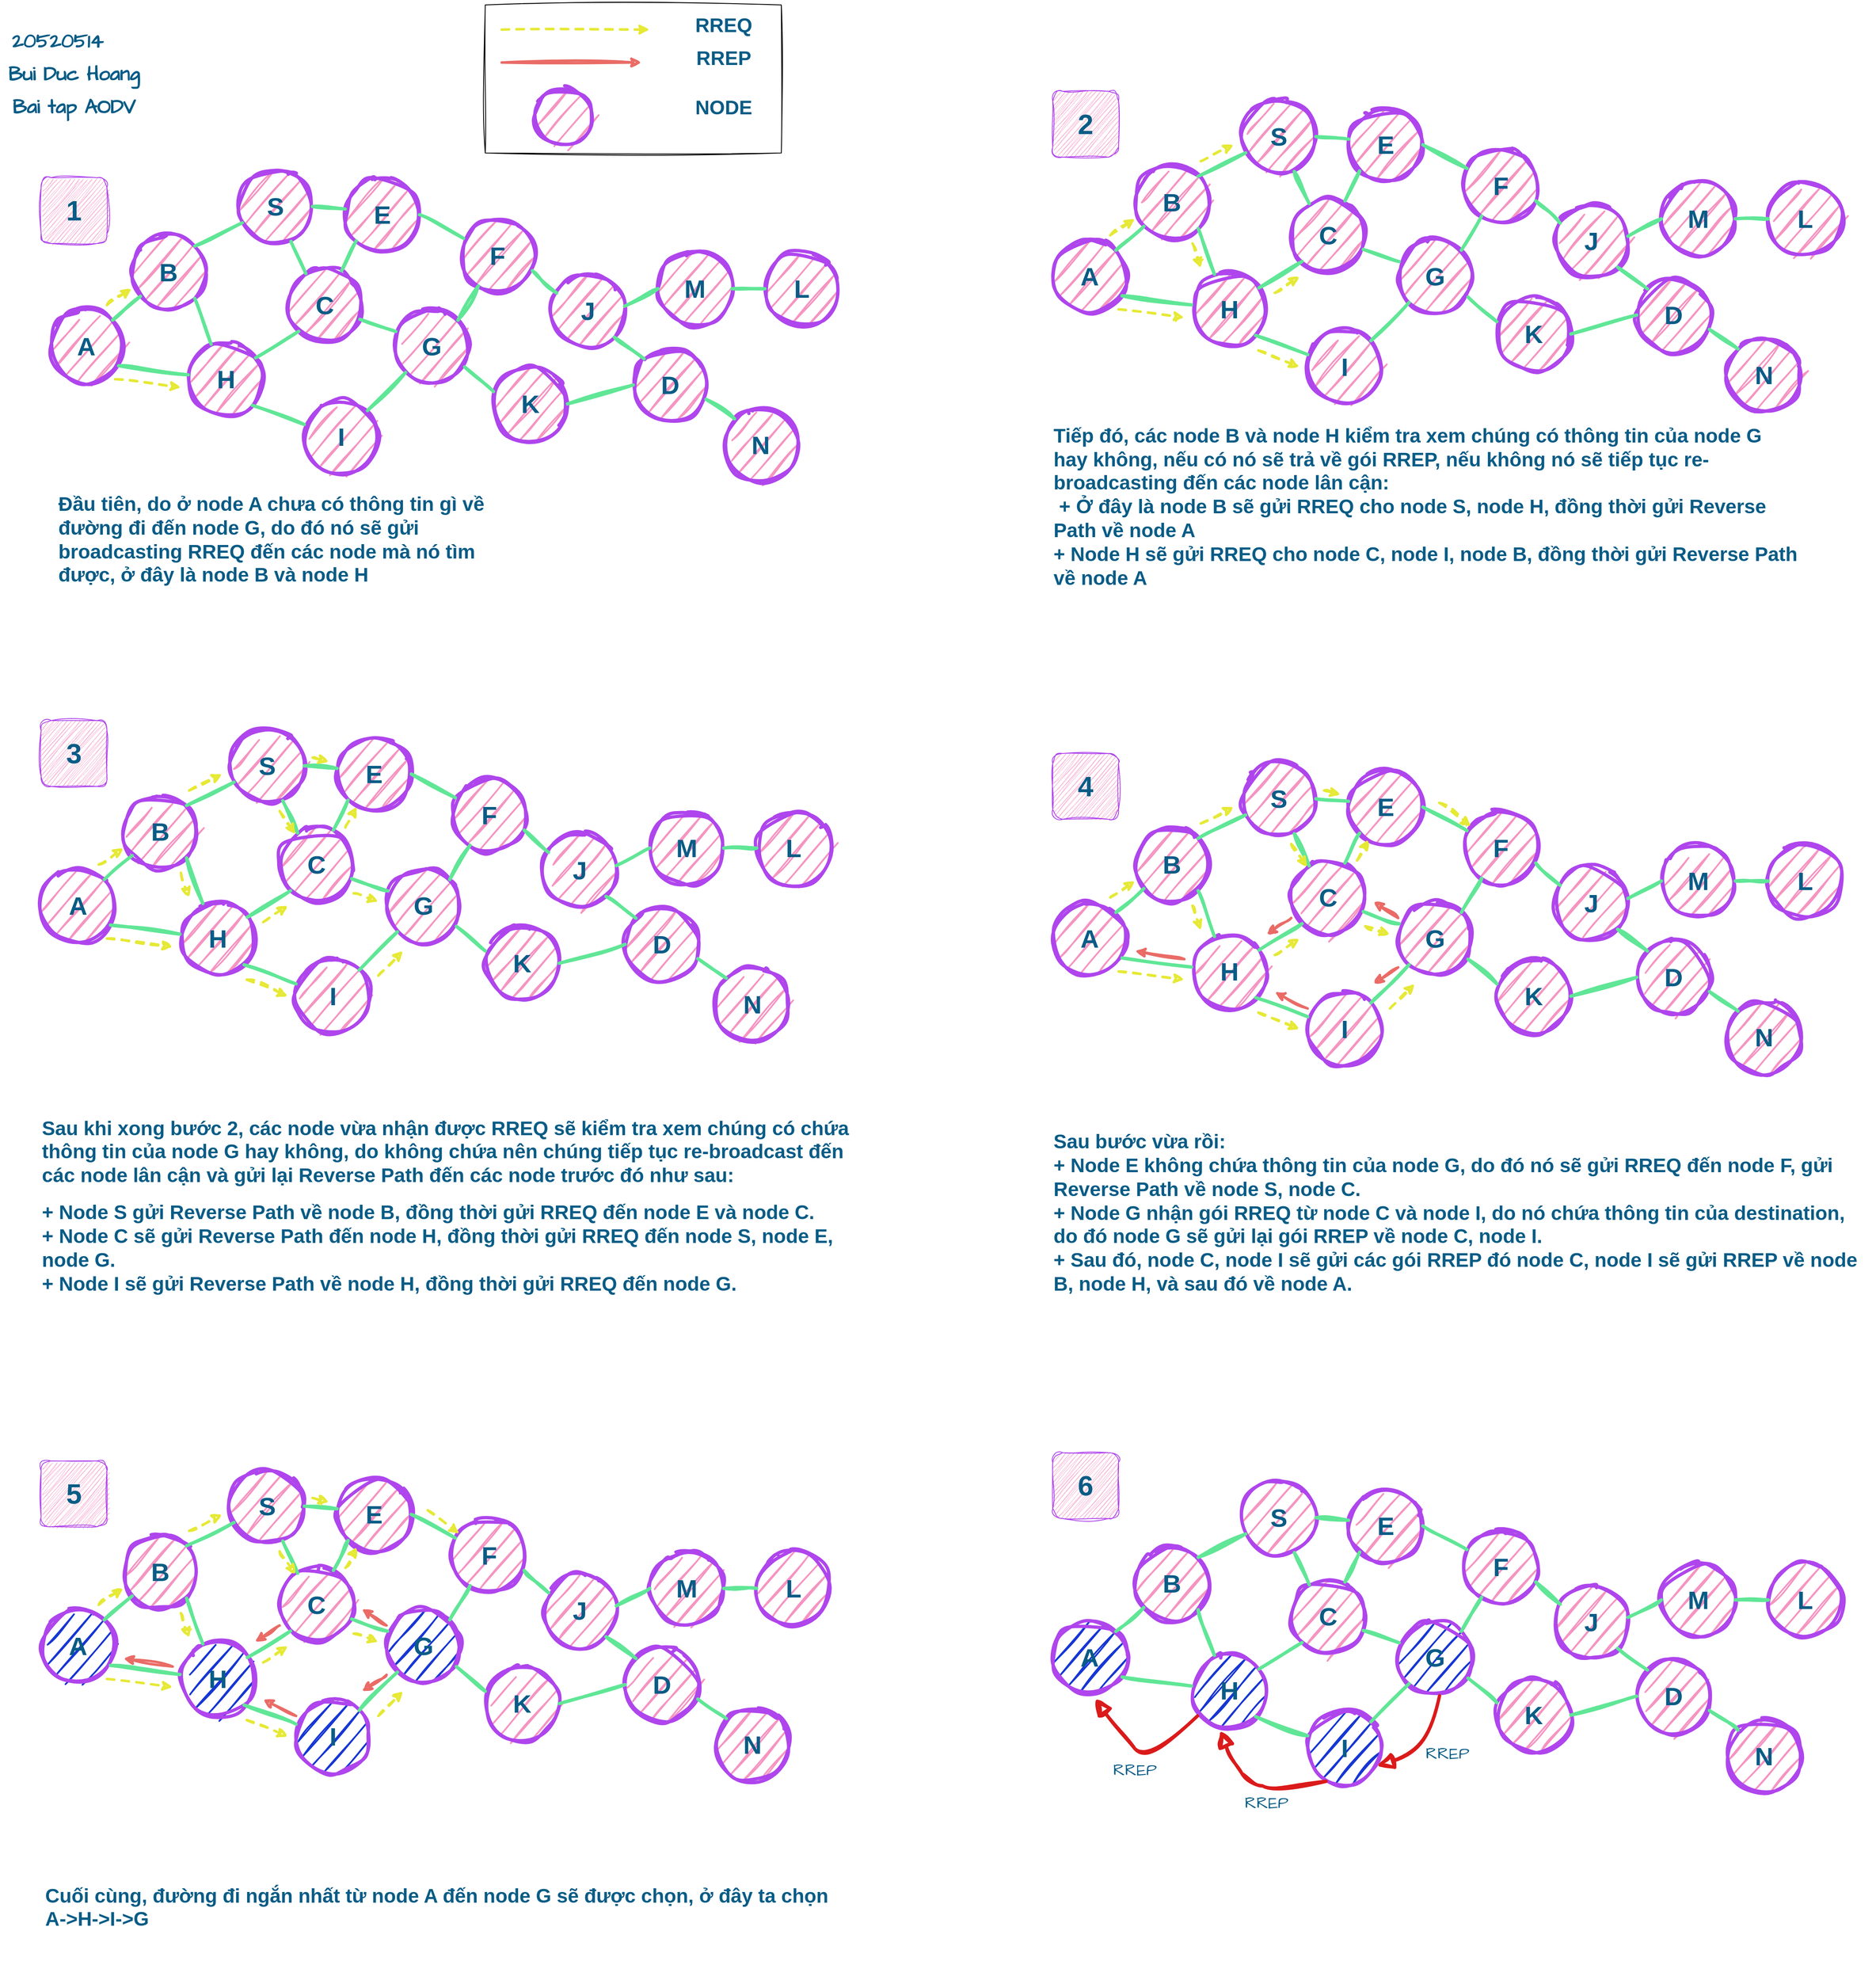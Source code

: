 <mxfile version="21.3.2" type="github">
  <diagram id="l8hXMBHkgcEJcSW0mbfh" name="Page-1">
    <mxGraphModel dx="3500" dy="1750" grid="1" gridSize="10" guides="0" tooltips="1" connect="0" arrows="0" fold="1" page="1" pageScale="1" pageWidth="1169" pageHeight="827" math="0" shadow="0">
      <root>
        <mxCell id="0" />
        <mxCell id="1" parent="0" />
        <mxCell id="ABNjyrSuYEHNxfV3t2KI-1" value="&lt;h1 style=&quot;font-size: 31px;&quot;&gt;A&lt;/h1&gt;" style="ellipse;whiteSpace=wrap;html=1;aspect=fixed;fontStyle=1;horizontal=1;fontSize=31;fillColor=#F694C1;strokeColor=#AF45ED;strokeWidth=4;rounded=1;sketch=1;curveFitting=1;jiggle=2;labelBackgroundColor=none;fontColor=#095C86;" parent="1" vertex="1">
          <mxGeometry x="90" y="420" width="90" height="90" as="geometry" />
        </mxCell>
        <mxCell id="ABNjyrSuYEHNxfV3t2KI-19" value="&lt;h1 style=&quot;font-size: 31px;&quot;&gt;B&lt;/h1&gt;" style="ellipse;whiteSpace=wrap;html=1;aspect=fixed;fontStyle=1;horizontal=1;fontSize=31;fillColor=#F694C1;strokeColor=#AF45ED;strokeWidth=4;rounded=1;sketch=1;curveFitting=1;jiggle=2;labelBackgroundColor=none;fontColor=#095C86;" parent="1" vertex="1">
          <mxGeometry x="190" y="330" width="90" height="90" as="geometry" />
        </mxCell>
        <mxCell id="ABNjyrSuYEHNxfV3t2KI-20" value="&lt;h1 style=&quot;font-size: 31px;&quot;&gt;H&lt;/h1&gt;" style="ellipse;whiteSpace=wrap;html=1;aspect=fixed;fontStyle=1;horizontal=1;fontSize=31;fillColor=#F694C1;strokeColor=#AF45ED;strokeWidth=4;rounded=1;sketch=1;curveFitting=1;jiggle=2;labelBackgroundColor=none;fontColor=#095C86;" parent="1" vertex="1">
          <mxGeometry x="260" y="460" width="90" height="90" as="geometry" />
        </mxCell>
        <mxCell id="ABNjyrSuYEHNxfV3t2KI-21" value="&lt;h1 style=&quot;font-size: 31px;&quot;&gt;S&lt;/h1&gt;" style="ellipse;whiteSpace=wrap;html=1;aspect=fixed;fontStyle=1;horizontal=1;fontSize=31;fillColor=#F694C1;strokeColor=#AF45ED;strokeWidth=4;rounded=1;sketch=1;curveFitting=1;jiggle=2;labelBackgroundColor=none;fontColor=#095C86;" parent="1" vertex="1">
          <mxGeometry x="320" y="250" width="90" height="90" as="geometry" />
        </mxCell>
        <mxCell id="ABNjyrSuYEHNxfV3t2KI-22" value="&lt;h1 style=&quot;font-size: 31px;&quot;&gt;C&lt;/h1&gt;" style="ellipse;whiteSpace=wrap;html=1;aspect=fixed;fontStyle=1;horizontal=1;fontSize=31;fillColor=#F694C1;strokeColor=#AF45ED;strokeWidth=4;rounded=1;sketch=1;curveFitting=1;jiggle=2;labelBackgroundColor=none;fontColor=#095C86;" parent="1" vertex="1">
          <mxGeometry x="380" y="370" width="90" height="90" as="geometry" />
        </mxCell>
        <mxCell id="ABNjyrSuYEHNxfV3t2KI-23" value="I" style="ellipse;whiteSpace=wrap;html=1;aspect=fixed;fontStyle=1;horizontal=1;fontSize=31;fillColor=#F694C1;strokeColor=#AF45ED;strokeWidth=4;rounded=1;sketch=1;curveFitting=1;jiggle=2;labelBackgroundColor=none;fontColor=#095C86;" parent="1" vertex="1">
          <mxGeometry x="400" y="530" width="90" height="90" as="geometry" />
        </mxCell>
        <mxCell id="ABNjyrSuYEHNxfV3t2KI-24" value="E" style="ellipse;whiteSpace=wrap;html=1;aspect=fixed;fontStyle=1;horizontal=1;fontSize=31;fillColor=#F694C1;strokeColor=#AF45ED;strokeWidth=4;rounded=1;sketch=1;curveFitting=1;jiggle=2;labelBackgroundColor=none;fontColor=#095C86;" parent="1" vertex="1">
          <mxGeometry x="450" y="260" width="90" height="90" as="geometry" />
        </mxCell>
        <mxCell id="ABNjyrSuYEHNxfV3t2KI-25" value="G" style="ellipse;whiteSpace=wrap;html=1;aspect=fixed;fontStyle=1;horizontal=1;fontSize=31;fillColor=#F694C1;strokeColor=#AF45ED;strokeWidth=4;rounded=1;sketch=1;curveFitting=1;jiggle=2;labelBackgroundColor=none;fontColor=#095C86;" parent="1" vertex="1">
          <mxGeometry x="510" y="420" width="90" height="90" as="geometry" />
        </mxCell>
        <mxCell id="ABNjyrSuYEHNxfV3t2KI-26" value="F" style="ellipse;whiteSpace=wrap;html=1;aspect=fixed;fontStyle=1;horizontal=1;fontSize=31;fillColor=#F694C1;strokeColor=#AF45ED;strokeWidth=4;rounded=1;sketch=1;curveFitting=1;jiggle=2;labelBackgroundColor=none;fontColor=#095C86;" parent="1" vertex="1">
          <mxGeometry x="590" y="310" width="90" height="90" as="geometry" />
        </mxCell>
        <mxCell id="ABNjyrSuYEHNxfV3t2KI-27" value="K" style="ellipse;whiteSpace=wrap;html=1;aspect=fixed;fontStyle=1;horizontal=1;fontSize=31;fillColor=#F694C1;strokeColor=#AF45ED;strokeWidth=4;rounded=1;sketch=1;curveFitting=1;jiggle=2;labelBackgroundColor=none;fontColor=#095C86;" parent="1" vertex="1">
          <mxGeometry x="630" y="490" width="90" height="90" as="geometry" />
        </mxCell>
        <mxCell id="ABNjyrSuYEHNxfV3t2KI-28" value="J" style="ellipse;whiteSpace=wrap;html=1;aspect=fixed;fontStyle=1;horizontal=1;fontSize=31;fillColor=#F694C1;strokeColor=#AF45ED;strokeWidth=4;rounded=1;sketch=1;curveFitting=1;jiggle=2;labelBackgroundColor=none;fontColor=#095C86;" parent="1" vertex="1">
          <mxGeometry x="700" y="377" width="90" height="90" as="geometry" />
        </mxCell>
        <mxCell id="ABNjyrSuYEHNxfV3t2KI-29" value="M" style="ellipse;whiteSpace=wrap;html=1;aspect=fixed;fontStyle=1;horizontal=1;fontSize=31;fillColor=#F694C1;strokeColor=#AF45ED;strokeWidth=4;rounded=1;sketch=1;curveFitting=1;jiggle=2;labelBackgroundColor=none;fontColor=#095C86;" parent="1" vertex="1">
          <mxGeometry x="830" y="350" width="90" height="90" as="geometry" />
        </mxCell>
        <mxCell id="ABNjyrSuYEHNxfV3t2KI-30" value="L" style="ellipse;whiteSpace=wrap;html=1;aspect=fixed;fontStyle=1;horizontal=1;fontSize=31;fillColor=#F694C1;strokeColor=#AF45ED;strokeWidth=4;rounded=1;sketch=1;curveFitting=1;jiggle=2;labelBackgroundColor=none;fontColor=#095C86;" parent="1" vertex="1">
          <mxGeometry x="960" y="350" width="90" height="90" as="geometry" />
        </mxCell>
        <mxCell id="ABNjyrSuYEHNxfV3t2KI-31" value="D" style="ellipse;whiteSpace=wrap;html=1;aspect=fixed;fontStyle=1;horizontal=1;fontSize=31;fillColor=#F694C1;strokeColor=#AF45ED;strokeWidth=4;rounded=1;sketch=1;curveFitting=1;jiggle=2;labelBackgroundColor=none;fontColor=#095C86;" parent="1" vertex="1">
          <mxGeometry x="800" y="467" width="90" height="90" as="geometry" />
        </mxCell>
        <mxCell id="ABNjyrSuYEHNxfV3t2KI-32" value="N" style="ellipse;whiteSpace=wrap;html=1;aspect=fixed;fontStyle=1;horizontal=1;fontSize=31;fillColor=#F694C1;strokeColor=#AF45ED;strokeWidth=4;rounded=1;sketch=1;curveFitting=1;jiggle=2;labelBackgroundColor=none;fontColor=#095C86;" parent="1" vertex="1">
          <mxGeometry x="910" y="540" width="90" height="90" as="geometry" />
        </mxCell>
        <mxCell id="ABNjyrSuYEHNxfV3t2KI-34" value="" style="endArrow=none;html=1;rounded=1;exitX=1;exitY=0;exitDx=0;exitDy=0;fontStyle=1;horizontal=1;fontSize=31;fillColor=#F694C1;strokeColor=#60E696;strokeWidth=4;sketch=1;curveFitting=1;jiggle=2;labelBackgroundColor=none;fontColor=default;" parent="1" source="ABNjyrSuYEHNxfV3t2KI-1" target="ABNjyrSuYEHNxfV3t2KI-19" edge="1">
          <mxGeometry width="50" height="50" relative="1" as="geometry">
            <mxPoint x="400" y="500" as="sourcePoint" />
            <mxPoint x="450" y="450" as="targetPoint" />
          </mxGeometry>
        </mxCell>
        <mxCell id="ABNjyrSuYEHNxfV3t2KI-36" value="" style="endArrow=none;html=1;rounded=1;exitX=0.937;exitY=0.763;exitDx=0;exitDy=0;exitPerimeter=0;entryX=-0.013;entryY=0.44;entryDx=0;entryDy=0;entryPerimeter=0;fontStyle=1;horizontal=1;fontSize=31;fillColor=#F694C1;strokeColor=#60E696;strokeWidth=4;sketch=1;curveFitting=1;jiggle=2;labelBackgroundColor=none;fontColor=default;" parent="1" source="ABNjyrSuYEHNxfV3t2KI-1" target="ABNjyrSuYEHNxfV3t2KI-20" edge="1">
          <mxGeometry width="50" height="50" relative="1" as="geometry">
            <mxPoint x="177" y="443" as="sourcePoint" />
            <mxPoint x="211" y="414" as="targetPoint" />
          </mxGeometry>
        </mxCell>
        <mxCell id="ABNjyrSuYEHNxfV3t2KI-37" value="" style="endArrow=none;html=1;rounded=1;exitX=1;exitY=1;exitDx=0;exitDy=0;entryX=0.296;entryY=0.026;entryDx=0;entryDy=0;entryPerimeter=0;fontStyle=1;horizontal=1;fontSize=31;fillColor=#F694C1;strokeColor=#60E696;strokeWidth=4;sketch=1;curveFitting=1;jiggle=2;labelBackgroundColor=none;fontColor=default;" parent="1" source="ABNjyrSuYEHNxfV3t2KI-19" target="ABNjyrSuYEHNxfV3t2KI-20" edge="1">
          <mxGeometry width="50" height="50" relative="1" as="geometry">
            <mxPoint x="850" y="530" as="sourcePoint" />
            <mxPoint x="900" y="480" as="targetPoint" />
          </mxGeometry>
        </mxCell>
        <mxCell id="ABNjyrSuYEHNxfV3t2KI-38" value="" style="endArrow=none;html=1;rounded=1;exitX=1;exitY=0;exitDx=0;exitDy=0;fontStyle=1;horizontal=1;fontSize=31;fillColor=#F694C1;strokeColor=#60E696;strokeWidth=4;sketch=1;curveFitting=1;jiggle=2;labelBackgroundColor=none;fontColor=default;" parent="1" source="ABNjyrSuYEHNxfV3t2KI-19" target="ABNjyrSuYEHNxfV3t2KI-21" edge="1">
          <mxGeometry width="50" height="50" relative="1" as="geometry">
            <mxPoint x="277" y="417" as="sourcePoint" />
            <mxPoint x="297" y="472" as="targetPoint" />
          </mxGeometry>
        </mxCell>
        <mxCell id="ABNjyrSuYEHNxfV3t2KI-39" value="" style="endArrow=none;html=1;rounded=1;exitX=0.709;exitY=0.972;exitDx=0;exitDy=0;entryX=0.243;entryY=0.073;entryDx=0;entryDy=0;entryPerimeter=0;exitPerimeter=0;fontStyle=1;horizontal=1;fontSize=31;fillColor=#F694C1;strokeColor=#60E696;strokeWidth=4;sketch=1;curveFitting=1;jiggle=2;labelBackgroundColor=none;fontColor=default;" parent="1" source="ABNjyrSuYEHNxfV3t2KI-21" target="ABNjyrSuYEHNxfV3t2KI-22" edge="1">
          <mxGeometry width="50" height="50" relative="1" as="geometry">
            <mxPoint x="287" y="427" as="sourcePoint" />
            <mxPoint x="307" y="482" as="targetPoint" />
          </mxGeometry>
        </mxCell>
        <mxCell id="ABNjyrSuYEHNxfV3t2KI-40" value="" style="endArrow=none;html=1;rounded=1;exitX=0;exitY=1;exitDx=0;exitDy=0;entryX=0.897;entryY=0.211;entryDx=0;entryDy=0;entryPerimeter=0;fontStyle=1;horizontal=1;fontSize=31;fillColor=#F694C1;strokeColor=#60E696;strokeWidth=4;sketch=1;curveFitting=1;jiggle=2;labelBackgroundColor=none;fontColor=default;" parent="1" source="ABNjyrSuYEHNxfV3t2KI-22" target="ABNjyrSuYEHNxfV3t2KI-20" edge="1">
          <mxGeometry width="50" height="50" relative="1" as="geometry">
            <mxPoint x="297" y="437" as="sourcePoint" />
            <mxPoint x="317" y="492" as="targetPoint" />
          </mxGeometry>
        </mxCell>
        <mxCell id="ABNjyrSuYEHNxfV3t2KI-42" value="" style="endArrow=none;html=1;rounded=1;entryX=1;entryY=1;entryDx=0;entryDy=0;fontStyle=1;horizontal=1;fontSize=31;fillColor=#F694C1;strokeColor=#60E696;strokeWidth=4;sketch=1;curveFitting=1;jiggle=2;labelBackgroundColor=none;fontColor=default;" parent="1" target="ABNjyrSuYEHNxfV3t2KI-20" edge="1">
          <mxGeometry width="50" height="50" relative="1" as="geometry">
            <mxPoint x="400" y="560" as="sourcePoint" />
            <mxPoint x="337" y="512" as="targetPoint" />
          </mxGeometry>
        </mxCell>
        <mxCell id="ABNjyrSuYEHNxfV3t2KI-43" value="" style="endArrow=none;html=1;rounded=1;exitX=1;exitY=0;exitDx=0;exitDy=0;entryX=0;entryY=1;entryDx=0;entryDy=0;fontStyle=1;horizontal=1;fontSize=31;fillColor=#F694C1;strokeColor=#60E696;strokeWidth=4;sketch=1;curveFitting=1;jiggle=2;labelBackgroundColor=none;fontColor=default;" parent="1" source="ABNjyrSuYEHNxfV3t2KI-23" target="ABNjyrSuYEHNxfV3t2KI-25" edge="1">
          <mxGeometry width="50" height="50" relative="1" as="geometry">
            <mxPoint x="327" y="467" as="sourcePoint" />
            <mxPoint x="347" y="522" as="targetPoint" />
          </mxGeometry>
        </mxCell>
        <mxCell id="ABNjyrSuYEHNxfV3t2KI-44" value="" style="endArrow=none;html=1;rounded=1;exitX=0.014;exitY=0.3;exitDx=0;exitDy=0;entryX=0.973;entryY=0.691;entryDx=0;entryDy=0;exitPerimeter=0;entryPerimeter=0;fontStyle=1;horizontal=1;fontSize=31;fillColor=#F694C1;strokeColor=#60E696;strokeWidth=4;sketch=1;curveFitting=1;jiggle=2;labelBackgroundColor=none;fontColor=default;" parent="1" source="ABNjyrSuYEHNxfV3t2KI-25" target="ABNjyrSuYEHNxfV3t2KI-22" edge="1">
          <mxGeometry width="50" height="50" relative="1" as="geometry">
            <mxPoint x="337" y="477" as="sourcePoint" />
            <mxPoint x="357" y="532" as="targetPoint" />
          </mxGeometry>
        </mxCell>
        <mxCell id="ABNjyrSuYEHNxfV3t2KI-45" value="" style="endArrow=none;html=1;rounded=1;exitX=1;exitY=0.5;exitDx=0;exitDy=0;entryX=-0.003;entryY=0.423;entryDx=0;entryDy=0;entryPerimeter=0;fontStyle=1;horizontal=1;fontSize=31;fillColor=#F694C1;strokeColor=#60E696;strokeWidth=4;sketch=1;curveFitting=1;jiggle=2;labelBackgroundColor=none;fontColor=default;" parent="1" source="ABNjyrSuYEHNxfV3t2KI-21" target="ABNjyrSuYEHNxfV3t2KI-24" edge="1">
          <mxGeometry width="50" height="50" relative="1" as="geometry">
            <mxPoint x="347" y="487" as="sourcePoint" />
            <mxPoint x="367" y="542" as="targetPoint" />
          </mxGeometry>
        </mxCell>
        <mxCell id="ABNjyrSuYEHNxfV3t2KI-46" value="" style="endArrow=none;html=1;rounded=1;exitX=1;exitY=0.5;exitDx=0;exitDy=0;entryX=0.041;entryY=0.264;entryDx=0;entryDy=0;entryPerimeter=0;fontStyle=1;horizontal=1;fontSize=31;fillColor=#F694C1;strokeColor=#60E696;strokeWidth=4;sketch=1;curveFitting=1;jiggle=2;labelBackgroundColor=none;fontColor=default;" parent="1" source="ABNjyrSuYEHNxfV3t2KI-24" target="ABNjyrSuYEHNxfV3t2KI-26" edge="1">
          <mxGeometry width="50" height="50" relative="1" as="geometry">
            <mxPoint x="357" y="497" as="sourcePoint" />
            <mxPoint x="377" y="552" as="targetPoint" />
          </mxGeometry>
        </mxCell>
        <mxCell id="ABNjyrSuYEHNxfV3t2KI-47" value="" style="endArrow=none;html=1;rounded=1;exitX=0;exitY=1;exitDx=0;exitDy=0;entryX=0.726;entryY=0.035;entryDx=0;entryDy=0;entryPerimeter=0;fontStyle=1;horizontal=1;fontSize=31;fillColor=#F694C1;strokeColor=#60E696;strokeWidth=4;sketch=1;curveFitting=1;jiggle=2;labelBackgroundColor=none;fontColor=default;" parent="1" source="ABNjyrSuYEHNxfV3t2KI-24" target="ABNjyrSuYEHNxfV3t2KI-22" edge="1">
          <mxGeometry width="50" height="50" relative="1" as="geometry">
            <mxPoint x="367" y="507" as="sourcePoint" />
            <mxPoint x="387" y="562" as="targetPoint" />
          </mxGeometry>
        </mxCell>
        <mxCell id="ABNjyrSuYEHNxfV3t2KI-48" value="" style="endArrow=none;html=1;rounded=1;exitX=0.239;exitY=0.907;exitDx=0;exitDy=0;entryX=1;entryY=0;entryDx=0;entryDy=0;exitPerimeter=0;fontStyle=1;horizontal=1;fontSize=31;fillColor=#F694C1;strokeColor=#60E696;strokeWidth=4;sketch=1;curveFitting=1;jiggle=2;labelBackgroundColor=none;fontColor=default;" parent="1" source="ABNjyrSuYEHNxfV3t2KI-26" target="ABNjyrSuYEHNxfV3t2KI-25" edge="1">
          <mxGeometry width="50" height="50" relative="1" as="geometry">
            <mxPoint x="377" y="517" as="sourcePoint" />
            <mxPoint x="397" y="572" as="targetPoint" />
          </mxGeometry>
        </mxCell>
        <mxCell id="ABNjyrSuYEHNxfV3t2KI-49" value="" style="endArrow=none;html=1;rounded=1;exitX=0;exitY=0.333;exitDx=0;exitDy=0;entryX=0.944;entryY=0.779;entryDx=0;entryDy=0;entryPerimeter=0;exitPerimeter=0;fontStyle=1;horizontal=1;fontSize=31;fillColor=#F694C1;strokeColor=#60E696;strokeWidth=4;sketch=1;curveFitting=1;jiggle=2;labelBackgroundColor=none;fontColor=default;" parent="1" source="ABNjyrSuYEHNxfV3t2KI-27" target="ABNjyrSuYEHNxfV3t2KI-25" edge="1">
          <mxGeometry width="50" height="50" relative="1" as="geometry">
            <mxPoint x="387" y="527" as="sourcePoint" />
            <mxPoint x="407" y="582" as="targetPoint" />
          </mxGeometry>
        </mxCell>
        <mxCell id="ABNjyrSuYEHNxfV3t2KI-50" value="" style="endArrow=none;html=1;rounded=1;exitX=0;exitY=0.5;exitDx=0;exitDy=0;entryX=1;entryY=0.5;entryDx=0;entryDy=0;fontStyle=1;horizontal=1;fontSize=31;fillColor=#F694C1;strokeColor=#60E696;strokeWidth=4;sketch=1;curveFitting=1;jiggle=2;labelBackgroundColor=none;fontColor=default;" parent="1" source="ABNjyrSuYEHNxfV3t2KI-31" target="ABNjyrSuYEHNxfV3t2KI-27" edge="1">
          <mxGeometry width="50" height="50" relative="1" as="geometry">
            <mxPoint x="397" y="537" as="sourcePoint" />
            <mxPoint x="417" y="592" as="targetPoint" />
          </mxGeometry>
        </mxCell>
        <mxCell id="ABNjyrSuYEHNxfV3t2KI-51" value="" style="endArrow=none;html=1;rounded=1;exitX=0.971;exitY=0.702;exitDx=0;exitDy=0;entryX=0.077;entryY=0.258;entryDx=0;entryDy=0;exitPerimeter=0;entryPerimeter=0;fontStyle=1;horizontal=1;fontSize=31;fillColor=#F694C1;strokeColor=#60E696;strokeWidth=4;sketch=1;curveFitting=1;jiggle=2;labelBackgroundColor=none;fontColor=default;" parent="1" source="ABNjyrSuYEHNxfV3t2KI-26" target="ABNjyrSuYEHNxfV3t2KI-28" edge="1">
          <mxGeometry width="50" height="50" relative="1" as="geometry">
            <mxPoint x="407" y="547" as="sourcePoint" />
            <mxPoint x="427" y="602" as="targetPoint" />
          </mxGeometry>
        </mxCell>
        <mxCell id="ABNjyrSuYEHNxfV3t2KI-52" value="" style="endArrow=none;html=1;rounded=1;exitX=0;exitY=0.5;exitDx=0;exitDy=0;entryX=0.993;entryY=0.436;entryDx=0;entryDy=0;entryPerimeter=0;fontStyle=1;horizontal=1;fontSize=31;fillColor=#F694C1;strokeColor=#60E696;strokeWidth=4;sketch=1;curveFitting=1;jiggle=2;labelBackgroundColor=none;fontColor=default;" parent="1" source="ABNjyrSuYEHNxfV3t2KI-29" target="ABNjyrSuYEHNxfV3t2KI-28" edge="1">
          <mxGeometry width="50" height="50" relative="1" as="geometry">
            <mxPoint x="780" y="295" as="sourcePoint" />
            <mxPoint x="800" y="350" as="targetPoint" />
          </mxGeometry>
        </mxCell>
        <mxCell id="ABNjyrSuYEHNxfV3t2KI-53" value="" style="endArrow=none;html=1;rounded=1;exitX=1;exitY=1;exitDx=0;exitDy=0;entryX=0;entryY=0;entryDx=0;entryDy=0;fontStyle=1;horizontal=1;fontSize=31;fillColor=#F694C1;strokeColor=#60E696;strokeWidth=4;sketch=1;curveFitting=1;jiggle=2;labelBackgroundColor=none;fontColor=default;" parent="1" source="ABNjyrSuYEHNxfV3t2KI-28" target="ABNjyrSuYEHNxfV3t2KI-31" edge="1">
          <mxGeometry width="50" height="50" relative="1" as="geometry">
            <mxPoint x="790" y="305" as="sourcePoint" />
            <mxPoint x="810" y="360" as="targetPoint" />
          </mxGeometry>
        </mxCell>
        <mxCell id="ABNjyrSuYEHNxfV3t2KI-54" value="" style="endArrow=none;html=1;rounded=1;exitX=0;exitY=0.5;exitDx=0;exitDy=0;entryX=1;entryY=0.5;entryDx=0;entryDy=0;fontStyle=1;horizontal=1;fontSize=31;fillColor=#F694C1;strokeColor=#60E696;strokeWidth=4;sketch=1;curveFitting=1;jiggle=2;labelBackgroundColor=none;fontColor=default;" parent="1" source="ABNjyrSuYEHNxfV3t2KI-30" target="ABNjyrSuYEHNxfV3t2KI-29" edge="1">
          <mxGeometry width="50" height="50" relative="1" as="geometry">
            <mxPoint x="800" y="315" as="sourcePoint" />
            <mxPoint x="820" y="370" as="targetPoint" />
          </mxGeometry>
        </mxCell>
        <mxCell id="ABNjyrSuYEHNxfV3t2KI-55" value="" style="endArrow=none;html=1;rounded=1;exitX=0;exitY=0;exitDx=0;exitDy=0;entryX=0.983;entryY=0.694;entryDx=0;entryDy=0;entryPerimeter=0;fontStyle=1;horizontal=1;fontSize=31;fillColor=#F694C1;strokeColor=#60E696;strokeWidth=4;sketch=1;curveFitting=1;jiggle=2;labelBackgroundColor=none;fontColor=default;" parent="1" source="ABNjyrSuYEHNxfV3t2KI-32" target="ABNjyrSuYEHNxfV3t2KI-31" edge="1">
          <mxGeometry width="50" height="50" relative="1" as="geometry">
            <mxPoint x="810" y="325" as="sourcePoint" />
            <mxPoint x="830" y="380" as="targetPoint" />
          </mxGeometry>
        </mxCell>
        <mxCell id="ABNjyrSuYEHNxfV3t2KI-128" value="&lt;h1 style=&quot;font-size: 31px;&quot;&gt;A&lt;/h1&gt;" style="ellipse;whiteSpace=wrap;html=1;aspect=fixed;fontStyle=1;horizontal=1;fontSize=31;fillColor=#F694C1;strokeColor=#AF45ED;strokeWidth=4;rounded=1;sketch=1;curveFitting=1;jiggle=2;labelBackgroundColor=none;fontColor=#095C86;" parent="1" vertex="1">
          <mxGeometry x="1310" y="335" width="90" height="90" as="geometry" />
        </mxCell>
        <mxCell id="ABNjyrSuYEHNxfV3t2KI-129" value="&lt;h1 style=&quot;font-size: 31px;&quot;&gt;B&lt;/h1&gt;" style="ellipse;whiteSpace=wrap;html=1;aspect=fixed;fontStyle=1;horizontal=1;fontSize=31;fillColor=#F694C1;strokeColor=#AF45ED;strokeWidth=4;rounded=1;sketch=1;curveFitting=1;jiggle=2;labelBackgroundColor=none;fontColor=#095C86;" parent="1" vertex="1">
          <mxGeometry x="1410" y="245" width="90" height="90" as="geometry" />
        </mxCell>
        <mxCell id="ABNjyrSuYEHNxfV3t2KI-130" value="&lt;h1 style=&quot;font-size: 31px;&quot;&gt;H&lt;/h1&gt;" style="ellipse;whiteSpace=wrap;html=1;aspect=fixed;fontStyle=1;horizontal=1;fontSize=31;fillColor=#F694C1;strokeColor=#AF45ED;strokeWidth=4;rounded=1;sketch=1;curveFitting=1;jiggle=2;labelBackgroundColor=none;fontColor=#095C86;" parent="1" vertex="1">
          <mxGeometry x="1480" y="375" width="90" height="90" as="geometry" />
        </mxCell>
        <mxCell id="ABNjyrSuYEHNxfV3t2KI-131" value="&lt;h1 style=&quot;font-size: 31px;&quot;&gt;S&lt;/h1&gt;" style="ellipse;whiteSpace=wrap;html=1;aspect=fixed;fontStyle=1;horizontal=1;fontSize=31;fillColor=#F694C1;strokeColor=#AF45ED;strokeWidth=4;rounded=1;sketch=1;curveFitting=1;jiggle=2;labelBackgroundColor=none;fontColor=#095C86;" parent="1" vertex="1">
          <mxGeometry x="1540" y="165" width="90" height="90" as="geometry" />
        </mxCell>
        <mxCell id="ABNjyrSuYEHNxfV3t2KI-132" value="&lt;h1 style=&quot;font-size: 31px;&quot;&gt;C&lt;/h1&gt;" style="ellipse;whiteSpace=wrap;html=1;aspect=fixed;fontStyle=1;horizontal=1;fontSize=31;fillColor=#F694C1;strokeColor=#AF45ED;strokeWidth=4;rounded=1;sketch=1;curveFitting=1;jiggle=2;labelBackgroundColor=none;fontColor=#095C86;" parent="1" vertex="1">
          <mxGeometry x="1600" y="285" width="90" height="90" as="geometry" />
        </mxCell>
        <mxCell id="ABNjyrSuYEHNxfV3t2KI-133" value="I" style="ellipse;whiteSpace=wrap;html=1;aspect=fixed;fontStyle=1;horizontal=1;fontSize=31;fillColor=#F694C1;strokeColor=#AF45ED;strokeWidth=4;rounded=1;sketch=1;curveFitting=1;jiggle=2;labelBackgroundColor=none;fontColor=#095C86;" parent="1" vertex="1">
          <mxGeometry x="1620" y="445" width="90" height="90" as="geometry" />
        </mxCell>
        <mxCell id="ABNjyrSuYEHNxfV3t2KI-134" value="E" style="ellipse;whiteSpace=wrap;html=1;aspect=fixed;fontStyle=1;horizontal=1;fontSize=31;fillColor=#F694C1;strokeColor=#AF45ED;strokeWidth=4;rounded=1;sketch=1;curveFitting=1;jiggle=2;labelBackgroundColor=none;fontColor=#095C86;" parent="1" vertex="1">
          <mxGeometry x="1670" y="175" width="90" height="90" as="geometry" />
        </mxCell>
        <mxCell id="ABNjyrSuYEHNxfV3t2KI-135" value="G" style="ellipse;whiteSpace=wrap;html=1;aspect=fixed;fontStyle=1;horizontal=1;fontSize=31;fillColor=#F694C1;strokeColor=#AF45ED;strokeWidth=4;rounded=1;sketch=1;curveFitting=1;jiggle=2;labelBackgroundColor=none;fontColor=#095C86;" parent="1" vertex="1">
          <mxGeometry x="1730" y="335" width="90" height="90" as="geometry" />
        </mxCell>
        <mxCell id="ABNjyrSuYEHNxfV3t2KI-136" value="F" style="ellipse;whiteSpace=wrap;html=1;aspect=fixed;fontStyle=1;horizontal=1;fontSize=31;fillColor=#F694C1;strokeColor=#AF45ED;strokeWidth=4;rounded=1;sketch=1;curveFitting=1;jiggle=2;labelBackgroundColor=none;fontColor=#095C86;" parent="1" vertex="1">
          <mxGeometry x="1810" y="225" width="90" height="90" as="geometry" />
        </mxCell>
        <mxCell id="ABNjyrSuYEHNxfV3t2KI-137" value="K" style="ellipse;whiteSpace=wrap;html=1;aspect=fixed;fontStyle=1;horizontal=1;fontSize=31;fillColor=#F694C1;strokeColor=#AF45ED;strokeWidth=4;rounded=1;sketch=1;curveFitting=1;jiggle=2;labelBackgroundColor=none;fontColor=#095C86;" parent="1" vertex="1">
          <mxGeometry x="1850" y="405" width="90" height="90" as="geometry" />
        </mxCell>
        <mxCell id="ABNjyrSuYEHNxfV3t2KI-138" value="J" style="ellipse;whiteSpace=wrap;html=1;aspect=fixed;fontStyle=1;horizontal=1;fontSize=31;fillColor=#F694C1;strokeColor=#AF45ED;strokeWidth=4;rounded=1;sketch=1;curveFitting=1;jiggle=2;labelBackgroundColor=none;fontColor=#095C86;" parent="1" vertex="1">
          <mxGeometry x="1920" y="292" width="90" height="90" as="geometry" />
        </mxCell>
        <mxCell id="ABNjyrSuYEHNxfV3t2KI-139" value="M" style="ellipse;whiteSpace=wrap;html=1;aspect=fixed;fontStyle=1;horizontal=1;fontSize=31;fillColor=#F694C1;strokeColor=#AF45ED;strokeWidth=4;rounded=1;sketch=1;curveFitting=1;jiggle=2;labelBackgroundColor=none;fontColor=#095C86;" parent="1" vertex="1">
          <mxGeometry x="2050" y="265" width="90" height="90" as="geometry" />
        </mxCell>
        <mxCell id="ABNjyrSuYEHNxfV3t2KI-140" value="L" style="ellipse;whiteSpace=wrap;html=1;aspect=fixed;fontStyle=1;horizontal=1;fontSize=31;fillColor=#F694C1;strokeColor=#AF45ED;strokeWidth=4;rounded=1;sketch=1;curveFitting=1;jiggle=2;labelBackgroundColor=none;fontColor=#095C86;" parent="1" vertex="1">
          <mxGeometry x="2180" y="265" width="90" height="90" as="geometry" />
        </mxCell>
        <mxCell id="ABNjyrSuYEHNxfV3t2KI-141" value="D" style="ellipse;whiteSpace=wrap;html=1;aspect=fixed;fontStyle=1;horizontal=1;fontSize=31;fillColor=#F694C1;strokeColor=#AF45ED;strokeWidth=4;rounded=1;sketch=1;curveFitting=1;jiggle=2;labelBackgroundColor=none;fontColor=#095C86;" parent="1" vertex="1">
          <mxGeometry x="2020" y="382" width="90" height="90" as="geometry" />
        </mxCell>
        <mxCell id="ABNjyrSuYEHNxfV3t2KI-142" value="N" style="ellipse;whiteSpace=wrap;html=1;aspect=fixed;fontStyle=1;horizontal=1;fontSize=31;fillColor=#F694C1;strokeColor=#AF45ED;strokeWidth=4;rounded=1;sketch=1;curveFitting=1;jiggle=2;labelBackgroundColor=none;fontColor=#095C86;" parent="1" vertex="1">
          <mxGeometry x="2130" y="455" width="90" height="90" as="geometry" />
        </mxCell>
        <mxCell id="ABNjyrSuYEHNxfV3t2KI-143" value="" style="endArrow=none;html=1;rounded=1;exitX=1;exitY=0;exitDx=0;exitDy=0;fontStyle=1;horizontal=1;fontSize=31;fillColor=#F694C1;strokeColor=#60E696;strokeWidth=4;sketch=1;curveFitting=1;jiggle=2;labelBackgroundColor=none;fontColor=default;" parent="1" source="ABNjyrSuYEHNxfV3t2KI-128" target="ABNjyrSuYEHNxfV3t2KI-129" edge="1">
          <mxGeometry width="50" height="50" relative="1" as="geometry">
            <mxPoint x="1620" y="415" as="sourcePoint" />
            <mxPoint x="1670" y="365" as="targetPoint" />
          </mxGeometry>
        </mxCell>
        <mxCell id="ABNjyrSuYEHNxfV3t2KI-144" value="" style="endArrow=none;html=1;rounded=1;exitX=0.937;exitY=0.763;exitDx=0;exitDy=0;exitPerimeter=0;entryX=-0.013;entryY=0.44;entryDx=0;entryDy=0;entryPerimeter=0;fontStyle=1;horizontal=1;fontSize=31;fillColor=#F694C1;strokeColor=#60E696;strokeWidth=4;sketch=1;curveFitting=1;jiggle=2;labelBackgroundColor=none;fontColor=default;" parent="1" source="ABNjyrSuYEHNxfV3t2KI-128" target="ABNjyrSuYEHNxfV3t2KI-130" edge="1">
          <mxGeometry width="50" height="50" relative="1" as="geometry">
            <mxPoint x="1397" y="358" as="sourcePoint" />
            <mxPoint x="1431" y="329" as="targetPoint" />
          </mxGeometry>
        </mxCell>
        <mxCell id="ABNjyrSuYEHNxfV3t2KI-145" value="" style="endArrow=none;html=1;rounded=1;exitX=1;exitY=1;exitDx=0;exitDy=0;entryX=0.296;entryY=0.026;entryDx=0;entryDy=0;entryPerimeter=0;fontStyle=1;horizontal=1;fontSize=31;fillColor=#F694C1;strokeColor=#60E696;strokeWidth=4;sketch=1;curveFitting=1;jiggle=2;labelBackgroundColor=none;fontColor=default;" parent="1" source="ABNjyrSuYEHNxfV3t2KI-129" target="ABNjyrSuYEHNxfV3t2KI-130" edge="1">
          <mxGeometry width="50" height="50" relative="1" as="geometry">
            <mxPoint x="2070" y="445" as="sourcePoint" />
            <mxPoint x="2120" y="395" as="targetPoint" />
          </mxGeometry>
        </mxCell>
        <mxCell id="ABNjyrSuYEHNxfV3t2KI-146" value="" style="endArrow=none;html=1;rounded=1;exitX=1;exitY=0;exitDx=0;exitDy=0;fontStyle=1;horizontal=1;fontSize=31;fillColor=#F694C1;strokeColor=#60E696;strokeWidth=4;sketch=1;curveFitting=1;jiggle=2;labelBackgroundColor=none;fontColor=default;" parent="1" source="ABNjyrSuYEHNxfV3t2KI-129" target="ABNjyrSuYEHNxfV3t2KI-131" edge="1">
          <mxGeometry width="50" height="50" relative="1" as="geometry">
            <mxPoint x="1497" y="332" as="sourcePoint" />
            <mxPoint x="1517" y="387" as="targetPoint" />
          </mxGeometry>
        </mxCell>
        <mxCell id="ABNjyrSuYEHNxfV3t2KI-147" value="" style="endArrow=none;html=1;rounded=1;exitX=0.709;exitY=0.972;exitDx=0;exitDy=0;entryX=0.243;entryY=0.073;entryDx=0;entryDy=0;entryPerimeter=0;exitPerimeter=0;fontStyle=1;horizontal=1;fontSize=31;fillColor=#F694C1;strokeColor=#60E696;strokeWidth=4;sketch=1;curveFitting=1;jiggle=2;labelBackgroundColor=none;fontColor=default;" parent="1" source="ABNjyrSuYEHNxfV3t2KI-131" target="ABNjyrSuYEHNxfV3t2KI-132" edge="1">
          <mxGeometry width="50" height="50" relative="1" as="geometry">
            <mxPoint x="1507" y="342" as="sourcePoint" />
            <mxPoint x="1527" y="397" as="targetPoint" />
          </mxGeometry>
        </mxCell>
        <mxCell id="ABNjyrSuYEHNxfV3t2KI-148" value="" style="endArrow=none;html=1;rounded=1;exitX=0;exitY=1;exitDx=0;exitDy=0;entryX=0.897;entryY=0.211;entryDx=0;entryDy=0;entryPerimeter=0;fontStyle=1;horizontal=1;fontSize=31;fillColor=#F694C1;strokeColor=#60E696;strokeWidth=4;sketch=1;curveFitting=1;jiggle=2;labelBackgroundColor=none;fontColor=default;" parent="1" source="ABNjyrSuYEHNxfV3t2KI-132" target="ABNjyrSuYEHNxfV3t2KI-130" edge="1">
          <mxGeometry width="50" height="50" relative="1" as="geometry">
            <mxPoint x="1517" y="352" as="sourcePoint" />
            <mxPoint x="1537" y="407" as="targetPoint" />
          </mxGeometry>
        </mxCell>
        <mxCell id="ABNjyrSuYEHNxfV3t2KI-150" value="" style="endArrow=none;html=1;rounded=1;entryX=1;entryY=1;entryDx=0;entryDy=0;fontStyle=1;horizontal=1;fontSize=31;fillColor=#F694C1;strokeColor=#60E696;strokeWidth=4;sketch=1;curveFitting=1;jiggle=2;labelBackgroundColor=none;fontColor=default;" parent="1" target="ABNjyrSuYEHNxfV3t2KI-130" edge="1">
          <mxGeometry width="50" height="50" relative="1" as="geometry">
            <mxPoint x="1620" y="475" as="sourcePoint" />
            <mxPoint x="1557" y="427" as="targetPoint" />
          </mxGeometry>
        </mxCell>
        <mxCell id="ABNjyrSuYEHNxfV3t2KI-151" value="" style="endArrow=none;html=1;rounded=1;exitX=1;exitY=0;exitDx=0;exitDy=0;entryX=0;entryY=1;entryDx=0;entryDy=0;fontStyle=1;horizontal=1;fontSize=31;fillColor=#F694C1;strokeColor=#60E696;strokeWidth=4;sketch=1;curveFitting=1;jiggle=2;labelBackgroundColor=none;fontColor=default;" parent="1" source="ABNjyrSuYEHNxfV3t2KI-133" target="ABNjyrSuYEHNxfV3t2KI-135" edge="1">
          <mxGeometry width="50" height="50" relative="1" as="geometry">
            <mxPoint x="1547" y="382" as="sourcePoint" />
            <mxPoint x="1567" y="437" as="targetPoint" />
          </mxGeometry>
        </mxCell>
        <mxCell id="ABNjyrSuYEHNxfV3t2KI-152" value="" style="endArrow=none;html=1;rounded=1;exitX=0.014;exitY=0.3;exitDx=0;exitDy=0;entryX=0.973;entryY=0.691;entryDx=0;entryDy=0;exitPerimeter=0;entryPerimeter=0;fontStyle=1;horizontal=1;fontSize=31;fillColor=#F694C1;strokeColor=#60E696;strokeWidth=4;sketch=1;curveFitting=1;jiggle=2;labelBackgroundColor=none;fontColor=default;" parent="1" source="ABNjyrSuYEHNxfV3t2KI-135" target="ABNjyrSuYEHNxfV3t2KI-132" edge="1">
          <mxGeometry width="50" height="50" relative="1" as="geometry">
            <mxPoint x="1557" y="392" as="sourcePoint" />
            <mxPoint x="1577" y="447" as="targetPoint" />
          </mxGeometry>
        </mxCell>
        <mxCell id="ABNjyrSuYEHNxfV3t2KI-153" value="" style="endArrow=none;html=1;rounded=1;exitX=1;exitY=0.5;exitDx=0;exitDy=0;entryX=-0.003;entryY=0.423;entryDx=0;entryDy=0;entryPerimeter=0;fontStyle=1;horizontal=1;fontSize=31;fillColor=#F694C1;strokeColor=#60E696;strokeWidth=4;sketch=1;curveFitting=1;jiggle=2;labelBackgroundColor=none;fontColor=default;" parent="1" source="ABNjyrSuYEHNxfV3t2KI-131" target="ABNjyrSuYEHNxfV3t2KI-134" edge="1">
          <mxGeometry width="50" height="50" relative="1" as="geometry">
            <mxPoint x="1567" y="402" as="sourcePoint" />
            <mxPoint x="1587" y="457" as="targetPoint" />
          </mxGeometry>
        </mxCell>
        <mxCell id="ABNjyrSuYEHNxfV3t2KI-154" value="" style="endArrow=none;html=1;rounded=1;exitX=1;exitY=0.5;exitDx=0;exitDy=0;entryX=0.041;entryY=0.264;entryDx=0;entryDy=0;entryPerimeter=0;fontStyle=1;horizontal=1;fontSize=31;fillColor=#F694C1;strokeColor=#60E696;strokeWidth=4;sketch=1;curveFitting=1;jiggle=2;labelBackgroundColor=none;fontColor=default;" parent="1" source="ABNjyrSuYEHNxfV3t2KI-134" target="ABNjyrSuYEHNxfV3t2KI-136" edge="1">
          <mxGeometry width="50" height="50" relative="1" as="geometry">
            <mxPoint x="1577" y="412" as="sourcePoint" />
            <mxPoint x="1597" y="467" as="targetPoint" />
          </mxGeometry>
        </mxCell>
        <mxCell id="ABNjyrSuYEHNxfV3t2KI-155" value="" style="endArrow=none;html=1;rounded=1;exitX=0;exitY=1;exitDx=0;exitDy=0;entryX=0.726;entryY=0.035;entryDx=0;entryDy=0;entryPerimeter=0;fontStyle=1;horizontal=1;fontSize=31;fillColor=#F694C1;strokeColor=#60E696;strokeWidth=4;sketch=1;curveFitting=1;jiggle=2;labelBackgroundColor=none;fontColor=default;" parent="1" source="ABNjyrSuYEHNxfV3t2KI-134" target="ABNjyrSuYEHNxfV3t2KI-132" edge="1">
          <mxGeometry width="50" height="50" relative="1" as="geometry">
            <mxPoint x="1587" y="422" as="sourcePoint" />
            <mxPoint x="1607" y="477" as="targetPoint" />
          </mxGeometry>
        </mxCell>
        <mxCell id="ABNjyrSuYEHNxfV3t2KI-156" value="" style="endArrow=none;html=1;rounded=1;exitX=0.239;exitY=0.907;exitDx=0;exitDy=0;entryX=1;entryY=0;entryDx=0;entryDy=0;exitPerimeter=0;fontStyle=1;horizontal=1;fontSize=31;fillColor=#F694C1;strokeColor=#60E696;strokeWidth=4;sketch=1;curveFitting=1;jiggle=2;labelBackgroundColor=none;fontColor=default;" parent="1" source="ABNjyrSuYEHNxfV3t2KI-136" target="ABNjyrSuYEHNxfV3t2KI-135" edge="1">
          <mxGeometry width="50" height="50" relative="1" as="geometry">
            <mxPoint x="1597" y="432" as="sourcePoint" />
            <mxPoint x="1617" y="487" as="targetPoint" />
          </mxGeometry>
        </mxCell>
        <mxCell id="ABNjyrSuYEHNxfV3t2KI-157" value="" style="endArrow=none;html=1;rounded=1;exitX=0;exitY=0.333;exitDx=0;exitDy=0;entryX=0.944;entryY=0.779;entryDx=0;entryDy=0;entryPerimeter=0;exitPerimeter=0;fontStyle=1;horizontal=1;fontSize=31;fillColor=#F694C1;strokeColor=#60E696;strokeWidth=4;sketch=1;curveFitting=1;jiggle=2;labelBackgroundColor=none;fontColor=default;" parent="1" source="ABNjyrSuYEHNxfV3t2KI-137" target="ABNjyrSuYEHNxfV3t2KI-135" edge="1">
          <mxGeometry width="50" height="50" relative="1" as="geometry">
            <mxPoint x="1607" y="442" as="sourcePoint" />
            <mxPoint x="1627" y="497" as="targetPoint" />
          </mxGeometry>
        </mxCell>
        <mxCell id="ABNjyrSuYEHNxfV3t2KI-158" value="" style="endArrow=none;html=1;rounded=1;exitX=0;exitY=0.5;exitDx=0;exitDy=0;entryX=1;entryY=0.5;entryDx=0;entryDy=0;fontStyle=1;horizontal=1;fontSize=31;fillColor=#F694C1;strokeColor=#60E696;strokeWidth=4;sketch=1;curveFitting=1;jiggle=2;labelBackgroundColor=none;fontColor=default;" parent="1" source="ABNjyrSuYEHNxfV3t2KI-141" target="ABNjyrSuYEHNxfV3t2KI-137" edge="1">
          <mxGeometry width="50" height="50" relative="1" as="geometry">
            <mxPoint x="1617" y="452" as="sourcePoint" />
            <mxPoint x="1637" y="507" as="targetPoint" />
          </mxGeometry>
        </mxCell>
        <mxCell id="ABNjyrSuYEHNxfV3t2KI-159" value="" style="endArrow=none;html=1;rounded=1;exitX=0.971;exitY=0.702;exitDx=0;exitDy=0;entryX=0.077;entryY=0.258;entryDx=0;entryDy=0;exitPerimeter=0;entryPerimeter=0;fontStyle=1;horizontal=1;fontSize=31;fillColor=#F694C1;strokeColor=#60E696;strokeWidth=4;sketch=1;curveFitting=1;jiggle=2;labelBackgroundColor=none;fontColor=default;" parent="1" source="ABNjyrSuYEHNxfV3t2KI-136" target="ABNjyrSuYEHNxfV3t2KI-138" edge="1">
          <mxGeometry width="50" height="50" relative="1" as="geometry">
            <mxPoint x="1627" y="462" as="sourcePoint" />
            <mxPoint x="1647" y="517" as="targetPoint" />
          </mxGeometry>
        </mxCell>
        <mxCell id="ABNjyrSuYEHNxfV3t2KI-160" value="" style="endArrow=none;html=1;rounded=1;exitX=0;exitY=0.5;exitDx=0;exitDy=0;entryX=0.993;entryY=0.436;entryDx=0;entryDy=0;entryPerimeter=0;fontStyle=1;horizontal=1;fontSize=31;fillColor=#F694C1;strokeColor=#60E696;strokeWidth=4;sketch=1;curveFitting=1;jiggle=2;labelBackgroundColor=none;fontColor=default;" parent="1" source="ABNjyrSuYEHNxfV3t2KI-139" target="ABNjyrSuYEHNxfV3t2KI-138" edge="1">
          <mxGeometry width="50" height="50" relative="1" as="geometry">
            <mxPoint x="2000" y="210" as="sourcePoint" />
            <mxPoint x="2020" y="265" as="targetPoint" />
          </mxGeometry>
        </mxCell>
        <mxCell id="ABNjyrSuYEHNxfV3t2KI-161" value="" style="endArrow=none;html=1;rounded=1;exitX=1;exitY=1;exitDx=0;exitDy=0;entryX=0;entryY=0;entryDx=0;entryDy=0;fontStyle=1;horizontal=1;fontSize=31;fillColor=#F694C1;strokeColor=#60E696;strokeWidth=4;sketch=1;curveFitting=1;jiggle=2;labelBackgroundColor=none;fontColor=default;" parent="1" source="ABNjyrSuYEHNxfV3t2KI-138" target="ABNjyrSuYEHNxfV3t2KI-141" edge="1">
          <mxGeometry width="50" height="50" relative="1" as="geometry">
            <mxPoint x="2010" y="220" as="sourcePoint" />
            <mxPoint x="2030" y="275" as="targetPoint" />
          </mxGeometry>
        </mxCell>
        <mxCell id="ABNjyrSuYEHNxfV3t2KI-162" value="" style="endArrow=none;html=1;rounded=1;exitX=0;exitY=0.5;exitDx=0;exitDy=0;entryX=1;entryY=0.5;entryDx=0;entryDy=0;fontStyle=1;horizontal=1;fontSize=31;fillColor=#F694C1;strokeColor=#60E696;strokeWidth=4;sketch=1;curveFitting=1;jiggle=2;labelBackgroundColor=none;fontColor=default;" parent="1" source="ABNjyrSuYEHNxfV3t2KI-140" target="ABNjyrSuYEHNxfV3t2KI-139" edge="1">
          <mxGeometry width="50" height="50" relative="1" as="geometry">
            <mxPoint x="2020" y="230" as="sourcePoint" />
            <mxPoint x="2040" y="285" as="targetPoint" />
          </mxGeometry>
        </mxCell>
        <mxCell id="ABNjyrSuYEHNxfV3t2KI-163" value="" style="endArrow=none;html=1;rounded=1;exitX=0;exitY=0;exitDx=0;exitDy=0;entryX=0.983;entryY=0.694;entryDx=0;entryDy=0;entryPerimeter=0;fontStyle=1;horizontal=1;fontSize=31;fillColor=#F694C1;strokeColor=#60E696;strokeWidth=4;sketch=1;curveFitting=1;jiggle=2;labelBackgroundColor=none;fontColor=default;" parent="1" source="ABNjyrSuYEHNxfV3t2KI-142" target="ABNjyrSuYEHNxfV3t2KI-141" edge="1">
          <mxGeometry width="50" height="50" relative="1" as="geometry">
            <mxPoint x="2030" y="240" as="sourcePoint" />
            <mxPoint x="2050" y="295" as="targetPoint" />
          </mxGeometry>
        </mxCell>
        <mxCell id="ABNjyrSuYEHNxfV3t2KI-200" value="&lt;h1 style=&quot;font-size: 31px;&quot;&gt;A&lt;/h1&gt;" style="ellipse;whiteSpace=wrap;html=1;aspect=fixed;fontStyle=1;horizontal=1;fontSize=31;fillColor=#1636d4;strokeColor=#AF45ED;strokeWidth=4;rounded=1;sketch=1;curveFitting=1;jiggle=2;labelBackgroundColor=none;fontColor=#095C86;" parent="1" vertex="1">
          <mxGeometry x="1310" y="2014" width="90" height="90" as="geometry" />
        </mxCell>
        <mxCell id="ABNjyrSuYEHNxfV3t2KI-201" value="&lt;h1 style=&quot;font-size: 31px;&quot;&gt;B&lt;/h1&gt;" style="ellipse;whiteSpace=wrap;html=1;aspect=fixed;fontStyle=1;horizontal=1;fontSize=31;fillColor=#F694C1;strokeColor=#AF45ED;strokeWidth=4;rounded=1;sketch=1;curveFitting=1;jiggle=2;labelBackgroundColor=none;fontColor=#095C86;" parent="1" vertex="1">
          <mxGeometry x="1410" y="1924" width="90" height="90" as="geometry" />
        </mxCell>
        <mxCell id="ABNjyrSuYEHNxfV3t2KI-202" value="&lt;h1 style=&quot;font-size: 31px;&quot;&gt;H&lt;/h1&gt;" style="ellipse;whiteSpace=wrap;html=1;aspect=fixed;fontStyle=1;horizontal=1;fontSize=31;fillColor=#1636d4;strokeColor=#AF45ED;strokeWidth=4;rounded=1;sketch=1;curveFitting=1;jiggle=2;labelBackgroundColor=none;fontColor=#095C86;" parent="1" vertex="1">
          <mxGeometry x="1480" y="2054" width="90" height="90" as="geometry" />
        </mxCell>
        <mxCell id="ABNjyrSuYEHNxfV3t2KI-203" value="&lt;h1 style=&quot;font-size: 31px;&quot;&gt;S&lt;/h1&gt;" style="ellipse;whiteSpace=wrap;html=1;aspect=fixed;fontStyle=1;horizontal=1;fontSize=31;fillColor=#F694C1;strokeColor=#AF45ED;strokeWidth=4;rounded=1;sketch=1;curveFitting=1;jiggle=2;labelBackgroundColor=none;fontColor=#095C86;" parent="1" vertex="1">
          <mxGeometry x="1540" y="1844" width="90" height="90" as="geometry" />
        </mxCell>
        <mxCell id="ABNjyrSuYEHNxfV3t2KI-204" value="&lt;h1 style=&quot;font-size: 31px;&quot;&gt;C&lt;/h1&gt;" style="ellipse;whiteSpace=wrap;html=1;aspect=fixed;fontStyle=1;horizontal=1;fontSize=31;fillColor=#F694C1;strokeColor=#AF45ED;strokeWidth=4;rounded=1;sketch=1;curveFitting=1;jiggle=2;labelBackgroundColor=none;fontColor=#095C86;" parent="1" vertex="1">
          <mxGeometry x="1600" y="1964" width="90" height="90" as="geometry" />
        </mxCell>
        <mxCell id="ABNjyrSuYEHNxfV3t2KI-205" value="I" style="ellipse;whiteSpace=wrap;html=1;aspect=fixed;fontStyle=1;horizontal=1;fontSize=31;fillColor=#1636d4;strokeColor=#AF45ED;strokeWidth=4;rounded=1;sketch=1;curveFitting=1;jiggle=2;labelBackgroundColor=none;fontColor=#095C86;" parent="1" vertex="1">
          <mxGeometry x="1620" y="2124" width="90" height="90" as="geometry" />
        </mxCell>
        <mxCell id="ABNjyrSuYEHNxfV3t2KI-206" value="E" style="ellipse;whiteSpace=wrap;html=1;aspect=fixed;fontStyle=1;horizontal=1;fontSize=31;fillColor=#F694C1;strokeColor=#AF45ED;strokeWidth=4;rounded=1;sketch=1;curveFitting=1;jiggle=2;labelBackgroundColor=none;fontColor=#095C86;" parent="1" vertex="1">
          <mxGeometry x="1670" y="1854" width="90" height="90" as="geometry" />
        </mxCell>
        <mxCell id="ABNjyrSuYEHNxfV3t2KI-207" value="G" style="ellipse;whiteSpace=wrap;html=1;aspect=fixed;fontStyle=1;horizontal=1;fontSize=31;fillColor=#1636d4;strokeColor=#AF45ED;strokeWidth=4;rounded=1;sketch=1;curveFitting=1;jiggle=2;labelBackgroundColor=none;fontColor=#095C86;" parent="1" vertex="1">
          <mxGeometry x="1730" y="2014" width="90" height="90" as="geometry" />
        </mxCell>
        <mxCell id="ABNjyrSuYEHNxfV3t2KI-208" value="F" style="ellipse;whiteSpace=wrap;html=1;aspect=fixed;fontStyle=1;horizontal=1;fontSize=31;fillColor=#F694C1;strokeColor=#AF45ED;strokeWidth=4;rounded=1;sketch=1;curveFitting=1;jiggle=2;labelBackgroundColor=none;fontColor=#095C86;" parent="1" vertex="1">
          <mxGeometry x="1810" y="1904" width="90" height="90" as="geometry" />
        </mxCell>
        <mxCell id="ABNjyrSuYEHNxfV3t2KI-209" value="K" style="ellipse;whiteSpace=wrap;html=1;aspect=fixed;fontStyle=1;horizontal=1;fontSize=31;fillColor=#F694C1;strokeColor=#AF45ED;strokeWidth=4;rounded=1;sketch=1;curveFitting=1;jiggle=2;labelBackgroundColor=none;fontColor=#095C86;" parent="1" vertex="1">
          <mxGeometry x="1850" y="2084" width="90" height="90" as="geometry" />
        </mxCell>
        <mxCell id="ABNjyrSuYEHNxfV3t2KI-210" value="J" style="ellipse;whiteSpace=wrap;html=1;aspect=fixed;fontStyle=1;horizontal=1;fontSize=31;fillColor=#F694C1;strokeColor=#AF45ED;strokeWidth=4;rounded=1;sketch=1;curveFitting=1;jiggle=2;labelBackgroundColor=none;fontColor=#095C86;" parent="1" vertex="1">
          <mxGeometry x="1920" y="1971" width="90" height="90" as="geometry" />
        </mxCell>
        <mxCell id="ABNjyrSuYEHNxfV3t2KI-211" value="M" style="ellipse;whiteSpace=wrap;html=1;aspect=fixed;fontStyle=1;horizontal=1;fontSize=31;fillColor=#F694C1;strokeColor=#AF45ED;strokeWidth=4;rounded=1;sketch=1;curveFitting=1;jiggle=2;labelBackgroundColor=none;fontColor=#095C86;" parent="1" vertex="1">
          <mxGeometry x="2050" y="1944" width="90" height="90" as="geometry" />
        </mxCell>
        <mxCell id="ABNjyrSuYEHNxfV3t2KI-212" value="L" style="ellipse;whiteSpace=wrap;html=1;aspect=fixed;fontStyle=1;horizontal=1;fontSize=31;fillColor=#F694C1;strokeColor=#AF45ED;strokeWidth=4;rounded=1;sketch=1;curveFitting=1;jiggle=2;labelBackgroundColor=none;fontColor=#095C86;" parent="1" vertex="1">
          <mxGeometry x="2180" y="1944" width="90" height="90" as="geometry" />
        </mxCell>
        <mxCell id="ABNjyrSuYEHNxfV3t2KI-213" value="D" style="ellipse;whiteSpace=wrap;html=1;aspect=fixed;fontStyle=1;horizontal=1;fontSize=31;fillColor=#F694C1;strokeColor=#AF45ED;strokeWidth=4;rounded=1;sketch=1;curveFitting=1;jiggle=2;labelBackgroundColor=none;fontColor=#095C86;" parent="1" vertex="1">
          <mxGeometry x="2020" y="2061" width="90" height="90" as="geometry" />
        </mxCell>
        <mxCell id="ABNjyrSuYEHNxfV3t2KI-214" value="N" style="ellipse;whiteSpace=wrap;html=1;aspect=fixed;fontStyle=1;horizontal=1;fontSize=31;fillColor=#F694C1;strokeColor=#AF45ED;strokeWidth=4;rounded=1;sketch=1;curveFitting=1;jiggle=2;labelBackgroundColor=none;fontColor=#095C86;" parent="1" vertex="1">
          <mxGeometry x="2130" y="2134" width="90" height="90" as="geometry" />
        </mxCell>
        <mxCell id="ABNjyrSuYEHNxfV3t2KI-215" value="" style="endArrow=none;html=1;rounded=1;exitX=1;exitY=0;exitDx=0;exitDy=0;fontStyle=1;horizontal=1;fontSize=31;fillColor=#F694C1;strokeColor=#60E696;strokeWidth=4;sketch=1;curveFitting=1;jiggle=2;labelBackgroundColor=none;fontColor=default;" parent="1" source="ABNjyrSuYEHNxfV3t2KI-200" target="ABNjyrSuYEHNxfV3t2KI-201" edge="1">
          <mxGeometry width="50" height="50" relative="1" as="geometry">
            <mxPoint x="1620" y="2094" as="sourcePoint" />
            <mxPoint x="1670" y="2044" as="targetPoint" />
          </mxGeometry>
        </mxCell>
        <mxCell id="ABNjyrSuYEHNxfV3t2KI-216" value="" style="endArrow=none;html=1;rounded=1;exitX=0.937;exitY=0.763;exitDx=0;exitDy=0;exitPerimeter=0;entryX=-0.013;entryY=0.44;entryDx=0;entryDy=0;entryPerimeter=0;fontStyle=1;horizontal=1;fontSize=31;fillColor=#F694C1;strokeColor=#60E696;strokeWidth=4;sketch=1;curveFitting=1;jiggle=2;labelBackgroundColor=none;fontColor=default;" parent="1" source="ABNjyrSuYEHNxfV3t2KI-200" target="ABNjyrSuYEHNxfV3t2KI-202" edge="1">
          <mxGeometry width="50" height="50" relative="1" as="geometry">
            <mxPoint x="1397" y="2037" as="sourcePoint" />
            <mxPoint x="1431" y="2008" as="targetPoint" />
          </mxGeometry>
        </mxCell>
        <mxCell id="ABNjyrSuYEHNxfV3t2KI-217" value="" style="endArrow=none;html=1;rounded=1;exitX=1;exitY=1;exitDx=0;exitDy=0;entryX=0.296;entryY=0.026;entryDx=0;entryDy=0;entryPerimeter=0;fontStyle=1;horizontal=1;fontSize=31;fillColor=#F694C1;strokeColor=#60E696;strokeWidth=4;sketch=1;curveFitting=1;jiggle=2;labelBackgroundColor=none;fontColor=default;" parent="1" source="ABNjyrSuYEHNxfV3t2KI-201" target="ABNjyrSuYEHNxfV3t2KI-202" edge="1">
          <mxGeometry width="50" height="50" relative="1" as="geometry">
            <mxPoint x="2070" y="2124" as="sourcePoint" />
            <mxPoint x="2120" y="2074" as="targetPoint" />
          </mxGeometry>
        </mxCell>
        <mxCell id="ABNjyrSuYEHNxfV3t2KI-218" value="" style="endArrow=none;html=1;rounded=1;exitX=1;exitY=0;exitDx=0;exitDy=0;fontStyle=1;horizontal=1;fontSize=31;fillColor=#F694C1;strokeColor=#60E696;strokeWidth=4;sketch=1;curveFitting=1;jiggle=2;labelBackgroundColor=none;fontColor=default;" parent="1" source="ABNjyrSuYEHNxfV3t2KI-201" target="ABNjyrSuYEHNxfV3t2KI-203" edge="1">
          <mxGeometry width="50" height="50" relative="1" as="geometry">
            <mxPoint x="1497" y="2011" as="sourcePoint" />
            <mxPoint x="1517" y="2066" as="targetPoint" />
          </mxGeometry>
        </mxCell>
        <mxCell id="ABNjyrSuYEHNxfV3t2KI-219" value="" style="endArrow=none;html=1;rounded=1;exitX=0.709;exitY=0.972;exitDx=0;exitDy=0;entryX=0.243;entryY=0.073;entryDx=0;entryDy=0;entryPerimeter=0;exitPerimeter=0;fontStyle=1;horizontal=1;fontSize=31;fillColor=#F694C1;strokeColor=#60E696;strokeWidth=4;sketch=1;curveFitting=1;jiggle=2;labelBackgroundColor=none;fontColor=default;" parent="1" source="ABNjyrSuYEHNxfV3t2KI-203" target="ABNjyrSuYEHNxfV3t2KI-204" edge="1">
          <mxGeometry width="50" height="50" relative="1" as="geometry">
            <mxPoint x="1507" y="2021" as="sourcePoint" />
            <mxPoint x="1527" y="2076" as="targetPoint" />
          </mxGeometry>
        </mxCell>
        <mxCell id="ABNjyrSuYEHNxfV3t2KI-220" value="" style="endArrow=none;html=1;rounded=1;exitX=0;exitY=1;exitDx=0;exitDy=0;entryX=0.897;entryY=0.211;entryDx=0;entryDy=0;entryPerimeter=0;fontStyle=1;horizontal=1;fontSize=31;fillColor=#F694C1;strokeColor=#60E696;strokeWidth=4;sketch=1;curveFitting=1;jiggle=2;labelBackgroundColor=none;fontColor=default;" parent="1" source="ABNjyrSuYEHNxfV3t2KI-204" target="ABNjyrSuYEHNxfV3t2KI-202" edge="1">
          <mxGeometry width="50" height="50" relative="1" as="geometry">
            <mxPoint x="1517" y="2031" as="sourcePoint" />
            <mxPoint x="1537" y="2086" as="targetPoint" />
          </mxGeometry>
        </mxCell>
        <mxCell id="ABNjyrSuYEHNxfV3t2KI-222" value="" style="endArrow=none;html=1;rounded=1;entryX=1;entryY=1;entryDx=0;entryDy=0;fontStyle=1;horizontal=1;fontSize=31;fillColor=#F694C1;strokeColor=#60E696;strokeWidth=4;sketch=1;curveFitting=1;jiggle=2;labelBackgroundColor=none;fontColor=default;" parent="1" target="ABNjyrSuYEHNxfV3t2KI-202" edge="1">
          <mxGeometry width="50" height="50" relative="1" as="geometry">
            <mxPoint x="1620" y="2154" as="sourcePoint" />
            <mxPoint x="1557" y="2106" as="targetPoint" />
          </mxGeometry>
        </mxCell>
        <mxCell id="ABNjyrSuYEHNxfV3t2KI-223" value="" style="endArrow=none;html=1;rounded=1;exitX=1;exitY=0;exitDx=0;exitDy=0;entryX=0;entryY=1;entryDx=0;entryDy=0;fontStyle=1;horizontal=1;fontSize=31;fillColor=#F694C1;strokeColor=#60E696;strokeWidth=4;sketch=1;curveFitting=1;jiggle=2;labelBackgroundColor=none;fontColor=default;" parent="1" source="ABNjyrSuYEHNxfV3t2KI-205" target="ABNjyrSuYEHNxfV3t2KI-207" edge="1">
          <mxGeometry width="50" height="50" relative="1" as="geometry">
            <mxPoint x="1547" y="2061" as="sourcePoint" />
            <mxPoint x="1567" y="2116" as="targetPoint" />
          </mxGeometry>
        </mxCell>
        <mxCell id="ABNjyrSuYEHNxfV3t2KI-224" value="" style="endArrow=none;html=1;rounded=1;exitX=0.014;exitY=0.3;exitDx=0;exitDy=0;entryX=0.973;entryY=0.691;entryDx=0;entryDy=0;exitPerimeter=0;entryPerimeter=0;fontStyle=1;horizontal=1;fontSize=31;fillColor=#F694C1;strokeColor=#60E696;strokeWidth=4;sketch=1;curveFitting=1;jiggle=2;labelBackgroundColor=none;fontColor=default;" parent="1" source="ABNjyrSuYEHNxfV3t2KI-207" target="ABNjyrSuYEHNxfV3t2KI-204" edge="1">
          <mxGeometry width="50" height="50" relative="1" as="geometry">
            <mxPoint x="1557" y="2071" as="sourcePoint" />
            <mxPoint x="1577" y="2126" as="targetPoint" />
          </mxGeometry>
        </mxCell>
        <mxCell id="ABNjyrSuYEHNxfV3t2KI-225" value="" style="endArrow=none;html=1;rounded=1;exitX=1;exitY=0.5;exitDx=0;exitDy=0;entryX=-0.003;entryY=0.423;entryDx=0;entryDy=0;entryPerimeter=0;fontStyle=1;horizontal=1;fontSize=31;fillColor=#F694C1;strokeColor=#60E696;strokeWidth=4;sketch=1;curveFitting=1;jiggle=2;labelBackgroundColor=none;fontColor=default;" parent="1" source="ABNjyrSuYEHNxfV3t2KI-203" target="ABNjyrSuYEHNxfV3t2KI-206" edge="1">
          <mxGeometry width="50" height="50" relative="1" as="geometry">
            <mxPoint x="1567" y="2081" as="sourcePoint" />
            <mxPoint x="1587" y="2136" as="targetPoint" />
          </mxGeometry>
        </mxCell>
        <mxCell id="ABNjyrSuYEHNxfV3t2KI-226" value="" style="endArrow=none;html=1;rounded=1;exitX=1;exitY=0.5;exitDx=0;exitDy=0;entryX=0.041;entryY=0.264;entryDx=0;entryDy=0;entryPerimeter=0;fontStyle=1;horizontal=1;fontSize=31;fillColor=#F694C1;strokeColor=#60E696;strokeWidth=4;sketch=1;curveFitting=1;jiggle=2;labelBackgroundColor=none;fontColor=default;" parent="1" source="ABNjyrSuYEHNxfV3t2KI-206" target="ABNjyrSuYEHNxfV3t2KI-208" edge="1">
          <mxGeometry width="50" height="50" relative="1" as="geometry">
            <mxPoint x="1577" y="2091" as="sourcePoint" />
            <mxPoint x="1597" y="2146" as="targetPoint" />
          </mxGeometry>
        </mxCell>
        <mxCell id="ABNjyrSuYEHNxfV3t2KI-227" value="" style="endArrow=none;html=1;rounded=1;exitX=0;exitY=1;exitDx=0;exitDy=0;entryX=0.726;entryY=0.035;entryDx=0;entryDy=0;entryPerimeter=0;fontStyle=1;horizontal=1;fontSize=31;fillColor=#F694C1;strokeColor=#60E696;strokeWidth=4;sketch=1;curveFitting=1;jiggle=2;labelBackgroundColor=none;fontColor=default;" parent="1" source="ABNjyrSuYEHNxfV3t2KI-206" target="ABNjyrSuYEHNxfV3t2KI-204" edge="1">
          <mxGeometry width="50" height="50" relative="1" as="geometry">
            <mxPoint x="1587" y="2101" as="sourcePoint" />
            <mxPoint x="1607" y="2156" as="targetPoint" />
          </mxGeometry>
        </mxCell>
        <mxCell id="ABNjyrSuYEHNxfV3t2KI-228" value="" style="endArrow=none;html=1;rounded=1;exitX=0.239;exitY=0.907;exitDx=0;exitDy=0;entryX=1;entryY=0;entryDx=0;entryDy=0;exitPerimeter=0;fontStyle=1;horizontal=1;fontSize=31;fillColor=#F694C1;strokeColor=#60E696;strokeWidth=4;sketch=1;curveFitting=1;jiggle=2;labelBackgroundColor=none;fontColor=default;" parent="1" source="ABNjyrSuYEHNxfV3t2KI-208" target="ABNjyrSuYEHNxfV3t2KI-207" edge="1">
          <mxGeometry width="50" height="50" relative="1" as="geometry">
            <mxPoint x="1597" y="2111" as="sourcePoint" />
            <mxPoint x="1617" y="2166" as="targetPoint" />
          </mxGeometry>
        </mxCell>
        <mxCell id="ABNjyrSuYEHNxfV3t2KI-229" value="" style="endArrow=none;html=1;rounded=1;exitX=0;exitY=0.333;exitDx=0;exitDy=0;entryX=0.944;entryY=0.779;entryDx=0;entryDy=0;entryPerimeter=0;exitPerimeter=0;fontStyle=1;horizontal=1;fontSize=31;fillColor=#F694C1;strokeColor=#60E696;strokeWidth=4;sketch=1;curveFitting=1;jiggle=2;labelBackgroundColor=none;fontColor=default;" parent="1" source="ABNjyrSuYEHNxfV3t2KI-209" target="ABNjyrSuYEHNxfV3t2KI-207" edge="1">
          <mxGeometry width="50" height="50" relative="1" as="geometry">
            <mxPoint x="1607" y="2121" as="sourcePoint" />
            <mxPoint x="1627" y="2176" as="targetPoint" />
          </mxGeometry>
        </mxCell>
        <mxCell id="ABNjyrSuYEHNxfV3t2KI-230" value="" style="endArrow=none;html=1;rounded=1;exitX=0;exitY=0.5;exitDx=0;exitDy=0;entryX=1;entryY=0.5;entryDx=0;entryDy=0;fontStyle=1;horizontal=1;fontSize=31;fillColor=#F694C1;strokeColor=#60E696;strokeWidth=4;sketch=1;curveFitting=1;jiggle=2;labelBackgroundColor=none;fontColor=default;" parent="1" source="ABNjyrSuYEHNxfV3t2KI-213" target="ABNjyrSuYEHNxfV3t2KI-209" edge="1">
          <mxGeometry width="50" height="50" relative="1" as="geometry">
            <mxPoint x="1617" y="2131" as="sourcePoint" />
            <mxPoint x="1637" y="2186" as="targetPoint" />
          </mxGeometry>
        </mxCell>
        <mxCell id="ABNjyrSuYEHNxfV3t2KI-231" value="" style="endArrow=none;html=1;rounded=1;exitX=0.971;exitY=0.702;exitDx=0;exitDy=0;entryX=0.077;entryY=0.258;entryDx=0;entryDy=0;exitPerimeter=0;entryPerimeter=0;fontStyle=1;horizontal=1;fontSize=31;fillColor=#F694C1;strokeColor=#60E696;strokeWidth=4;sketch=1;curveFitting=1;jiggle=2;labelBackgroundColor=none;fontColor=default;" parent="1" source="ABNjyrSuYEHNxfV3t2KI-208" target="ABNjyrSuYEHNxfV3t2KI-210" edge="1">
          <mxGeometry width="50" height="50" relative="1" as="geometry">
            <mxPoint x="1627" y="2141" as="sourcePoint" />
            <mxPoint x="1647" y="2196" as="targetPoint" />
          </mxGeometry>
        </mxCell>
        <mxCell id="ABNjyrSuYEHNxfV3t2KI-232" value="" style="endArrow=none;html=1;rounded=1;exitX=0;exitY=0.5;exitDx=0;exitDy=0;entryX=0.993;entryY=0.436;entryDx=0;entryDy=0;entryPerimeter=0;fontStyle=1;horizontal=1;fontSize=31;fillColor=#F694C1;strokeColor=#60E696;strokeWidth=4;sketch=1;curveFitting=1;jiggle=2;labelBackgroundColor=none;fontColor=default;" parent="1" source="ABNjyrSuYEHNxfV3t2KI-211" target="ABNjyrSuYEHNxfV3t2KI-210" edge="1">
          <mxGeometry width="50" height="50" relative="1" as="geometry">
            <mxPoint x="2000" y="1889" as="sourcePoint" />
            <mxPoint x="2020" y="1944" as="targetPoint" />
          </mxGeometry>
        </mxCell>
        <mxCell id="ABNjyrSuYEHNxfV3t2KI-233" value="" style="endArrow=none;html=1;rounded=1;exitX=1;exitY=1;exitDx=0;exitDy=0;entryX=0;entryY=0;entryDx=0;entryDy=0;fontStyle=1;horizontal=1;fontSize=31;fillColor=#F694C1;strokeColor=#60E696;strokeWidth=4;sketch=1;curveFitting=1;jiggle=2;labelBackgroundColor=none;fontColor=default;" parent="1" source="ABNjyrSuYEHNxfV3t2KI-210" target="ABNjyrSuYEHNxfV3t2KI-213" edge="1">
          <mxGeometry width="50" height="50" relative="1" as="geometry">
            <mxPoint x="2010" y="1899" as="sourcePoint" />
            <mxPoint x="2030" y="1954" as="targetPoint" />
          </mxGeometry>
        </mxCell>
        <mxCell id="ABNjyrSuYEHNxfV3t2KI-234" value="" style="endArrow=none;html=1;rounded=1;exitX=0;exitY=0.5;exitDx=0;exitDy=0;entryX=1;entryY=0.5;entryDx=0;entryDy=0;fontStyle=1;horizontal=1;fontSize=31;fillColor=#F694C1;strokeColor=#60E696;strokeWidth=4;sketch=1;curveFitting=1;jiggle=2;labelBackgroundColor=none;fontColor=default;" parent="1" source="ABNjyrSuYEHNxfV3t2KI-212" target="ABNjyrSuYEHNxfV3t2KI-211" edge="1">
          <mxGeometry width="50" height="50" relative="1" as="geometry">
            <mxPoint x="2020" y="1909" as="sourcePoint" />
            <mxPoint x="2040" y="1964" as="targetPoint" />
          </mxGeometry>
        </mxCell>
        <mxCell id="ABNjyrSuYEHNxfV3t2KI-235" value="" style="endArrow=none;html=1;rounded=1;exitX=0;exitY=0;exitDx=0;exitDy=0;entryX=0.983;entryY=0.694;entryDx=0;entryDy=0;entryPerimeter=0;fontStyle=1;horizontal=1;fontSize=31;fillColor=#F694C1;strokeColor=#60E696;strokeWidth=4;sketch=1;curveFitting=1;jiggle=2;labelBackgroundColor=none;fontColor=default;" parent="1" source="ABNjyrSuYEHNxfV3t2KI-214" target="ABNjyrSuYEHNxfV3t2KI-213" edge="1">
          <mxGeometry width="50" height="50" relative="1" as="geometry">
            <mxPoint x="2030" y="1919" as="sourcePoint" />
            <mxPoint x="2050" y="1974" as="targetPoint" />
          </mxGeometry>
        </mxCell>
        <mxCell id="ABNjyrSuYEHNxfV3t2KI-241" value="1" style="whiteSpace=wrap;html=1;aspect=fixed;fontSize=34;fontStyle=1;fillColor=#F694C1;strokeColor=#AF45ED;rounded=1;sketch=1;curveFitting=1;jiggle=2;labelBackgroundColor=none;fontColor=#095C86;" parent="1" vertex="1">
          <mxGeometry x="80" y="260" width="80" height="80" as="geometry" />
        </mxCell>
        <mxCell id="ABNjyrSuYEHNxfV3t2KI-242" value="2" style="whiteSpace=wrap;html=1;aspect=fixed;fontSize=34;fontStyle=1;fillColor=#F694C1;strokeColor=#AF45ED;rounded=1;sketch=1;curveFitting=1;jiggle=2;labelBackgroundColor=none;fontColor=#095C86;" parent="1" vertex="1">
          <mxGeometry x="1310" y="155" width="80" height="80" as="geometry" />
        </mxCell>
        <mxCell id="ABNjyrSuYEHNxfV3t2KI-246" value="6" style="whiteSpace=wrap;html=1;aspect=fixed;fontSize=34;fontStyle=1;fillColor=#F694C1;strokeColor=#AF45ED;rounded=1;sketch=1;curveFitting=1;jiggle=2;labelBackgroundColor=none;fontColor=#095C86;" parent="1" vertex="1">
          <mxGeometry x="1310" y="1810" width="80" height="80" as="geometry" />
        </mxCell>
        <mxCell id="ABNjyrSuYEHNxfV3t2KI-250" value="&lt;h1 style=&quot;border-color: var(--border-color); text-align: left;&quot;&gt;Đầu tiên, do ở node A chưa có thông tin gì về đường đi đến node G, do đó nó sẽ gửi broadcasting RREQ đến các node mà nó tìm được, ở đây là node B và node H&lt;/h1&gt;" style="text;html=1;strokeColor=none;fillColor=none;align=center;verticalAlign=middle;whiteSpace=wrap;rounded=1;sketch=1;curveFitting=1;jiggle=2;labelBackgroundColor=none;fontColor=#095C86;" parent="1" vertex="1">
          <mxGeometry x="100" y="620" width="530" height="160" as="geometry" />
        </mxCell>
        <mxCell id="ABNjyrSuYEHNxfV3t2KI-251" value="&lt;h1 style=&quot;border-color: var(--border-color); text-align: left;&quot;&gt;Tiếp đó, các node B và node H kiểm tra xem chúng có thông tin của node G hay không, nếu có nó sẽ trả về gói RREP, nếu không nó sẽ tiếp tục re-broadcasting đến các node lân cận:&lt;br&gt;&amp;nbsp;+ Ở đây là node B sẽ gửi RREQ cho node S, node H, đồng thời gửi Reverse Path về node A&lt;br&gt;+ Node H sẽ gửi RREQ cho node C, node I, node B, đồng thời gửi Reverse Path về node A&lt;/h1&gt;" style="text;html=1;strokeColor=none;fillColor=none;align=center;verticalAlign=middle;whiteSpace=wrap;rounded=1;sketch=1;curveFitting=1;jiggle=2;labelBackgroundColor=none;fontColor=#095C86;" parent="1" vertex="1">
          <mxGeometry x="1310" y="580" width="910" height="160" as="geometry" />
        </mxCell>
        <mxCell id="ABNjyrSuYEHNxfV3t2KI-252" value="&lt;h1 style=&quot;border-color: var(--border-color); text-align: left;&quot;&gt;Sau khi xong bước 2, các node vừa nhận được RREQ sẽ kiểm tra xem chúng có chứa thông tin của node G hay không, do không chứa nên chúng tiếp tục re-broadcast đến các node lân cận và gửi lại Reverse Path đến các node trước đó như sau:&lt;/h1&gt;&lt;h1 style=&quot;border-color: var(--border-color); text-align: left;&quot;&gt;+ Node S gửi Reverse Path về node B, đồng thời gửi RREQ đến node E và node C.&lt;br&gt;+ Node C sẽ gửi Reverse Path đến node H, đồng thời gửi RREQ đến node S, node E, node G.&lt;br&gt;+ Node I sẽ gửi Reverse Path về node H, đồng thời gửi RREQ đến node G.&lt;/h1&gt;" style="text;html=1;strokeColor=none;fillColor=none;align=center;verticalAlign=middle;whiteSpace=wrap;rounded=1;sketch=1;curveFitting=1;jiggle=2;labelBackgroundColor=none;fontColor=#095C86;" parent="1" vertex="1">
          <mxGeometry x="80" y="1430" width="1000" height="160" as="geometry" />
        </mxCell>
        <mxCell id="ABNjyrSuYEHNxfV3t2KI-253" value="&lt;h1 style=&quot;border-color: var(--border-color); text-align: left;&quot;&gt;Sau bước vừa rồi:&lt;br&gt;+ Node E không chứa thông tin của node G, do đó nó sẽ gửi RREQ đến node F, gửi Reverse Path về node S, node C.&lt;br&gt;+ Node G nhận gói RREQ từ node C và node I, do nó chứa thông tin của destination, do đó node G sẽ gửi lại gói RREP về node C, node I.&lt;br&gt;+ Sau đó, node C, node I sẽ gửi các gói RREP đó node C, node I sẽ gửi RREP về node B, node H, và sau đó về node A.&lt;br&gt;&lt;br&gt;&lt;/h1&gt;&lt;div&gt;&lt;br&gt;&lt;/div&gt;" style="text;html=1;strokeColor=none;fillColor=none;align=center;verticalAlign=middle;whiteSpace=wrap;rounded=1;sketch=1;curveFitting=1;jiggle=2;labelBackgroundColor=none;fontColor=#095C86;" parent="1" vertex="1">
          <mxGeometry x="1310" y="1460" width="1000" height="160" as="geometry" />
        </mxCell>
        <mxCell id="ABNjyrSuYEHNxfV3t2KI-254" value="&lt;h1 style=&quot;border-color: var(--border-color); text-align: left;&quot;&gt;Cuối cùng, đường đi ngắn nhất từ node A đến node G sẽ được chọn, ở đây ta chọn A-&amp;gt;H-&amp;gt;I-&amp;gt;G&lt;/h1&gt;&lt;div&gt;&lt;br&gt;&lt;/div&gt;" style="text;html=1;strokeColor=none;fillColor=none;align=center;verticalAlign=middle;whiteSpace=wrap;rounded=1;sketch=1;curveFitting=1;jiggle=2;labelBackgroundColor=none;fontColor=#095C86;" parent="1" vertex="1">
          <mxGeometry x="84" y="2290" width="966" height="160" as="geometry" />
        </mxCell>
        <mxCell id="ABNjyrSuYEHNxfV3t2KI-258" value="" style="edgeStyle=none;orthogonalLoop=1;jettySize=auto;html=1;rounded=0;sketch=1;hachureGap=4;jiggle=2;curveFitting=1;strokeColor=#e6e935;fontFamily=Architects Daughter;fontSource=https%3A%2F%2Ffonts.googleapis.com%2Fcss%3Ffamily%3DArchitects%2BDaughter;fontSize=16;fontColor=#095C86;fillColor=#ffff88;strokeWidth=3;dashed=1;" parent="1" edge="1">
          <mxGeometry width="80" relative="1" as="geometry">
            <mxPoint x="170" y="505" as="sourcePoint" />
            <mxPoint x="250" y="515" as="targetPoint" />
            <Array as="points" />
          </mxGeometry>
        </mxCell>
        <mxCell id="ABNjyrSuYEHNxfV3t2KI-259" value="" style="edgeStyle=none;orthogonalLoop=1;jettySize=auto;html=1;rounded=0;sketch=1;hachureGap=4;jiggle=2;curveFitting=1;strokeColor=#e6e935;fontFamily=Architects Daughter;fontSource=https%3A%2F%2Ffonts.googleapis.com%2Fcss%3Ffamily%3DArchitects%2BDaughter;fontSize=16;fontColor=#095C86;fillColor=#ffff88;strokeWidth=3;dashed=1;" parent="1" edge="1">
          <mxGeometry width="80" relative="1" as="geometry">
            <mxPoint x="160" y="415" as="sourcePoint" />
            <mxPoint x="190" y="395" as="targetPoint" />
            <Array as="points" />
          </mxGeometry>
        </mxCell>
        <mxCell id="ABNjyrSuYEHNxfV3t2KI-260" value="" style="edgeStyle=none;orthogonalLoop=1;jettySize=auto;html=1;rounded=0;sketch=1;hachureGap=4;jiggle=2;curveFitting=1;strokeColor=#e6e935;fontFamily=Architects Daughter;fontSource=https%3A%2F%2Ffonts.googleapis.com%2Fcss%3Ffamily%3DArchitects%2BDaughter;fontSize=16;fontColor=#095C86;fillColor=#ffff88;strokeWidth=3;dashed=1;" parent="1" edge="1">
          <mxGeometry width="80" relative="1" as="geometry">
            <mxPoint x="1390" y="420" as="sourcePoint" />
            <mxPoint x="1470" y="430" as="targetPoint" />
            <Array as="points" />
          </mxGeometry>
        </mxCell>
        <mxCell id="ABNjyrSuYEHNxfV3t2KI-261" value="" style="edgeStyle=none;orthogonalLoop=1;jettySize=auto;html=1;rounded=0;sketch=1;hachureGap=4;jiggle=2;curveFitting=1;strokeColor=#e6e935;fontFamily=Architects Daughter;fontSource=https%3A%2F%2Ffonts.googleapis.com%2Fcss%3Ffamily%3DArchitects%2BDaughter;fontSize=16;fontColor=#095C86;fillColor=#ffff88;strokeWidth=3;dashed=1;" parent="1" edge="1">
          <mxGeometry width="80" relative="1" as="geometry">
            <mxPoint x="1380" y="330" as="sourcePoint" />
            <mxPoint x="1410" y="310" as="targetPoint" />
            <Array as="points" />
          </mxGeometry>
        </mxCell>
        <mxCell id="ABNjyrSuYEHNxfV3t2KI-262" value="" style="edgeStyle=none;orthogonalLoop=1;jettySize=auto;html=1;rounded=0;sketch=1;hachureGap=4;jiggle=2;curveFitting=1;strokeColor=#e6e935;fontFamily=Architects Daughter;fontSource=https%3A%2F%2Ffonts.googleapis.com%2Fcss%3Ffamily%3DArchitects%2BDaughter;fontSize=16;fontColor=#095C86;fillColor=#ffff88;strokeWidth=3;dashed=1;" parent="1" edge="1">
          <mxGeometry width="80" relative="1" as="geometry">
            <mxPoint x="1490" y="240" as="sourcePoint" />
            <mxPoint x="1530" y="220" as="targetPoint" />
            <Array as="points" />
          </mxGeometry>
        </mxCell>
        <mxCell id="ABNjyrSuYEHNxfV3t2KI-263" value="" style="edgeStyle=none;orthogonalLoop=1;jettySize=auto;html=1;rounded=0;sketch=1;hachureGap=4;jiggle=2;curveFitting=1;strokeColor=#e6e935;fontFamily=Architects Daughter;fontSource=https%3A%2F%2Ffonts.googleapis.com%2Fcss%3Ffamily%3DArchitects%2BDaughter;fontSize=16;fontColor=#095C86;fillColor=#ffff88;strokeWidth=3;dashed=1;" parent="1" edge="1">
          <mxGeometry width="80" relative="1" as="geometry">
            <mxPoint x="1580" y="400" as="sourcePoint" />
            <mxPoint x="1610" y="380" as="targetPoint" />
            <Array as="points" />
          </mxGeometry>
        </mxCell>
        <mxCell id="ABNjyrSuYEHNxfV3t2KI-264" value="" style="edgeStyle=none;orthogonalLoop=1;jettySize=auto;html=1;rounded=0;sketch=1;hachureGap=4;jiggle=2;curveFitting=1;strokeColor=#e6e935;fontFamily=Architects Daughter;fontSource=https%3A%2F%2Ffonts.googleapis.com%2Fcss%3Ffamily%3DArchitects%2BDaughter;fontSize=16;fontColor=#095C86;fillColor=#ffff88;strokeWidth=3;dashed=1;" parent="1" edge="1">
          <mxGeometry width="80" relative="1" as="geometry">
            <mxPoint x="1560" y="470" as="sourcePoint" />
            <mxPoint x="1610" y="490" as="targetPoint" />
            <Array as="points" />
          </mxGeometry>
        </mxCell>
        <mxCell id="ABNjyrSuYEHNxfV3t2KI-265" value="" style="edgeStyle=none;orthogonalLoop=1;jettySize=auto;html=1;rounded=0;sketch=1;hachureGap=4;jiggle=2;curveFitting=1;strokeColor=#e6e935;fontFamily=Architects Daughter;fontSource=https%3A%2F%2Ffonts.googleapis.com%2Fcss%3Ffamily%3DArchitects%2BDaughter;fontSize=16;fontColor=#095C86;fillColor=#ffff88;strokeWidth=3;dashed=1;" parent="1" edge="1">
          <mxGeometry width="80" relative="1" as="geometry">
            <mxPoint x="1480" y="340" as="sourcePoint" />
            <mxPoint x="1490" y="370" as="targetPoint" />
            <Array as="points" />
          </mxGeometry>
        </mxCell>
        <mxCell id="ABNjyrSuYEHNxfV3t2KI-266" value="&lt;h1 style=&quot;font-size: 31px;&quot;&gt;A&lt;/h1&gt;" style="ellipse;whiteSpace=wrap;html=1;aspect=fixed;fontStyle=1;horizontal=1;fontSize=31;fillColor=#F694C1;strokeColor=#AF45ED;strokeWidth=4;rounded=1;sketch=1;curveFitting=1;jiggle=2;labelBackgroundColor=none;fontColor=#095C86;" parent="1" vertex="1">
          <mxGeometry x="80" y="1100" width="90" height="90" as="geometry" />
        </mxCell>
        <mxCell id="ABNjyrSuYEHNxfV3t2KI-267" value="&lt;h1 style=&quot;font-size: 31px;&quot;&gt;B&lt;/h1&gt;" style="ellipse;whiteSpace=wrap;html=1;aspect=fixed;fontStyle=1;horizontal=1;fontSize=31;fillColor=#F694C1;strokeColor=#AF45ED;strokeWidth=4;rounded=1;sketch=1;curveFitting=1;jiggle=2;labelBackgroundColor=none;fontColor=#095C86;" parent="1" vertex="1">
          <mxGeometry x="180" y="1010" width="90" height="90" as="geometry" />
        </mxCell>
        <mxCell id="ABNjyrSuYEHNxfV3t2KI-268" value="&lt;h1 style=&quot;font-size: 31px;&quot;&gt;H&lt;/h1&gt;" style="ellipse;whiteSpace=wrap;html=1;aspect=fixed;fontStyle=1;horizontal=1;fontSize=31;fillColor=#F694C1;strokeColor=#AF45ED;strokeWidth=4;rounded=1;sketch=1;curveFitting=1;jiggle=2;labelBackgroundColor=none;fontColor=#095C86;" parent="1" vertex="1">
          <mxGeometry x="250" y="1140" width="90" height="90" as="geometry" />
        </mxCell>
        <mxCell id="ABNjyrSuYEHNxfV3t2KI-269" value="&lt;h1 style=&quot;font-size: 31px;&quot;&gt;S&lt;/h1&gt;" style="ellipse;whiteSpace=wrap;html=1;aspect=fixed;fontStyle=1;horizontal=1;fontSize=31;fillColor=#F694C1;strokeColor=#AF45ED;strokeWidth=4;rounded=1;sketch=1;curveFitting=1;jiggle=2;labelBackgroundColor=none;fontColor=#095C86;" parent="1" vertex="1">
          <mxGeometry x="310" y="930" width="90" height="90" as="geometry" />
        </mxCell>
        <mxCell id="ABNjyrSuYEHNxfV3t2KI-270" value="&lt;h1 style=&quot;font-size: 31px;&quot;&gt;C&lt;/h1&gt;" style="ellipse;whiteSpace=wrap;html=1;aspect=fixed;fontStyle=1;horizontal=1;fontSize=31;fillColor=#F694C1;strokeColor=#AF45ED;strokeWidth=4;rounded=1;sketch=1;curveFitting=1;jiggle=2;labelBackgroundColor=none;fontColor=#095C86;" parent="1" vertex="1">
          <mxGeometry x="370" y="1050" width="90" height="90" as="geometry" />
        </mxCell>
        <mxCell id="ABNjyrSuYEHNxfV3t2KI-271" value="I" style="ellipse;whiteSpace=wrap;html=1;aspect=fixed;fontStyle=1;horizontal=1;fontSize=31;fillColor=#F694C1;strokeColor=#AF45ED;strokeWidth=4;rounded=1;sketch=1;curveFitting=1;jiggle=2;labelBackgroundColor=none;fontColor=#095C86;" parent="1" vertex="1">
          <mxGeometry x="390" y="1210" width="90" height="90" as="geometry" />
        </mxCell>
        <mxCell id="ABNjyrSuYEHNxfV3t2KI-272" value="E" style="ellipse;whiteSpace=wrap;html=1;aspect=fixed;fontStyle=1;horizontal=1;fontSize=31;fillColor=#F694C1;strokeColor=#AF45ED;strokeWidth=4;rounded=1;sketch=1;curveFitting=1;jiggle=2;labelBackgroundColor=none;fontColor=#095C86;" parent="1" vertex="1">
          <mxGeometry x="440" y="940" width="90" height="90" as="geometry" />
        </mxCell>
        <mxCell id="ABNjyrSuYEHNxfV3t2KI-273" value="G" style="ellipse;whiteSpace=wrap;html=1;aspect=fixed;fontStyle=1;horizontal=1;fontSize=31;fillColor=#F694C1;strokeColor=#AF45ED;strokeWidth=4;rounded=1;sketch=1;curveFitting=1;jiggle=2;labelBackgroundColor=none;fontColor=#095C86;" parent="1" vertex="1">
          <mxGeometry x="500" y="1100" width="90" height="90" as="geometry" />
        </mxCell>
        <mxCell id="ABNjyrSuYEHNxfV3t2KI-274" value="F" style="ellipse;whiteSpace=wrap;html=1;aspect=fixed;fontStyle=1;horizontal=1;fontSize=31;fillColor=#F694C1;strokeColor=#AF45ED;strokeWidth=4;rounded=1;sketch=1;curveFitting=1;jiggle=2;labelBackgroundColor=none;fontColor=#095C86;" parent="1" vertex="1">
          <mxGeometry x="580" y="990" width="90" height="90" as="geometry" />
        </mxCell>
        <mxCell id="ABNjyrSuYEHNxfV3t2KI-275" value="K" style="ellipse;whiteSpace=wrap;html=1;aspect=fixed;fontStyle=1;horizontal=1;fontSize=31;fillColor=#F694C1;strokeColor=#AF45ED;strokeWidth=4;rounded=1;sketch=1;curveFitting=1;jiggle=2;labelBackgroundColor=none;fontColor=#095C86;" parent="1" vertex="1">
          <mxGeometry x="620" y="1170" width="90" height="90" as="geometry" />
        </mxCell>
        <mxCell id="ABNjyrSuYEHNxfV3t2KI-276" value="J" style="ellipse;whiteSpace=wrap;html=1;aspect=fixed;fontStyle=1;horizontal=1;fontSize=31;fillColor=#F694C1;strokeColor=#AF45ED;strokeWidth=4;rounded=1;sketch=1;curveFitting=1;jiggle=2;labelBackgroundColor=none;fontColor=#095C86;" parent="1" vertex="1">
          <mxGeometry x="690" y="1057" width="90" height="90" as="geometry" />
        </mxCell>
        <mxCell id="ABNjyrSuYEHNxfV3t2KI-277" value="M" style="ellipse;whiteSpace=wrap;html=1;aspect=fixed;fontStyle=1;horizontal=1;fontSize=31;fillColor=#F694C1;strokeColor=#AF45ED;strokeWidth=4;rounded=1;sketch=1;curveFitting=1;jiggle=2;labelBackgroundColor=none;fontColor=#095C86;" parent="1" vertex="1">
          <mxGeometry x="820" y="1030" width="90" height="90" as="geometry" />
        </mxCell>
        <mxCell id="ABNjyrSuYEHNxfV3t2KI-278" value="L" style="ellipse;whiteSpace=wrap;html=1;aspect=fixed;fontStyle=1;horizontal=1;fontSize=31;fillColor=#F694C1;strokeColor=#AF45ED;strokeWidth=4;rounded=1;sketch=1;curveFitting=1;jiggle=2;labelBackgroundColor=none;fontColor=#095C86;" parent="1" vertex="1">
          <mxGeometry x="950" y="1030" width="90" height="90" as="geometry" />
        </mxCell>
        <mxCell id="ABNjyrSuYEHNxfV3t2KI-279" value="D" style="ellipse;whiteSpace=wrap;html=1;aspect=fixed;fontStyle=1;horizontal=1;fontSize=31;fillColor=#F694C1;strokeColor=#AF45ED;strokeWidth=4;rounded=1;sketch=1;curveFitting=1;jiggle=2;labelBackgroundColor=none;fontColor=#095C86;" parent="1" vertex="1">
          <mxGeometry x="790" y="1147" width="90" height="90" as="geometry" />
        </mxCell>
        <mxCell id="ABNjyrSuYEHNxfV3t2KI-280" value="N" style="ellipse;whiteSpace=wrap;html=1;aspect=fixed;fontStyle=1;horizontal=1;fontSize=31;fillColor=#F694C1;strokeColor=#AF45ED;strokeWidth=4;rounded=1;sketch=1;curveFitting=1;jiggle=2;labelBackgroundColor=none;fontColor=#095C86;" parent="1" vertex="1">
          <mxGeometry x="900" y="1220" width="90" height="90" as="geometry" />
        </mxCell>
        <mxCell id="ABNjyrSuYEHNxfV3t2KI-281" value="" style="endArrow=none;html=1;rounded=1;exitX=1;exitY=0;exitDx=0;exitDy=0;fontStyle=1;horizontal=1;fontSize=31;fillColor=#F694C1;strokeColor=#60E696;strokeWidth=4;sketch=1;curveFitting=1;jiggle=2;labelBackgroundColor=none;fontColor=default;" parent="1" source="ABNjyrSuYEHNxfV3t2KI-266" target="ABNjyrSuYEHNxfV3t2KI-267" edge="1">
          <mxGeometry width="50" height="50" relative="1" as="geometry">
            <mxPoint x="390" y="1180" as="sourcePoint" />
            <mxPoint x="440" y="1130" as="targetPoint" />
          </mxGeometry>
        </mxCell>
        <mxCell id="ABNjyrSuYEHNxfV3t2KI-282" value="" style="endArrow=none;html=1;rounded=1;exitX=0.937;exitY=0.763;exitDx=0;exitDy=0;exitPerimeter=0;entryX=-0.013;entryY=0.44;entryDx=0;entryDy=0;entryPerimeter=0;fontStyle=1;horizontal=1;fontSize=31;fillColor=#F694C1;strokeColor=#60E696;strokeWidth=4;sketch=1;curveFitting=1;jiggle=2;labelBackgroundColor=none;fontColor=default;" parent="1" source="ABNjyrSuYEHNxfV3t2KI-266" target="ABNjyrSuYEHNxfV3t2KI-268" edge="1">
          <mxGeometry width="50" height="50" relative="1" as="geometry">
            <mxPoint x="167" y="1123" as="sourcePoint" />
            <mxPoint x="201" y="1094" as="targetPoint" />
          </mxGeometry>
        </mxCell>
        <mxCell id="ABNjyrSuYEHNxfV3t2KI-283" value="" style="endArrow=none;html=1;rounded=1;exitX=1;exitY=1;exitDx=0;exitDy=0;entryX=0.296;entryY=0.026;entryDx=0;entryDy=0;entryPerimeter=0;fontStyle=1;horizontal=1;fontSize=31;fillColor=#F694C1;strokeColor=#60E696;strokeWidth=4;sketch=1;curveFitting=1;jiggle=2;labelBackgroundColor=none;fontColor=default;" parent="1" source="ABNjyrSuYEHNxfV3t2KI-267" target="ABNjyrSuYEHNxfV3t2KI-268" edge="1">
          <mxGeometry width="50" height="50" relative="1" as="geometry">
            <mxPoint x="840" y="1210" as="sourcePoint" />
            <mxPoint x="890" y="1160" as="targetPoint" />
          </mxGeometry>
        </mxCell>
        <mxCell id="ABNjyrSuYEHNxfV3t2KI-284" value="" style="endArrow=none;html=1;rounded=1;exitX=1;exitY=0;exitDx=0;exitDy=0;fontStyle=1;horizontal=1;fontSize=31;fillColor=#F694C1;strokeColor=#60E696;strokeWidth=4;sketch=1;curveFitting=1;jiggle=2;labelBackgroundColor=none;fontColor=default;" parent="1" source="ABNjyrSuYEHNxfV3t2KI-267" target="ABNjyrSuYEHNxfV3t2KI-269" edge="1">
          <mxGeometry width="50" height="50" relative="1" as="geometry">
            <mxPoint x="267" y="1097" as="sourcePoint" />
            <mxPoint x="287" y="1152" as="targetPoint" />
          </mxGeometry>
        </mxCell>
        <mxCell id="ABNjyrSuYEHNxfV3t2KI-285" value="" style="endArrow=none;html=1;rounded=1;exitX=0.709;exitY=0.972;exitDx=0;exitDy=0;entryX=0.243;entryY=0.073;entryDx=0;entryDy=0;entryPerimeter=0;exitPerimeter=0;fontStyle=1;horizontal=1;fontSize=31;fillColor=#F694C1;strokeColor=#60E696;strokeWidth=4;sketch=1;curveFitting=1;jiggle=2;labelBackgroundColor=none;fontColor=default;" parent="1" source="ABNjyrSuYEHNxfV3t2KI-269" target="ABNjyrSuYEHNxfV3t2KI-270" edge="1">
          <mxGeometry width="50" height="50" relative="1" as="geometry">
            <mxPoint x="277" y="1107" as="sourcePoint" />
            <mxPoint x="297" y="1162" as="targetPoint" />
          </mxGeometry>
        </mxCell>
        <mxCell id="ABNjyrSuYEHNxfV3t2KI-286" value="" style="endArrow=none;html=1;rounded=1;exitX=0;exitY=1;exitDx=0;exitDy=0;entryX=0.897;entryY=0.211;entryDx=0;entryDy=0;entryPerimeter=0;fontStyle=1;horizontal=1;fontSize=31;fillColor=#F694C1;strokeColor=#60E696;strokeWidth=4;sketch=1;curveFitting=1;jiggle=2;labelBackgroundColor=none;fontColor=default;" parent="1" source="ABNjyrSuYEHNxfV3t2KI-270" target="ABNjyrSuYEHNxfV3t2KI-268" edge="1">
          <mxGeometry width="50" height="50" relative="1" as="geometry">
            <mxPoint x="287" y="1117" as="sourcePoint" />
            <mxPoint x="307" y="1172" as="targetPoint" />
          </mxGeometry>
        </mxCell>
        <mxCell id="ABNjyrSuYEHNxfV3t2KI-287" value="" style="endArrow=none;html=1;rounded=1;entryX=1;entryY=1;entryDx=0;entryDy=0;fontStyle=1;horizontal=1;fontSize=31;fillColor=#F694C1;strokeColor=#60E696;strokeWidth=4;sketch=1;curveFitting=1;jiggle=2;labelBackgroundColor=none;fontColor=default;" parent="1" target="ABNjyrSuYEHNxfV3t2KI-268" edge="1">
          <mxGeometry width="50" height="50" relative="1" as="geometry">
            <mxPoint x="390" y="1240" as="sourcePoint" />
            <mxPoint x="327" y="1192" as="targetPoint" />
          </mxGeometry>
        </mxCell>
        <mxCell id="ABNjyrSuYEHNxfV3t2KI-288" value="" style="endArrow=none;html=1;rounded=1;exitX=1;exitY=0;exitDx=0;exitDy=0;entryX=0;entryY=1;entryDx=0;entryDy=0;fontStyle=1;horizontal=1;fontSize=31;fillColor=#F694C1;strokeColor=#60E696;strokeWidth=4;sketch=1;curveFitting=1;jiggle=2;labelBackgroundColor=none;fontColor=default;" parent="1" source="ABNjyrSuYEHNxfV3t2KI-271" target="ABNjyrSuYEHNxfV3t2KI-273" edge="1">
          <mxGeometry width="50" height="50" relative="1" as="geometry">
            <mxPoint x="317" y="1147" as="sourcePoint" />
            <mxPoint x="337" y="1202" as="targetPoint" />
          </mxGeometry>
        </mxCell>
        <mxCell id="ABNjyrSuYEHNxfV3t2KI-289" value="" style="endArrow=none;html=1;rounded=1;exitX=0.014;exitY=0.3;exitDx=0;exitDy=0;entryX=0.973;entryY=0.691;entryDx=0;entryDy=0;exitPerimeter=0;entryPerimeter=0;fontStyle=1;horizontal=1;fontSize=31;fillColor=#F694C1;strokeColor=#60E696;strokeWidth=4;sketch=1;curveFitting=1;jiggle=2;labelBackgroundColor=none;fontColor=default;" parent="1" source="ABNjyrSuYEHNxfV3t2KI-273" target="ABNjyrSuYEHNxfV3t2KI-270" edge="1">
          <mxGeometry width="50" height="50" relative="1" as="geometry">
            <mxPoint x="327" y="1157" as="sourcePoint" />
            <mxPoint x="347" y="1212" as="targetPoint" />
          </mxGeometry>
        </mxCell>
        <mxCell id="ABNjyrSuYEHNxfV3t2KI-290" value="" style="endArrow=none;html=1;rounded=1;exitX=1;exitY=0.5;exitDx=0;exitDy=0;entryX=-0.003;entryY=0.423;entryDx=0;entryDy=0;entryPerimeter=0;fontStyle=1;horizontal=1;fontSize=31;fillColor=#F694C1;strokeColor=#60E696;strokeWidth=4;sketch=1;curveFitting=1;jiggle=2;labelBackgroundColor=none;fontColor=default;" parent="1" source="ABNjyrSuYEHNxfV3t2KI-269" target="ABNjyrSuYEHNxfV3t2KI-272" edge="1">
          <mxGeometry width="50" height="50" relative="1" as="geometry">
            <mxPoint x="337" y="1167" as="sourcePoint" />
            <mxPoint x="357" y="1222" as="targetPoint" />
          </mxGeometry>
        </mxCell>
        <mxCell id="ABNjyrSuYEHNxfV3t2KI-291" value="" style="endArrow=none;html=1;rounded=1;exitX=1;exitY=0.5;exitDx=0;exitDy=0;entryX=0.041;entryY=0.264;entryDx=0;entryDy=0;entryPerimeter=0;fontStyle=1;horizontal=1;fontSize=31;fillColor=#F694C1;strokeColor=#60E696;strokeWidth=4;sketch=1;curveFitting=1;jiggle=2;labelBackgroundColor=none;fontColor=default;" parent="1" source="ABNjyrSuYEHNxfV3t2KI-272" target="ABNjyrSuYEHNxfV3t2KI-274" edge="1">
          <mxGeometry width="50" height="50" relative="1" as="geometry">
            <mxPoint x="347" y="1177" as="sourcePoint" />
            <mxPoint x="367" y="1232" as="targetPoint" />
          </mxGeometry>
        </mxCell>
        <mxCell id="ABNjyrSuYEHNxfV3t2KI-292" value="" style="endArrow=none;html=1;rounded=1;exitX=0;exitY=1;exitDx=0;exitDy=0;entryX=0.726;entryY=0.035;entryDx=0;entryDy=0;entryPerimeter=0;fontStyle=1;horizontal=1;fontSize=31;fillColor=#F694C1;strokeColor=#60E696;strokeWidth=4;sketch=1;curveFitting=1;jiggle=2;labelBackgroundColor=none;fontColor=default;" parent="1" source="ABNjyrSuYEHNxfV3t2KI-272" target="ABNjyrSuYEHNxfV3t2KI-270" edge="1">
          <mxGeometry width="50" height="50" relative="1" as="geometry">
            <mxPoint x="357" y="1187" as="sourcePoint" />
            <mxPoint x="377" y="1242" as="targetPoint" />
          </mxGeometry>
        </mxCell>
        <mxCell id="ABNjyrSuYEHNxfV3t2KI-293" value="" style="endArrow=none;html=1;rounded=1;exitX=0.239;exitY=0.907;exitDx=0;exitDy=0;entryX=1;entryY=0;entryDx=0;entryDy=0;exitPerimeter=0;fontStyle=1;horizontal=1;fontSize=31;fillColor=#F694C1;strokeColor=#60E696;strokeWidth=4;sketch=1;curveFitting=1;jiggle=2;labelBackgroundColor=none;fontColor=default;" parent="1" source="ABNjyrSuYEHNxfV3t2KI-274" target="ABNjyrSuYEHNxfV3t2KI-273" edge="1">
          <mxGeometry width="50" height="50" relative="1" as="geometry">
            <mxPoint x="367" y="1197" as="sourcePoint" />
            <mxPoint x="387" y="1252" as="targetPoint" />
          </mxGeometry>
        </mxCell>
        <mxCell id="ABNjyrSuYEHNxfV3t2KI-294" value="" style="endArrow=none;html=1;rounded=1;exitX=0;exitY=0.333;exitDx=0;exitDy=0;entryX=0.944;entryY=0.779;entryDx=0;entryDy=0;entryPerimeter=0;exitPerimeter=0;fontStyle=1;horizontal=1;fontSize=31;fillColor=#F694C1;strokeColor=#60E696;strokeWidth=4;sketch=1;curveFitting=1;jiggle=2;labelBackgroundColor=none;fontColor=default;" parent="1" source="ABNjyrSuYEHNxfV3t2KI-275" target="ABNjyrSuYEHNxfV3t2KI-273" edge="1">
          <mxGeometry width="50" height="50" relative="1" as="geometry">
            <mxPoint x="377" y="1207" as="sourcePoint" />
            <mxPoint x="397" y="1262" as="targetPoint" />
          </mxGeometry>
        </mxCell>
        <mxCell id="ABNjyrSuYEHNxfV3t2KI-295" value="" style="endArrow=none;html=1;rounded=1;exitX=0;exitY=0.5;exitDx=0;exitDy=0;entryX=1;entryY=0.5;entryDx=0;entryDy=0;fontStyle=1;horizontal=1;fontSize=31;fillColor=#F694C1;strokeColor=#60E696;strokeWidth=4;sketch=1;curveFitting=1;jiggle=2;labelBackgroundColor=none;fontColor=default;" parent="1" source="ABNjyrSuYEHNxfV3t2KI-279" target="ABNjyrSuYEHNxfV3t2KI-275" edge="1">
          <mxGeometry width="50" height="50" relative="1" as="geometry">
            <mxPoint x="387" y="1217" as="sourcePoint" />
            <mxPoint x="407" y="1272" as="targetPoint" />
          </mxGeometry>
        </mxCell>
        <mxCell id="ABNjyrSuYEHNxfV3t2KI-296" value="" style="endArrow=none;html=1;rounded=1;exitX=0.971;exitY=0.702;exitDx=0;exitDy=0;entryX=0.077;entryY=0.258;entryDx=0;entryDy=0;exitPerimeter=0;entryPerimeter=0;fontStyle=1;horizontal=1;fontSize=31;fillColor=#F694C1;strokeColor=#60E696;strokeWidth=4;sketch=1;curveFitting=1;jiggle=2;labelBackgroundColor=none;fontColor=default;" parent="1" source="ABNjyrSuYEHNxfV3t2KI-274" target="ABNjyrSuYEHNxfV3t2KI-276" edge="1">
          <mxGeometry width="50" height="50" relative="1" as="geometry">
            <mxPoint x="397" y="1227" as="sourcePoint" />
            <mxPoint x="417" y="1282" as="targetPoint" />
          </mxGeometry>
        </mxCell>
        <mxCell id="ABNjyrSuYEHNxfV3t2KI-297" value="" style="endArrow=none;html=1;rounded=1;exitX=0;exitY=0.5;exitDx=0;exitDy=0;entryX=0.993;entryY=0.436;entryDx=0;entryDy=0;entryPerimeter=0;fontStyle=1;horizontal=1;fontSize=31;fillColor=#F694C1;strokeColor=#60E696;strokeWidth=4;sketch=1;curveFitting=1;jiggle=2;labelBackgroundColor=none;fontColor=default;" parent="1" source="ABNjyrSuYEHNxfV3t2KI-277" target="ABNjyrSuYEHNxfV3t2KI-276" edge="1">
          <mxGeometry width="50" height="50" relative="1" as="geometry">
            <mxPoint x="770" y="975" as="sourcePoint" />
            <mxPoint x="790" y="1030" as="targetPoint" />
          </mxGeometry>
        </mxCell>
        <mxCell id="ABNjyrSuYEHNxfV3t2KI-298" value="" style="endArrow=none;html=1;rounded=1;exitX=1;exitY=1;exitDx=0;exitDy=0;entryX=0;entryY=0;entryDx=0;entryDy=0;fontStyle=1;horizontal=1;fontSize=31;fillColor=#F694C1;strokeColor=#60E696;strokeWidth=4;sketch=1;curveFitting=1;jiggle=2;labelBackgroundColor=none;fontColor=default;" parent="1" source="ABNjyrSuYEHNxfV3t2KI-276" target="ABNjyrSuYEHNxfV3t2KI-279" edge="1">
          <mxGeometry width="50" height="50" relative="1" as="geometry">
            <mxPoint x="780" y="985" as="sourcePoint" />
            <mxPoint x="800" y="1040" as="targetPoint" />
          </mxGeometry>
        </mxCell>
        <mxCell id="ABNjyrSuYEHNxfV3t2KI-299" value="" style="endArrow=none;html=1;rounded=1;exitX=0;exitY=0.5;exitDx=0;exitDy=0;entryX=1;entryY=0.5;entryDx=0;entryDy=0;fontStyle=1;horizontal=1;fontSize=31;fillColor=#F694C1;strokeColor=#60E696;strokeWidth=4;sketch=1;curveFitting=1;jiggle=2;labelBackgroundColor=none;fontColor=default;" parent="1" source="ABNjyrSuYEHNxfV3t2KI-278" target="ABNjyrSuYEHNxfV3t2KI-277" edge="1">
          <mxGeometry width="50" height="50" relative="1" as="geometry">
            <mxPoint x="790" y="995" as="sourcePoint" />
            <mxPoint x="810" y="1050" as="targetPoint" />
          </mxGeometry>
        </mxCell>
        <mxCell id="ABNjyrSuYEHNxfV3t2KI-300" value="" style="endArrow=none;html=1;rounded=1;exitX=0;exitY=0;exitDx=0;exitDy=0;entryX=0.983;entryY=0.694;entryDx=0;entryDy=0;entryPerimeter=0;fontStyle=1;horizontal=1;fontSize=31;fillColor=#F694C1;strokeColor=#60E696;strokeWidth=4;sketch=1;curveFitting=1;jiggle=2;labelBackgroundColor=none;fontColor=default;" parent="1" source="ABNjyrSuYEHNxfV3t2KI-280" target="ABNjyrSuYEHNxfV3t2KI-279" edge="1">
          <mxGeometry width="50" height="50" relative="1" as="geometry">
            <mxPoint x="800" y="1005" as="sourcePoint" />
            <mxPoint x="820" y="1060" as="targetPoint" />
          </mxGeometry>
        </mxCell>
        <mxCell id="ABNjyrSuYEHNxfV3t2KI-301" value="3" style="whiteSpace=wrap;html=1;aspect=fixed;fontSize=34;fontStyle=1;fillColor=#F694C1;strokeColor=#AF45ED;rounded=1;sketch=1;curveFitting=1;jiggle=2;labelBackgroundColor=none;fontColor=#095C86;" parent="1" vertex="1">
          <mxGeometry x="80" y="920" width="80" height="80" as="geometry" />
        </mxCell>
        <mxCell id="ABNjyrSuYEHNxfV3t2KI-302" value="" style="edgeStyle=none;orthogonalLoop=1;jettySize=auto;html=1;rounded=0;sketch=1;hachureGap=4;jiggle=2;curveFitting=1;strokeColor=#e6e935;fontFamily=Architects Daughter;fontSource=https%3A%2F%2Ffonts.googleapis.com%2Fcss%3Ffamily%3DArchitects%2BDaughter;fontSize=16;fontColor=#095C86;fillColor=#ffff88;strokeWidth=3;dashed=1;" parent="1" edge="1">
          <mxGeometry width="80" relative="1" as="geometry">
            <mxPoint x="160" y="1185" as="sourcePoint" />
            <mxPoint x="240" y="1195" as="targetPoint" />
            <Array as="points" />
          </mxGeometry>
        </mxCell>
        <mxCell id="ABNjyrSuYEHNxfV3t2KI-303" value="" style="edgeStyle=none;orthogonalLoop=1;jettySize=auto;html=1;rounded=0;sketch=1;hachureGap=4;jiggle=2;curveFitting=1;strokeColor=#e6e935;fontFamily=Architects Daughter;fontSource=https%3A%2F%2Ffonts.googleapis.com%2Fcss%3Ffamily%3DArchitects%2BDaughter;fontSize=16;fontColor=#095C86;fillColor=#ffff88;strokeWidth=3;dashed=1;" parent="1" edge="1">
          <mxGeometry width="80" relative="1" as="geometry">
            <mxPoint x="150" y="1095" as="sourcePoint" />
            <mxPoint x="180" y="1075" as="targetPoint" />
            <Array as="points" />
          </mxGeometry>
        </mxCell>
        <mxCell id="ABNjyrSuYEHNxfV3t2KI-304" value="" style="edgeStyle=none;orthogonalLoop=1;jettySize=auto;html=1;rounded=0;sketch=1;hachureGap=4;jiggle=2;curveFitting=1;strokeColor=#e6e935;fontFamily=Architects Daughter;fontSource=https%3A%2F%2Ffonts.googleapis.com%2Fcss%3Ffamily%3DArchitects%2BDaughter;fontSize=16;fontColor=#095C86;fillColor=#ffff88;strokeWidth=3;dashed=1;" parent="1" edge="1">
          <mxGeometry width="80" relative="1" as="geometry">
            <mxPoint x="260" y="1005" as="sourcePoint" />
            <mxPoint x="300" y="985" as="targetPoint" />
            <Array as="points" />
          </mxGeometry>
        </mxCell>
        <mxCell id="ABNjyrSuYEHNxfV3t2KI-305" value="" style="edgeStyle=none;orthogonalLoop=1;jettySize=auto;html=1;rounded=0;sketch=1;hachureGap=4;jiggle=2;curveFitting=1;strokeColor=#e6e935;fontFamily=Architects Daughter;fontSource=https%3A%2F%2Ffonts.googleapis.com%2Fcss%3Ffamily%3DArchitects%2BDaughter;fontSize=16;fontColor=#095C86;fillColor=#ffff88;strokeWidth=3;dashed=1;" parent="1" edge="1">
          <mxGeometry width="80" relative="1" as="geometry">
            <mxPoint x="350" y="1165" as="sourcePoint" />
            <mxPoint x="380" y="1145" as="targetPoint" />
            <Array as="points" />
          </mxGeometry>
        </mxCell>
        <mxCell id="ABNjyrSuYEHNxfV3t2KI-306" value="" style="edgeStyle=none;orthogonalLoop=1;jettySize=auto;html=1;rounded=0;sketch=1;hachureGap=4;jiggle=2;curveFitting=1;strokeColor=#e6e935;fontFamily=Architects Daughter;fontSource=https%3A%2F%2Ffonts.googleapis.com%2Fcss%3Ffamily%3DArchitects%2BDaughter;fontSize=16;fontColor=#095C86;fillColor=#ffff88;strokeWidth=3;dashed=1;" parent="1" edge="1">
          <mxGeometry width="80" relative="1" as="geometry">
            <mxPoint x="330" y="1235" as="sourcePoint" />
            <mxPoint x="380" y="1255" as="targetPoint" />
            <Array as="points" />
          </mxGeometry>
        </mxCell>
        <mxCell id="ABNjyrSuYEHNxfV3t2KI-307" value="" style="edgeStyle=none;orthogonalLoop=1;jettySize=auto;html=1;rounded=0;sketch=1;hachureGap=4;jiggle=2;curveFitting=1;strokeColor=#e6e935;fontFamily=Architects Daughter;fontSource=https%3A%2F%2Ffonts.googleapis.com%2Fcss%3Ffamily%3DArchitects%2BDaughter;fontSize=16;fontColor=#095C86;fillColor=#ffff88;strokeWidth=3;dashed=1;" parent="1" edge="1">
          <mxGeometry width="80" relative="1" as="geometry">
            <mxPoint x="250" y="1105" as="sourcePoint" />
            <mxPoint x="260" y="1135" as="targetPoint" />
            <Array as="points" />
          </mxGeometry>
        </mxCell>
        <mxCell id="ABNjyrSuYEHNxfV3t2KI-308" value="" style="edgeStyle=none;orthogonalLoop=1;jettySize=auto;html=1;rounded=0;sketch=1;hachureGap=4;jiggle=2;curveFitting=1;strokeColor=#e6e935;fontFamily=Architects Daughter;fontSource=https%3A%2F%2Ffonts.googleapis.com%2Fcss%3Ffamily%3DArchitects%2BDaughter;fontSize=16;fontColor=#095C86;fillColor=#ffff88;strokeWidth=3;dashed=1;" parent="1" edge="1">
          <mxGeometry width="80" relative="1" as="geometry">
            <mxPoint x="490" y="1230" as="sourcePoint" />
            <mxPoint x="520" y="1200" as="targetPoint" />
            <Array as="points" />
          </mxGeometry>
        </mxCell>
        <mxCell id="ABNjyrSuYEHNxfV3t2KI-309" value="" style="edgeStyle=none;orthogonalLoop=1;jettySize=auto;html=1;rounded=0;sketch=1;hachureGap=4;jiggle=2;curveFitting=1;strokeColor=#e6e935;fontFamily=Architects Daughter;fontSource=https%3A%2F%2Ffonts.googleapis.com%2Fcss%3Ffamily%3DArchitects%2BDaughter;fontSize=16;fontColor=#095C86;fillColor=#ffff88;strokeWidth=3;dashed=1;" parent="1" edge="1">
          <mxGeometry width="80" relative="1" as="geometry">
            <mxPoint x="460" y="1130" as="sourcePoint" />
            <mxPoint x="490" y="1140" as="targetPoint" />
            <Array as="points" />
          </mxGeometry>
        </mxCell>
        <mxCell id="ABNjyrSuYEHNxfV3t2KI-310" value="" style="edgeStyle=none;orthogonalLoop=1;jettySize=auto;html=1;rounded=0;sketch=1;hachureGap=4;jiggle=2;curveFitting=1;strokeColor=#e6e935;fontFamily=Architects Daughter;fontSource=https%3A%2F%2Ffonts.googleapis.com%2Fcss%3Ffamily%3DArchitects%2BDaughter;fontSize=16;fontColor=#095C86;fillColor=#ffff88;strokeWidth=3;dashed=1;" parent="1" target="ABNjyrSuYEHNxfV3t2KI-270" edge="1">
          <mxGeometry width="80" relative="1" as="geometry">
            <mxPoint x="370" y="1030" as="sourcePoint" />
            <mxPoint x="420" y="1050" as="targetPoint" />
            <Array as="points" />
          </mxGeometry>
        </mxCell>
        <mxCell id="ABNjyrSuYEHNxfV3t2KI-311" value="" style="edgeStyle=none;orthogonalLoop=1;jettySize=auto;html=1;rounded=0;sketch=1;hachureGap=4;jiggle=2;curveFitting=1;strokeColor=#e6e935;fontFamily=Architects Daughter;fontSource=https%3A%2F%2Ffonts.googleapis.com%2Fcss%3Ffamily%3DArchitects%2BDaughter;fontSize=16;fontColor=#095C86;fillColor=#ffff88;strokeWidth=3;dashed=1;" parent="1" target="ABNjyrSuYEHNxfV3t2KI-272" edge="1">
          <mxGeometry width="80" relative="1" as="geometry">
            <mxPoint x="450" y="1050" as="sourcePoint" />
            <mxPoint x="500" y="1070" as="targetPoint" />
            <Array as="points" />
          </mxGeometry>
        </mxCell>
        <mxCell id="ABNjyrSuYEHNxfV3t2KI-312" value="" style="edgeStyle=none;orthogonalLoop=1;jettySize=auto;html=1;rounded=0;sketch=1;hachureGap=4;jiggle=2;curveFitting=1;strokeColor=#e6e935;fontFamily=Architects Daughter;fontSource=https%3A%2F%2Ffonts.googleapis.com%2Fcss%3Ffamily%3DArchitects%2BDaughter;fontSize=16;fontColor=#095C86;fillColor=#ffff88;strokeWidth=3;dashed=1;" parent="1" edge="1">
          <mxGeometry width="80" relative="1" as="geometry">
            <mxPoint x="410" y="965" as="sourcePoint" />
            <mxPoint x="430" y="970" as="targetPoint" />
            <Array as="points" />
          </mxGeometry>
        </mxCell>
        <mxCell id="ABNjyrSuYEHNxfV3t2KI-313" value="&lt;h1 style=&quot;font-size: 31px;&quot;&gt;A&lt;/h1&gt;" style="ellipse;whiteSpace=wrap;html=1;aspect=fixed;fontStyle=1;horizontal=1;fontSize=31;fillColor=#F694C1;strokeColor=#AF45ED;strokeWidth=4;rounded=1;sketch=1;curveFitting=1;jiggle=2;labelBackgroundColor=none;fontColor=#095C86;" parent="1" vertex="1">
          <mxGeometry x="1310" y="1140" width="90" height="90" as="geometry" />
        </mxCell>
        <mxCell id="ABNjyrSuYEHNxfV3t2KI-314" value="&lt;h1 style=&quot;font-size: 31px;&quot;&gt;B&lt;/h1&gt;" style="ellipse;whiteSpace=wrap;html=1;aspect=fixed;fontStyle=1;horizontal=1;fontSize=31;fillColor=#F694C1;strokeColor=#AF45ED;strokeWidth=4;rounded=1;sketch=1;curveFitting=1;jiggle=2;labelBackgroundColor=none;fontColor=#095C86;" parent="1" vertex="1">
          <mxGeometry x="1410" y="1050" width="90" height="90" as="geometry" />
        </mxCell>
        <mxCell id="ABNjyrSuYEHNxfV3t2KI-315" value="&lt;h1 style=&quot;font-size: 31px;&quot;&gt;H&lt;/h1&gt;" style="ellipse;whiteSpace=wrap;html=1;aspect=fixed;fontStyle=1;horizontal=1;fontSize=31;fillColor=#F694C1;strokeColor=#AF45ED;strokeWidth=4;rounded=1;sketch=1;curveFitting=1;jiggle=2;labelBackgroundColor=none;fontColor=#095C86;" parent="1" vertex="1">
          <mxGeometry x="1480" y="1180" width="90" height="90" as="geometry" />
        </mxCell>
        <mxCell id="ABNjyrSuYEHNxfV3t2KI-316" value="&lt;h1 style=&quot;font-size: 31px;&quot;&gt;S&lt;/h1&gt;" style="ellipse;whiteSpace=wrap;html=1;aspect=fixed;fontStyle=1;horizontal=1;fontSize=31;fillColor=#F694C1;strokeColor=#AF45ED;strokeWidth=4;rounded=1;sketch=1;curveFitting=1;jiggle=2;labelBackgroundColor=none;fontColor=#095C86;" parent="1" vertex="1">
          <mxGeometry x="1540" y="970" width="90" height="90" as="geometry" />
        </mxCell>
        <mxCell id="ABNjyrSuYEHNxfV3t2KI-317" value="&lt;h1 style=&quot;font-size: 31px;&quot;&gt;C&lt;/h1&gt;" style="ellipse;whiteSpace=wrap;html=1;aspect=fixed;fontStyle=1;horizontal=1;fontSize=31;fillColor=#F694C1;strokeColor=#AF45ED;strokeWidth=4;rounded=1;sketch=1;curveFitting=1;jiggle=2;labelBackgroundColor=none;fontColor=#095C86;" parent="1" vertex="1">
          <mxGeometry x="1600" y="1090" width="90" height="90" as="geometry" />
        </mxCell>
        <mxCell id="ABNjyrSuYEHNxfV3t2KI-318" value="I" style="ellipse;whiteSpace=wrap;html=1;aspect=fixed;fontStyle=1;horizontal=1;fontSize=31;fillColor=#F694C1;strokeColor=#AF45ED;strokeWidth=4;rounded=1;sketch=1;curveFitting=1;jiggle=2;labelBackgroundColor=none;fontColor=#095C86;" parent="1" vertex="1">
          <mxGeometry x="1620" y="1250" width="90" height="90" as="geometry" />
        </mxCell>
        <mxCell id="ABNjyrSuYEHNxfV3t2KI-319" value="E" style="ellipse;whiteSpace=wrap;html=1;aspect=fixed;fontStyle=1;horizontal=1;fontSize=31;fillColor=#F694C1;strokeColor=#AF45ED;strokeWidth=4;rounded=1;sketch=1;curveFitting=1;jiggle=2;labelBackgroundColor=none;fontColor=#095C86;" parent="1" vertex="1">
          <mxGeometry x="1670" y="980" width="90" height="90" as="geometry" />
        </mxCell>
        <mxCell id="ABNjyrSuYEHNxfV3t2KI-320" value="G" style="ellipse;whiteSpace=wrap;html=1;aspect=fixed;fontStyle=1;horizontal=1;fontSize=31;fillColor=#F694C1;strokeColor=#AF45ED;strokeWidth=4;rounded=1;sketch=1;curveFitting=1;jiggle=2;labelBackgroundColor=none;fontColor=#095C86;" parent="1" vertex="1">
          <mxGeometry x="1730" y="1140" width="90" height="90" as="geometry" />
        </mxCell>
        <mxCell id="ABNjyrSuYEHNxfV3t2KI-321" value="F" style="ellipse;whiteSpace=wrap;html=1;aspect=fixed;fontStyle=1;horizontal=1;fontSize=31;fillColor=#F694C1;strokeColor=#AF45ED;strokeWidth=4;rounded=1;sketch=1;curveFitting=1;jiggle=2;labelBackgroundColor=none;fontColor=#095C86;" parent="1" vertex="1">
          <mxGeometry x="1810" y="1030" width="90" height="90" as="geometry" />
        </mxCell>
        <mxCell id="ABNjyrSuYEHNxfV3t2KI-322" value="K" style="ellipse;whiteSpace=wrap;html=1;aspect=fixed;fontStyle=1;horizontal=1;fontSize=31;fillColor=#F694C1;strokeColor=#AF45ED;strokeWidth=4;rounded=1;sketch=1;curveFitting=1;jiggle=2;labelBackgroundColor=none;fontColor=#095C86;" parent="1" vertex="1">
          <mxGeometry x="1850" y="1210" width="90" height="90" as="geometry" />
        </mxCell>
        <mxCell id="ABNjyrSuYEHNxfV3t2KI-323" value="J" style="ellipse;whiteSpace=wrap;html=1;aspect=fixed;fontStyle=1;horizontal=1;fontSize=31;fillColor=#F694C1;strokeColor=#AF45ED;strokeWidth=4;rounded=1;sketch=1;curveFitting=1;jiggle=2;labelBackgroundColor=none;fontColor=#095C86;" parent="1" vertex="1">
          <mxGeometry x="1920" y="1097" width="90" height="90" as="geometry" />
        </mxCell>
        <mxCell id="ABNjyrSuYEHNxfV3t2KI-324" value="M" style="ellipse;whiteSpace=wrap;html=1;aspect=fixed;fontStyle=1;horizontal=1;fontSize=31;fillColor=#F694C1;strokeColor=#AF45ED;strokeWidth=4;rounded=1;sketch=1;curveFitting=1;jiggle=2;labelBackgroundColor=none;fontColor=#095C86;" parent="1" vertex="1">
          <mxGeometry x="2050" y="1070" width="90" height="90" as="geometry" />
        </mxCell>
        <mxCell id="ABNjyrSuYEHNxfV3t2KI-325" value="L" style="ellipse;whiteSpace=wrap;html=1;aspect=fixed;fontStyle=1;horizontal=1;fontSize=31;fillColor=#F694C1;strokeColor=#AF45ED;strokeWidth=4;rounded=1;sketch=1;curveFitting=1;jiggle=2;labelBackgroundColor=none;fontColor=#095C86;" parent="1" vertex="1">
          <mxGeometry x="2180" y="1070" width="90" height="90" as="geometry" />
        </mxCell>
        <mxCell id="ABNjyrSuYEHNxfV3t2KI-326" value="D" style="ellipse;whiteSpace=wrap;html=1;aspect=fixed;fontStyle=1;horizontal=1;fontSize=31;fillColor=#F694C1;strokeColor=#AF45ED;strokeWidth=4;rounded=1;sketch=1;curveFitting=1;jiggle=2;labelBackgroundColor=none;fontColor=#095C86;" parent="1" vertex="1">
          <mxGeometry x="2020" y="1187" width="90" height="90" as="geometry" />
        </mxCell>
        <mxCell id="ABNjyrSuYEHNxfV3t2KI-327" value="N" style="ellipse;whiteSpace=wrap;html=1;aspect=fixed;fontStyle=1;horizontal=1;fontSize=31;fillColor=#F694C1;strokeColor=#AF45ED;strokeWidth=4;rounded=1;sketch=1;curveFitting=1;jiggle=2;labelBackgroundColor=none;fontColor=#095C86;" parent="1" vertex="1">
          <mxGeometry x="2130" y="1260" width="90" height="90" as="geometry" />
        </mxCell>
        <mxCell id="ABNjyrSuYEHNxfV3t2KI-328" value="" style="endArrow=none;html=1;rounded=1;exitX=1;exitY=0;exitDx=0;exitDy=0;fontStyle=1;horizontal=1;fontSize=31;fillColor=#F694C1;strokeColor=#60E696;strokeWidth=4;sketch=1;curveFitting=1;jiggle=2;labelBackgroundColor=none;fontColor=default;" parent="1" source="ABNjyrSuYEHNxfV3t2KI-313" target="ABNjyrSuYEHNxfV3t2KI-314" edge="1">
          <mxGeometry width="50" height="50" relative="1" as="geometry">
            <mxPoint x="1620" y="1220" as="sourcePoint" />
            <mxPoint x="1670" y="1170" as="targetPoint" />
          </mxGeometry>
        </mxCell>
        <mxCell id="ABNjyrSuYEHNxfV3t2KI-329" value="" style="endArrow=none;html=1;rounded=1;exitX=0.937;exitY=0.763;exitDx=0;exitDy=0;exitPerimeter=0;entryX=-0.013;entryY=0.44;entryDx=0;entryDy=0;entryPerimeter=0;fontStyle=1;horizontal=1;fontSize=31;fillColor=#F694C1;strokeColor=#60E696;strokeWidth=4;sketch=1;curveFitting=1;jiggle=2;labelBackgroundColor=none;fontColor=default;" parent="1" source="ABNjyrSuYEHNxfV3t2KI-313" target="ABNjyrSuYEHNxfV3t2KI-315" edge="1">
          <mxGeometry width="50" height="50" relative="1" as="geometry">
            <mxPoint x="1397" y="1163" as="sourcePoint" />
            <mxPoint x="1431" y="1134" as="targetPoint" />
          </mxGeometry>
        </mxCell>
        <mxCell id="ABNjyrSuYEHNxfV3t2KI-330" value="" style="endArrow=none;html=1;rounded=1;exitX=1;exitY=1;exitDx=0;exitDy=0;entryX=0.296;entryY=0.026;entryDx=0;entryDy=0;entryPerimeter=0;fontStyle=1;horizontal=1;fontSize=31;fillColor=#F694C1;strokeColor=#60E696;strokeWidth=4;sketch=1;curveFitting=1;jiggle=2;labelBackgroundColor=none;fontColor=default;" parent="1" source="ABNjyrSuYEHNxfV3t2KI-314" target="ABNjyrSuYEHNxfV3t2KI-315" edge="1">
          <mxGeometry width="50" height="50" relative="1" as="geometry">
            <mxPoint x="2070" y="1250" as="sourcePoint" />
            <mxPoint x="2120" y="1200" as="targetPoint" />
          </mxGeometry>
        </mxCell>
        <mxCell id="ABNjyrSuYEHNxfV3t2KI-331" value="" style="endArrow=none;html=1;rounded=1;exitX=1;exitY=0;exitDx=0;exitDy=0;fontStyle=1;horizontal=1;fontSize=31;fillColor=#F694C1;strokeColor=#60E696;strokeWidth=4;sketch=1;curveFitting=1;jiggle=2;labelBackgroundColor=none;fontColor=default;" parent="1" source="ABNjyrSuYEHNxfV3t2KI-314" target="ABNjyrSuYEHNxfV3t2KI-316" edge="1">
          <mxGeometry width="50" height="50" relative="1" as="geometry">
            <mxPoint x="1497" y="1137" as="sourcePoint" />
            <mxPoint x="1517" y="1192" as="targetPoint" />
          </mxGeometry>
        </mxCell>
        <mxCell id="ABNjyrSuYEHNxfV3t2KI-332" value="" style="endArrow=none;html=1;rounded=1;exitX=0.709;exitY=0.972;exitDx=0;exitDy=0;entryX=0.243;entryY=0.073;entryDx=0;entryDy=0;entryPerimeter=0;exitPerimeter=0;fontStyle=1;horizontal=1;fontSize=31;fillColor=#F694C1;strokeColor=#60E696;strokeWidth=4;sketch=1;curveFitting=1;jiggle=2;labelBackgroundColor=none;fontColor=default;" parent="1" source="ABNjyrSuYEHNxfV3t2KI-316" target="ABNjyrSuYEHNxfV3t2KI-317" edge="1">
          <mxGeometry width="50" height="50" relative="1" as="geometry">
            <mxPoint x="1507" y="1147" as="sourcePoint" />
            <mxPoint x="1527" y="1202" as="targetPoint" />
          </mxGeometry>
        </mxCell>
        <mxCell id="ABNjyrSuYEHNxfV3t2KI-333" value="" style="endArrow=none;html=1;rounded=1;exitX=0;exitY=1;exitDx=0;exitDy=0;entryX=0.897;entryY=0.211;entryDx=0;entryDy=0;entryPerimeter=0;fontStyle=1;horizontal=1;fontSize=31;fillColor=#F694C1;strokeColor=#60E696;strokeWidth=4;sketch=1;curveFitting=1;jiggle=2;labelBackgroundColor=none;fontColor=default;" parent="1" source="ABNjyrSuYEHNxfV3t2KI-317" target="ABNjyrSuYEHNxfV3t2KI-315" edge="1">
          <mxGeometry width="50" height="50" relative="1" as="geometry">
            <mxPoint x="1517" y="1157" as="sourcePoint" />
            <mxPoint x="1537" y="1212" as="targetPoint" />
          </mxGeometry>
        </mxCell>
        <mxCell id="ABNjyrSuYEHNxfV3t2KI-334" value="" style="endArrow=none;html=1;rounded=1;entryX=1;entryY=1;entryDx=0;entryDy=0;fontStyle=1;horizontal=1;fontSize=31;fillColor=#F694C1;strokeColor=#60E696;strokeWidth=4;sketch=1;curveFitting=1;jiggle=2;labelBackgroundColor=none;fontColor=default;" parent="1" target="ABNjyrSuYEHNxfV3t2KI-315" edge="1">
          <mxGeometry width="50" height="50" relative="1" as="geometry">
            <mxPoint x="1620" y="1280" as="sourcePoint" />
            <mxPoint x="1557" y="1232" as="targetPoint" />
          </mxGeometry>
        </mxCell>
        <mxCell id="ABNjyrSuYEHNxfV3t2KI-335" value="" style="endArrow=none;html=1;rounded=1;exitX=1;exitY=0;exitDx=0;exitDy=0;entryX=0;entryY=1;entryDx=0;entryDy=0;fontStyle=1;horizontal=1;fontSize=31;fillColor=#F694C1;strokeColor=#60E696;strokeWidth=4;sketch=1;curveFitting=1;jiggle=2;labelBackgroundColor=none;fontColor=default;" parent="1" source="ABNjyrSuYEHNxfV3t2KI-318" target="ABNjyrSuYEHNxfV3t2KI-320" edge="1">
          <mxGeometry width="50" height="50" relative="1" as="geometry">
            <mxPoint x="1547" y="1187" as="sourcePoint" />
            <mxPoint x="1567" y="1242" as="targetPoint" />
          </mxGeometry>
        </mxCell>
        <mxCell id="ABNjyrSuYEHNxfV3t2KI-336" value="" style="endArrow=none;html=1;rounded=1;exitX=0.014;exitY=0.3;exitDx=0;exitDy=0;entryX=0.973;entryY=0.691;entryDx=0;entryDy=0;exitPerimeter=0;entryPerimeter=0;fontStyle=1;horizontal=1;fontSize=31;fillColor=#F694C1;strokeColor=#60E696;strokeWidth=4;sketch=1;curveFitting=1;jiggle=2;labelBackgroundColor=none;fontColor=default;" parent="1" source="ABNjyrSuYEHNxfV3t2KI-320" target="ABNjyrSuYEHNxfV3t2KI-317" edge="1">
          <mxGeometry width="50" height="50" relative="1" as="geometry">
            <mxPoint x="1557" y="1197" as="sourcePoint" />
            <mxPoint x="1577" y="1252" as="targetPoint" />
          </mxGeometry>
        </mxCell>
        <mxCell id="ABNjyrSuYEHNxfV3t2KI-337" value="" style="endArrow=none;html=1;rounded=1;exitX=1;exitY=0.5;exitDx=0;exitDy=0;entryX=-0.003;entryY=0.423;entryDx=0;entryDy=0;entryPerimeter=0;fontStyle=1;horizontal=1;fontSize=31;fillColor=#F694C1;strokeColor=#60E696;strokeWidth=4;sketch=1;curveFitting=1;jiggle=2;labelBackgroundColor=none;fontColor=default;" parent="1" source="ABNjyrSuYEHNxfV3t2KI-316" target="ABNjyrSuYEHNxfV3t2KI-319" edge="1">
          <mxGeometry width="50" height="50" relative="1" as="geometry">
            <mxPoint x="1567" y="1207" as="sourcePoint" />
            <mxPoint x="1587" y="1262" as="targetPoint" />
          </mxGeometry>
        </mxCell>
        <mxCell id="ABNjyrSuYEHNxfV3t2KI-338" value="" style="endArrow=none;html=1;rounded=1;exitX=1;exitY=0.5;exitDx=0;exitDy=0;entryX=0.041;entryY=0.264;entryDx=0;entryDy=0;entryPerimeter=0;fontStyle=1;horizontal=1;fontSize=31;fillColor=#F694C1;strokeColor=#60E696;strokeWidth=4;sketch=1;curveFitting=1;jiggle=2;labelBackgroundColor=none;fontColor=default;" parent="1" source="ABNjyrSuYEHNxfV3t2KI-319" target="ABNjyrSuYEHNxfV3t2KI-321" edge="1">
          <mxGeometry width="50" height="50" relative="1" as="geometry">
            <mxPoint x="1577" y="1217" as="sourcePoint" />
            <mxPoint x="1597" y="1272" as="targetPoint" />
          </mxGeometry>
        </mxCell>
        <mxCell id="ABNjyrSuYEHNxfV3t2KI-339" value="" style="endArrow=none;html=1;rounded=1;exitX=0;exitY=1;exitDx=0;exitDy=0;entryX=0.726;entryY=0.035;entryDx=0;entryDy=0;entryPerimeter=0;fontStyle=1;horizontal=1;fontSize=31;fillColor=#F694C1;strokeColor=#60E696;strokeWidth=4;sketch=1;curveFitting=1;jiggle=2;labelBackgroundColor=none;fontColor=default;" parent="1" source="ABNjyrSuYEHNxfV3t2KI-319" target="ABNjyrSuYEHNxfV3t2KI-317" edge="1">
          <mxGeometry width="50" height="50" relative="1" as="geometry">
            <mxPoint x="1587" y="1227" as="sourcePoint" />
            <mxPoint x="1607" y="1282" as="targetPoint" />
          </mxGeometry>
        </mxCell>
        <mxCell id="ABNjyrSuYEHNxfV3t2KI-340" value="" style="endArrow=none;html=1;rounded=1;exitX=0.239;exitY=0.907;exitDx=0;exitDy=0;entryX=1;entryY=0;entryDx=0;entryDy=0;exitPerimeter=0;fontStyle=1;horizontal=1;fontSize=31;fillColor=#F694C1;strokeColor=#60E696;strokeWidth=4;sketch=1;curveFitting=1;jiggle=2;labelBackgroundColor=none;fontColor=default;" parent="1" source="ABNjyrSuYEHNxfV3t2KI-321" target="ABNjyrSuYEHNxfV3t2KI-320" edge="1">
          <mxGeometry width="50" height="50" relative="1" as="geometry">
            <mxPoint x="1597" y="1237" as="sourcePoint" />
            <mxPoint x="1617" y="1292" as="targetPoint" />
          </mxGeometry>
        </mxCell>
        <mxCell id="ABNjyrSuYEHNxfV3t2KI-341" value="" style="endArrow=none;html=1;rounded=1;exitX=0;exitY=0.333;exitDx=0;exitDy=0;entryX=0.944;entryY=0.779;entryDx=0;entryDy=0;entryPerimeter=0;exitPerimeter=0;fontStyle=1;horizontal=1;fontSize=31;fillColor=#F694C1;strokeColor=#60E696;strokeWidth=4;sketch=1;curveFitting=1;jiggle=2;labelBackgroundColor=none;fontColor=default;" parent="1" source="ABNjyrSuYEHNxfV3t2KI-322" target="ABNjyrSuYEHNxfV3t2KI-320" edge="1">
          <mxGeometry width="50" height="50" relative="1" as="geometry">
            <mxPoint x="1607" y="1247" as="sourcePoint" />
            <mxPoint x="1627" y="1302" as="targetPoint" />
          </mxGeometry>
        </mxCell>
        <mxCell id="ABNjyrSuYEHNxfV3t2KI-342" value="" style="endArrow=none;html=1;rounded=1;exitX=0;exitY=0.5;exitDx=0;exitDy=0;entryX=1;entryY=0.5;entryDx=0;entryDy=0;fontStyle=1;horizontal=1;fontSize=31;fillColor=#F694C1;strokeColor=#60E696;strokeWidth=4;sketch=1;curveFitting=1;jiggle=2;labelBackgroundColor=none;fontColor=default;" parent="1" source="ABNjyrSuYEHNxfV3t2KI-326" target="ABNjyrSuYEHNxfV3t2KI-322" edge="1">
          <mxGeometry width="50" height="50" relative="1" as="geometry">
            <mxPoint x="1617" y="1257" as="sourcePoint" />
            <mxPoint x="1637" y="1312" as="targetPoint" />
          </mxGeometry>
        </mxCell>
        <mxCell id="ABNjyrSuYEHNxfV3t2KI-343" value="" style="endArrow=none;html=1;rounded=1;exitX=0.971;exitY=0.702;exitDx=0;exitDy=0;entryX=0.077;entryY=0.258;entryDx=0;entryDy=0;exitPerimeter=0;entryPerimeter=0;fontStyle=1;horizontal=1;fontSize=31;fillColor=#F694C1;strokeColor=#60E696;strokeWidth=4;sketch=1;curveFitting=1;jiggle=2;labelBackgroundColor=none;fontColor=default;" parent="1" source="ABNjyrSuYEHNxfV3t2KI-321" target="ABNjyrSuYEHNxfV3t2KI-323" edge="1">
          <mxGeometry width="50" height="50" relative="1" as="geometry">
            <mxPoint x="1627" y="1267" as="sourcePoint" />
            <mxPoint x="1647" y="1322" as="targetPoint" />
          </mxGeometry>
        </mxCell>
        <mxCell id="ABNjyrSuYEHNxfV3t2KI-344" value="" style="endArrow=none;html=1;rounded=1;exitX=0;exitY=0.5;exitDx=0;exitDy=0;entryX=0.993;entryY=0.436;entryDx=0;entryDy=0;entryPerimeter=0;fontStyle=1;horizontal=1;fontSize=31;fillColor=#F694C1;strokeColor=#60E696;strokeWidth=4;sketch=1;curveFitting=1;jiggle=2;labelBackgroundColor=none;fontColor=default;" parent="1" source="ABNjyrSuYEHNxfV3t2KI-324" target="ABNjyrSuYEHNxfV3t2KI-323" edge="1">
          <mxGeometry width="50" height="50" relative="1" as="geometry">
            <mxPoint x="2000" y="1015" as="sourcePoint" />
            <mxPoint x="2020" y="1070" as="targetPoint" />
          </mxGeometry>
        </mxCell>
        <mxCell id="ABNjyrSuYEHNxfV3t2KI-345" value="" style="endArrow=none;html=1;rounded=1;exitX=1;exitY=1;exitDx=0;exitDy=0;entryX=0;entryY=0;entryDx=0;entryDy=0;fontStyle=1;horizontal=1;fontSize=31;fillColor=#F694C1;strokeColor=#60E696;strokeWidth=4;sketch=1;curveFitting=1;jiggle=2;labelBackgroundColor=none;fontColor=default;" parent="1" source="ABNjyrSuYEHNxfV3t2KI-323" target="ABNjyrSuYEHNxfV3t2KI-326" edge="1">
          <mxGeometry width="50" height="50" relative="1" as="geometry">
            <mxPoint x="2010" y="1025" as="sourcePoint" />
            <mxPoint x="2030" y="1080" as="targetPoint" />
          </mxGeometry>
        </mxCell>
        <mxCell id="ABNjyrSuYEHNxfV3t2KI-346" value="" style="endArrow=none;html=1;rounded=1;exitX=0;exitY=0.5;exitDx=0;exitDy=0;entryX=1;entryY=0.5;entryDx=0;entryDy=0;fontStyle=1;horizontal=1;fontSize=31;fillColor=#F694C1;strokeColor=#60E696;strokeWidth=4;sketch=1;curveFitting=1;jiggle=2;labelBackgroundColor=none;fontColor=default;" parent="1" source="ABNjyrSuYEHNxfV3t2KI-325" target="ABNjyrSuYEHNxfV3t2KI-324" edge="1">
          <mxGeometry width="50" height="50" relative="1" as="geometry">
            <mxPoint x="2020" y="1035" as="sourcePoint" />
            <mxPoint x="2040" y="1090" as="targetPoint" />
          </mxGeometry>
        </mxCell>
        <mxCell id="ABNjyrSuYEHNxfV3t2KI-347" value="" style="endArrow=none;html=1;rounded=1;exitX=0;exitY=0;exitDx=0;exitDy=0;entryX=0.983;entryY=0.694;entryDx=0;entryDy=0;entryPerimeter=0;fontStyle=1;horizontal=1;fontSize=31;fillColor=#F694C1;strokeColor=#60E696;strokeWidth=4;sketch=1;curveFitting=1;jiggle=2;labelBackgroundColor=none;fontColor=default;" parent="1" source="ABNjyrSuYEHNxfV3t2KI-327" target="ABNjyrSuYEHNxfV3t2KI-326" edge="1">
          <mxGeometry width="50" height="50" relative="1" as="geometry">
            <mxPoint x="2030" y="1045" as="sourcePoint" />
            <mxPoint x="2050" y="1100" as="targetPoint" />
          </mxGeometry>
        </mxCell>
        <mxCell id="ABNjyrSuYEHNxfV3t2KI-348" value="4" style="whiteSpace=wrap;html=1;aspect=fixed;fontSize=34;fontStyle=1;fillColor=#F694C1;strokeColor=#AF45ED;rounded=1;sketch=1;curveFitting=1;jiggle=2;labelBackgroundColor=none;fontColor=#095C86;" parent="1" vertex="1">
          <mxGeometry x="1310" y="960" width="80" height="80" as="geometry" />
        </mxCell>
        <mxCell id="ABNjyrSuYEHNxfV3t2KI-349" value="" style="edgeStyle=none;orthogonalLoop=1;jettySize=auto;html=1;rounded=0;sketch=1;hachureGap=4;jiggle=2;curveFitting=1;strokeColor=#e6e935;fontFamily=Architects Daughter;fontSource=https%3A%2F%2Ffonts.googleapis.com%2Fcss%3Ffamily%3DArchitects%2BDaughter;fontSize=16;fontColor=#095C86;fillColor=#ffff88;strokeWidth=3;dashed=1;" parent="1" edge="1">
          <mxGeometry width="80" relative="1" as="geometry">
            <mxPoint x="1390" y="1225" as="sourcePoint" />
            <mxPoint x="1470" y="1235" as="targetPoint" />
            <Array as="points" />
          </mxGeometry>
        </mxCell>
        <mxCell id="ABNjyrSuYEHNxfV3t2KI-350" value="" style="edgeStyle=none;orthogonalLoop=1;jettySize=auto;html=1;rounded=0;sketch=1;hachureGap=4;jiggle=2;curveFitting=1;strokeColor=#e6e935;fontFamily=Architects Daughter;fontSource=https%3A%2F%2Ffonts.googleapis.com%2Fcss%3Ffamily%3DArchitects%2BDaughter;fontSize=16;fontColor=#095C86;fillColor=#ffff88;strokeWidth=3;dashed=1;" parent="1" edge="1">
          <mxGeometry width="80" relative="1" as="geometry">
            <mxPoint x="1380" y="1135" as="sourcePoint" />
            <mxPoint x="1410" y="1115" as="targetPoint" />
            <Array as="points" />
          </mxGeometry>
        </mxCell>
        <mxCell id="ABNjyrSuYEHNxfV3t2KI-351" value="" style="edgeStyle=none;orthogonalLoop=1;jettySize=auto;html=1;rounded=0;sketch=1;hachureGap=4;jiggle=2;curveFitting=1;strokeColor=#e6e935;fontFamily=Architects Daughter;fontSource=https%3A%2F%2Ffonts.googleapis.com%2Fcss%3Ffamily%3DArchitects%2BDaughter;fontSize=16;fontColor=#095C86;fillColor=#ffff88;strokeWidth=3;dashed=1;" parent="1" edge="1">
          <mxGeometry width="80" relative="1" as="geometry">
            <mxPoint x="1490" y="1045" as="sourcePoint" />
            <mxPoint x="1530" y="1025" as="targetPoint" />
            <Array as="points" />
          </mxGeometry>
        </mxCell>
        <mxCell id="ABNjyrSuYEHNxfV3t2KI-352" value="" style="edgeStyle=none;orthogonalLoop=1;jettySize=auto;html=1;rounded=0;sketch=1;hachureGap=4;jiggle=2;curveFitting=1;strokeColor=#e6e935;fontFamily=Architects Daughter;fontSource=https%3A%2F%2Ffonts.googleapis.com%2Fcss%3Ffamily%3DArchitects%2BDaughter;fontSize=16;fontColor=#095C86;fillColor=#ffff88;strokeWidth=3;dashed=1;" parent="1" edge="1">
          <mxGeometry width="80" relative="1" as="geometry">
            <mxPoint x="1580" y="1205" as="sourcePoint" />
            <mxPoint x="1610" y="1185" as="targetPoint" />
            <Array as="points" />
          </mxGeometry>
        </mxCell>
        <mxCell id="ABNjyrSuYEHNxfV3t2KI-353" value="" style="edgeStyle=none;orthogonalLoop=1;jettySize=auto;html=1;rounded=0;sketch=1;hachureGap=4;jiggle=2;curveFitting=1;strokeColor=#e6e935;fontFamily=Architects Daughter;fontSource=https%3A%2F%2Ffonts.googleapis.com%2Fcss%3Ffamily%3DArchitects%2BDaughter;fontSize=16;fontColor=#095C86;fillColor=#ffff88;strokeWidth=3;dashed=1;" parent="1" edge="1">
          <mxGeometry width="80" relative="1" as="geometry">
            <mxPoint x="1560" y="1275" as="sourcePoint" />
            <mxPoint x="1610" y="1295" as="targetPoint" />
            <Array as="points" />
          </mxGeometry>
        </mxCell>
        <mxCell id="ABNjyrSuYEHNxfV3t2KI-354" value="" style="edgeStyle=none;orthogonalLoop=1;jettySize=auto;html=1;rounded=0;sketch=1;hachureGap=4;jiggle=2;curveFitting=1;strokeColor=#e6e935;fontFamily=Architects Daughter;fontSource=https%3A%2F%2Ffonts.googleapis.com%2Fcss%3Ffamily%3DArchitects%2BDaughter;fontSize=16;fontColor=#095C86;fillColor=#ffff88;strokeWidth=3;dashed=1;" parent="1" edge="1">
          <mxGeometry width="80" relative="1" as="geometry">
            <mxPoint x="1480" y="1145" as="sourcePoint" />
            <mxPoint x="1490" y="1175" as="targetPoint" />
            <Array as="points" />
          </mxGeometry>
        </mxCell>
        <mxCell id="ABNjyrSuYEHNxfV3t2KI-355" value="" style="edgeStyle=none;orthogonalLoop=1;jettySize=auto;html=1;rounded=0;sketch=1;hachureGap=4;jiggle=2;curveFitting=1;strokeColor=#e6e935;fontFamily=Architects Daughter;fontSource=https%3A%2F%2Ffonts.googleapis.com%2Fcss%3Ffamily%3DArchitects%2BDaughter;fontSize=16;fontColor=#095C86;fillColor=#ffff88;strokeWidth=3;dashed=1;" parent="1" edge="1">
          <mxGeometry width="80" relative="1" as="geometry">
            <mxPoint x="1720" y="1270" as="sourcePoint" />
            <mxPoint x="1750" y="1240" as="targetPoint" />
            <Array as="points" />
          </mxGeometry>
        </mxCell>
        <mxCell id="ABNjyrSuYEHNxfV3t2KI-356" value="" style="edgeStyle=none;orthogonalLoop=1;jettySize=auto;html=1;rounded=0;sketch=1;hachureGap=4;jiggle=2;curveFitting=1;strokeColor=#e6e935;fontFamily=Architects Daughter;fontSource=https%3A%2F%2Ffonts.googleapis.com%2Fcss%3Ffamily%3DArchitects%2BDaughter;fontSize=16;fontColor=#095C86;fillColor=#ffff88;strokeWidth=3;dashed=1;" parent="1" edge="1">
          <mxGeometry width="80" relative="1" as="geometry">
            <mxPoint x="1690" y="1170" as="sourcePoint" />
            <mxPoint x="1720" y="1180" as="targetPoint" />
            <Array as="points" />
          </mxGeometry>
        </mxCell>
        <mxCell id="ABNjyrSuYEHNxfV3t2KI-357" value="" style="edgeStyle=none;orthogonalLoop=1;jettySize=auto;html=1;rounded=0;sketch=1;hachureGap=4;jiggle=2;curveFitting=1;strokeColor=#e6e935;fontFamily=Architects Daughter;fontSource=https%3A%2F%2Ffonts.googleapis.com%2Fcss%3Ffamily%3DArchitects%2BDaughter;fontSize=16;fontColor=#095C86;fillColor=#ffff88;strokeWidth=3;dashed=1;" parent="1" target="ABNjyrSuYEHNxfV3t2KI-317" edge="1">
          <mxGeometry width="80" relative="1" as="geometry">
            <mxPoint x="1600" y="1070" as="sourcePoint" />
            <mxPoint x="1650" y="1090" as="targetPoint" />
            <Array as="points" />
          </mxGeometry>
        </mxCell>
        <mxCell id="ABNjyrSuYEHNxfV3t2KI-358" value="" style="edgeStyle=none;orthogonalLoop=1;jettySize=auto;html=1;rounded=0;sketch=1;hachureGap=4;jiggle=2;curveFitting=1;strokeColor=#e6e935;fontFamily=Architects Daughter;fontSource=https%3A%2F%2Ffonts.googleapis.com%2Fcss%3Ffamily%3DArchitects%2BDaughter;fontSize=16;fontColor=#095C86;fillColor=#ffff88;strokeWidth=3;dashed=1;" parent="1" target="ABNjyrSuYEHNxfV3t2KI-319" edge="1">
          <mxGeometry width="80" relative="1" as="geometry">
            <mxPoint x="1680" y="1090" as="sourcePoint" />
            <mxPoint x="1730" y="1110" as="targetPoint" />
            <Array as="points" />
          </mxGeometry>
        </mxCell>
        <mxCell id="ABNjyrSuYEHNxfV3t2KI-359" value="" style="edgeStyle=none;orthogonalLoop=1;jettySize=auto;html=1;rounded=0;sketch=1;hachureGap=4;jiggle=2;curveFitting=1;strokeColor=#e6e935;fontFamily=Architects Daughter;fontSource=https%3A%2F%2Ffonts.googleapis.com%2Fcss%3Ffamily%3DArchitects%2BDaughter;fontSize=16;fontColor=#095C86;fillColor=#ffff88;strokeWidth=3;dashed=1;" parent="1" edge="1">
          <mxGeometry width="80" relative="1" as="geometry">
            <mxPoint x="1640" y="1005" as="sourcePoint" />
            <mxPoint x="1660" y="1010" as="targetPoint" />
            <Array as="points" />
          </mxGeometry>
        </mxCell>
        <mxCell id="ABNjyrSuYEHNxfV3t2KI-361" value="" style="edgeStyle=none;orthogonalLoop=1;jettySize=auto;html=1;rounded=0;sketch=1;hachureGap=4;jiggle=2;curveFitting=1;strokeColor=#e6e935;fontFamily=Architects Daughter;fontSource=https%3A%2F%2Ffonts.googleapis.com%2Fcss%3Ffamily%3DArchitects%2BDaughter;fontSize=16;fontColor=#095C86;fillColor=#ffff88;strokeWidth=3;dashed=1;" parent="1" target="ABNjyrSuYEHNxfV3t2KI-321" edge="1">
          <mxGeometry width="80" relative="1" as="geometry">
            <mxPoint x="1780" y="1020" as="sourcePoint" />
            <mxPoint x="1800" y="1030" as="targetPoint" />
            <Array as="points" />
          </mxGeometry>
        </mxCell>
        <mxCell id="ABNjyrSuYEHNxfV3t2KI-364" value="" style="edgeStyle=none;orthogonalLoop=1;jettySize=auto;html=1;rounded=0;sketch=1;hachureGap=4;jiggle=2;curveFitting=1;strokeColor=#EA6B66;fontFamily=Architects Daughter;fontSource=https%3A%2F%2Ffonts.googleapis.com%2Fcss%3Ffamily%3DArchitects%2BDaughter;fontSize=16;fontColor=#095C86;fillColor=#ffff88;strokeWidth=3;" parent="1" edge="1">
          <mxGeometry width="80" relative="1" as="geometry">
            <mxPoint x="1730" y="1220" as="sourcePoint" />
            <mxPoint x="1700" y="1240" as="targetPoint" />
            <Array as="points" />
          </mxGeometry>
        </mxCell>
        <mxCell id="ABNjyrSuYEHNxfV3t2KI-365" value="" style="edgeStyle=none;orthogonalLoop=1;jettySize=auto;html=1;rounded=0;sketch=1;hachureGap=4;jiggle=2;curveFitting=1;strokeColor=#EA6B66;fontFamily=Architects Daughter;fontSource=https%3A%2F%2Ffonts.googleapis.com%2Fcss%3Ffamily%3DArchitects%2BDaughter;fontSize=16;fontColor=#095C86;fillColor=#ffff88;strokeWidth=3;" parent="1" edge="1">
          <mxGeometry width="80" relative="1" as="geometry">
            <mxPoint x="1730" y="1160" as="sourcePoint" />
            <mxPoint x="1700" y="1140" as="targetPoint" />
            <Array as="points" />
          </mxGeometry>
        </mxCell>
        <mxCell id="ABNjyrSuYEHNxfV3t2KI-366" value="" style="edgeStyle=none;orthogonalLoop=1;jettySize=auto;html=1;rounded=0;sketch=1;hachureGap=4;jiggle=2;curveFitting=1;strokeColor=#EA6B66;fontFamily=Architects Daughter;fontSource=https%3A%2F%2Ffonts.googleapis.com%2Fcss%3Ffamily%3DArchitects%2BDaughter;fontSize=16;fontColor=#095C86;fillColor=#ffff88;strokeWidth=3;" parent="1" edge="1">
          <mxGeometry width="80" relative="1" as="geometry">
            <mxPoint x="1600" y="1160" as="sourcePoint" />
            <mxPoint x="1570" y="1180" as="targetPoint" />
            <Array as="points" />
          </mxGeometry>
        </mxCell>
        <mxCell id="ABNjyrSuYEHNxfV3t2KI-367" value="" style="edgeStyle=none;orthogonalLoop=1;jettySize=auto;html=1;rounded=0;sketch=1;hachureGap=4;jiggle=2;curveFitting=1;strokeColor=#EA6B66;fontFamily=Architects Daughter;fontSource=https%3A%2F%2Ffonts.googleapis.com%2Fcss%3Ffamily%3DArchitects%2BDaughter;fontSize=16;fontColor=#095C86;fillColor=#ffff88;strokeWidth=3;" parent="1" edge="1">
          <mxGeometry width="80" relative="1" as="geometry">
            <mxPoint x="1620" y="1270" as="sourcePoint" />
            <mxPoint x="1580" y="1250" as="targetPoint" />
            <Array as="points" />
          </mxGeometry>
        </mxCell>
        <mxCell id="ABNjyrSuYEHNxfV3t2KI-368" value="" style="edgeStyle=none;orthogonalLoop=1;jettySize=auto;html=1;rounded=0;sketch=1;hachureGap=4;jiggle=2;curveFitting=1;strokeColor=#EA6B66;fontFamily=Architects Daughter;fontSource=https%3A%2F%2Ffonts.googleapis.com%2Fcss%3Ffamily%3DArchitects%2BDaughter;fontSize=16;fontColor=#095C86;fillColor=#ffff88;strokeWidth=3;" parent="1" edge="1">
          <mxGeometry width="80" relative="1" as="geometry">
            <mxPoint x="1470" y="1210" as="sourcePoint" />
            <mxPoint x="1410" y="1200" as="targetPoint" />
            <Array as="points" />
          </mxGeometry>
        </mxCell>
        <mxCell id="ABNjyrSuYEHNxfV3t2KI-369" value="&lt;h1 style=&quot;font-size: 31px;&quot;&gt;A&lt;/h1&gt;" style="ellipse;whiteSpace=wrap;html=1;aspect=fixed;fontStyle=1;horizontal=1;fontSize=31;fillColor=#1636d4;strokeColor=#AF45ED;strokeWidth=4;rounded=1;sketch=1;curveFitting=1;jiggle=2;labelBackgroundColor=none;fontColor=#095C86;" parent="1" vertex="1">
          <mxGeometry x="80" y="2000" width="90" height="90" as="geometry" />
        </mxCell>
        <mxCell id="ABNjyrSuYEHNxfV3t2KI-370" value="&lt;h1 style=&quot;font-size: 31px;&quot;&gt;B&lt;/h1&gt;" style="ellipse;whiteSpace=wrap;html=1;aspect=fixed;fontStyle=1;horizontal=1;fontSize=31;fillColor=#F694C1;strokeColor=#AF45ED;strokeWidth=4;rounded=1;sketch=1;curveFitting=1;jiggle=2;labelBackgroundColor=none;fontColor=#095C86;" parent="1" vertex="1">
          <mxGeometry x="180" y="1910" width="90" height="90" as="geometry" />
        </mxCell>
        <mxCell id="ABNjyrSuYEHNxfV3t2KI-371" value="&lt;h1 style=&quot;font-size: 31px;&quot;&gt;H&lt;/h1&gt;" style="ellipse;whiteSpace=wrap;html=1;aspect=fixed;fontStyle=1;horizontal=1;fontSize=31;fillColor=#1636d4;strokeColor=#AF45ED;strokeWidth=4;rounded=1;sketch=1;curveFitting=1;jiggle=2;labelBackgroundColor=none;fontColor=#095C86;" parent="1" vertex="1">
          <mxGeometry x="250" y="2040" width="90" height="90" as="geometry" />
        </mxCell>
        <mxCell id="ABNjyrSuYEHNxfV3t2KI-372" value="&lt;h1 style=&quot;font-size: 31px;&quot;&gt;S&lt;/h1&gt;" style="ellipse;whiteSpace=wrap;html=1;aspect=fixed;fontStyle=1;horizontal=1;fontSize=31;fillColor=#F694C1;strokeColor=#AF45ED;strokeWidth=4;rounded=1;sketch=1;curveFitting=1;jiggle=2;labelBackgroundColor=none;fontColor=#095C86;" parent="1" vertex="1">
          <mxGeometry x="310" y="1830" width="90" height="90" as="geometry" />
        </mxCell>
        <mxCell id="ABNjyrSuYEHNxfV3t2KI-373" value="&lt;h1 style=&quot;font-size: 31px;&quot;&gt;C&lt;/h1&gt;" style="ellipse;whiteSpace=wrap;html=1;aspect=fixed;fontStyle=1;horizontal=1;fontSize=31;fillColor=#F694C1;strokeColor=#AF45ED;strokeWidth=4;rounded=1;sketch=1;curveFitting=1;jiggle=2;labelBackgroundColor=none;fontColor=#095C86;" parent="1" vertex="1">
          <mxGeometry x="370" y="1950" width="90" height="90" as="geometry" />
        </mxCell>
        <mxCell id="ABNjyrSuYEHNxfV3t2KI-374" value="I" style="ellipse;whiteSpace=wrap;html=1;aspect=fixed;fontStyle=1;horizontal=1;fontSize=31;fillColor=#1636d4;strokeColor=#AF45ED;strokeWidth=4;rounded=1;sketch=1;curveFitting=1;jiggle=2;labelBackgroundColor=none;fontColor=#095C86;" parent="1" vertex="1">
          <mxGeometry x="390" y="2110" width="90" height="90" as="geometry" />
        </mxCell>
        <mxCell id="ABNjyrSuYEHNxfV3t2KI-375" value="E" style="ellipse;whiteSpace=wrap;html=1;aspect=fixed;fontStyle=1;horizontal=1;fontSize=31;fillColor=#F694C1;strokeColor=#AF45ED;strokeWidth=4;rounded=1;sketch=1;curveFitting=1;jiggle=2;labelBackgroundColor=none;fontColor=#095C86;" parent="1" vertex="1">
          <mxGeometry x="440" y="1840" width="90" height="90" as="geometry" />
        </mxCell>
        <mxCell id="ABNjyrSuYEHNxfV3t2KI-376" value="G" style="ellipse;whiteSpace=wrap;html=1;aspect=fixed;fontStyle=1;horizontal=1;fontSize=31;fillColor=#1636d4;strokeColor=#AF45ED;strokeWidth=4;rounded=1;sketch=1;curveFitting=1;jiggle=2;labelBackgroundColor=none;fontColor=#095C86;" parent="1" vertex="1">
          <mxGeometry x="500" y="2000" width="90" height="90" as="geometry" />
        </mxCell>
        <mxCell id="ABNjyrSuYEHNxfV3t2KI-377" value="F" style="ellipse;whiteSpace=wrap;html=1;aspect=fixed;fontStyle=1;horizontal=1;fontSize=31;fillColor=#F694C1;strokeColor=#AF45ED;strokeWidth=4;rounded=1;sketch=1;curveFitting=1;jiggle=2;labelBackgroundColor=none;fontColor=#095C86;" parent="1" vertex="1">
          <mxGeometry x="580" y="1890" width="90" height="90" as="geometry" />
        </mxCell>
        <mxCell id="ABNjyrSuYEHNxfV3t2KI-378" value="K" style="ellipse;whiteSpace=wrap;html=1;aspect=fixed;fontStyle=1;horizontal=1;fontSize=31;fillColor=#F694C1;strokeColor=#AF45ED;strokeWidth=4;rounded=1;sketch=1;curveFitting=1;jiggle=2;labelBackgroundColor=none;fontColor=#095C86;" parent="1" vertex="1">
          <mxGeometry x="620" y="2070" width="90" height="90" as="geometry" />
        </mxCell>
        <mxCell id="ABNjyrSuYEHNxfV3t2KI-379" value="J" style="ellipse;whiteSpace=wrap;html=1;aspect=fixed;fontStyle=1;horizontal=1;fontSize=31;fillColor=#F694C1;strokeColor=#AF45ED;strokeWidth=4;rounded=1;sketch=1;curveFitting=1;jiggle=2;labelBackgroundColor=none;fontColor=#095C86;" parent="1" vertex="1">
          <mxGeometry x="690" y="1957" width="90" height="90" as="geometry" />
        </mxCell>
        <mxCell id="ABNjyrSuYEHNxfV3t2KI-380" value="M" style="ellipse;whiteSpace=wrap;html=1;aspect=fixed;fontStyle=1;horizontal=1;fontSize=31;fillColor=#F694C1;strokeColor=#AF45ED;strokeWidth=4;rounded=1;sketch=1;curveFitting=1;jiggle=2;labelBackgroundColor=none;fontColor=#095C86;" parent="1" vertex="1">
          <mxGeometry x="820" y="1930" width="90" height="90" as="geometry" />
        </mxCell>
        <mxCell id="ABNjyrSuYEHNxfV3t2KI-381" value="L" style="ellipse;whiteSpace=wrap;html=1;aspect=fixed;fontStyle=1;horizontal=1;fontSize=31;fillColor=#F694C1;strokeColor=#AF45ED;strokeWidth=4;rounded=1;sketch=1;curveFitting=1;jiggle=2;labelBackgroundColor=none;fontColor=#095C86;" parent="1" vertex="1">
          <mxGeometry x="950" y="1930" width="90" height="90" as="geometry" />
        </mxCell>
        <mxCell id="ABNjyrSuYEHNxfV3t2KI-382" value="D" style="ellipse;whiteSpace=wrap;html=1;aspect=fixed;fontStyle=1;horizontal=1;fontSize=31;fillColor=#F694C1;strokeColor=#AF45ED;strokeWidth=4;rounded=1;sketch=1;curveFitting=1;jiggle=2;labelBackgroundColor=none;fontColor=#095C86;" parent="1" vertex="1">
          <mxGeometry x="790" y="2047" width="90" height="90" as="geometry" />
        </mxCell>
        <mxCell id="ABNjyrSuYEHNxfV3t2KI-383" value="N" style="ellipse;whiteSpace=wrap;html=1;aspect=fixed;fontStyle=1;horizontal=1;fontSize=31;fillColor=#F694C1;strokeColor=#AF45ED;strokeWidth=4;rounded=1;sketch=1;curveFitting=1;jiggle=2;labelBackgroundColor=none;fontColor=#095C86;" parent="1" vertex="1">
          <mxGeometry x="900" y="2120" width="90" height="90" as="geometry" />
        </mxCell>
        <mxCell id="ABNjyrSuYEHNxfV3t2KI-384" value="" style="endArrow=none;html=1;rounded=1;exitX=1;exitY=0;exitDx=0;exitDy=0;fontStyle=1;horizontal=1;fontSize=31;fillColor=#F694C1;strokeColor=#60E696;strokeWidth=4;sketch=1;curveFitting=1;jiggle=2;labelBackgroundColor=none;fontColor=default;" parent="1" source="ABNjyrSuYEHNxfV3t2KI-369" target="ABNjyrSuYEHNxfV3t2KI-370" edge="1">
          <mxGeometry width="50" height="50" relative="1" as="geometry">
            <mxPoint x="390" y="2080" as="sourcePoint" />
            <mxPoint x="440" y="2030" as="targetPoint" />
          </mxGeometry>
        </mxCell>
        <mxCell id="ABNjyrSuYEHNxfV3t2KI-385" value="" style="endArrow=none;html=1;rounded=1;exitX=0.937;exitY=0.763;exitDx=0;exitDy=0;exitPerimeter=0;entryX=-0.013;entryY=0.44;entryDx=0;entryDy=0;entryPerimeter=0;fontStyle=1;horizontal=1;fontSize=31;fillColor=#F694C1;strokeColor=#60E696;strokeWidth=4;sketch=1;curveFitting=1;jiggle=2;labelBackgroundColor=none;fontColor=default;" parent="1" source="ABNjyrSuYEHNxfV3t2KI-369" target="ABNjyrSuYEHNxfV3t2KI-371" edge="1">
          <mxGeometry width="50" height="50" relative="1" as="geometry">
            <mxPoint x="167" y="2023" as="sourcePoint" />
            <mxPoint x="201" y="1994" as="targetPoint" />
          </mxGeometry>
        </mxCell>
        <mxCell id="ABNjyrSuYEHNxfV3t2KI-386" value="" style="endArrow=none;html=1;rounded=1;exitX=1;exitY=1;exitDx=0;exitDy=0;entryX=0.296;entryY=0.026;entryDx=0;entryDy=0;entryPerimeter=0;fontStyle=1;horizontal=1;fontSize=31;fillColor=#F694C1;strokeColor=#60E696;strokeWidth=4;sketch=1;curveFitting=1;jiggle=2;labelBackgroundColor=none;fontColor=default;" parent="1" source="ABNjyrSuYEHNxfV3t2KI-370" target="ABNjyrSuYEHNxfV3t2KI-371" edge="1">
          <mxGeometry width="50" height="50" relative="1" as="geometry">
            <mxPoint x="840" y="2110" as="sourcePoint" />
            <mxPoint x="890" y="2060" as="targetPoint" />
          </mxGeometry>
        </mxCell>
        <mxCell id="ABNjyrSuYEHNxfV3t2KI-387" value="" style="endArrow=none;html=1;rounded=1;exitX=1;exitY=0;exitDx=0;exitDy=0;fontStyle=1;horizontal=1;fontSize=31;fillColor=#F694C1;strokeColor=#60E696;strokeWidth=4;sketch=1;curveFitting=1;jiggle=2;labelBackgroundColor=none;fontColor=default;" parent="1" source="ABNjyrSuYEHNxfV3t2KI-370" target="ABNjyrSuYEHNxfV3t2KI-372" edge="1">
          <mxGeometry width="50" height="50" relative="1" as="geometry">
            <mxPoint x="267" y="1997" as="sourcePoint" />
            <mxPoint x="287" y="2052" as="targetPoint" />
          </mxGeometry>
        </mxCell>
        <mxCell id="ABNjyrSuYEHNxfV3t2KI-388" value="" style="endArrow=none;html=1;rounded=1;exitX=0.709;exitY=0.972;exitDx=0;exitDy=0;entryX=0.243;entryY=0.073;entryDx=0;entryDy=0;entryPerimeter=0;exitPerimeter=0;fontStyle=1;horizontal=1;fontSize=31;fillColor=#F694C1;strokeColor=#60E696;strokeWidth=4;sketch=1;curveFitting=1;jiggle=2;labelBackgroundColor=none;fontColor=default;" parent="1" source="ABNjyrSuYEHNxfV3t2KI-372" target="ABNjyrSuYEHNxfV3t2KI-373" edge="1">
          <mxGeometry width="50" height="50" relative="1" as="geometry">
            <mxPoint x="277" y="2007" as="sourcePoint" />
            <mxPoint x="297" y="2062" as="targetPoint" />
          </mxGeometry>
        </mxCell>
        <mxCell id="ABNjyrSuYEHNxfV3t2KI-389" value="" style="endArrow=none;html=1;rounded=1;exitX=0;exitY=1;exitDx=0;exitDy=0;entryX=0.897;entryY=0.211;entryDx=0;entryDy=0;entryPerimeter=0;fontStyle=1;horizontal=1;fontSize=31;fillColor=#F694C1;strokeColor=#60E696;strokeWidth=4;sketch=1;curveFitting=1;jiggle=2;labelBackgroundColor=none;fontColor=default;" parent="1" source="ABNjyrSuYEHNxfV3t2KI-373" target="ABNjyrSuYEHNxfV3t2KI-371" edge="1">
          <mxGeometry width="50" height="50" relative="1" as="geometry">
            <mxPoint x="287" y="2017" as="sourcePoint" />
            <mxPoint x="307" y="2072" as="targetPoint" />
          </mxGeometry>
        </mxCell>
        <mxCell id="ABNjyrSuYEHNxfV3t2KI-390" value="" style="endArrow=none;html=1;rounded=1;entryX=1;entryY=1;entryDx=0;entryDy=0;fontStyle=1;horizontal=1;fontSize=31;fillColor=#F694C1;strokeColor=#60E696;strokeWidth=4;sketch=1;curveFitting=1;jiggle=2;labelBackgroundColor=none;fontColor=default;" parent="1" target="ABNjyrSuYEHNxfV3t2KI-371" edge="1">
          <mxGeometry width="50" height="50" relative="1" as="geometry">
            <mxPoint x="390" y="2140" as="sourcePoint" />
            <mxPoint x="327" y="2092" as="targetPoint" />
          </mxGeometry>
        </mxCell>
        <mxCell id="ABNjyrSuYEHNxfV3t2KI-391" value="" style="endArrow=none;html=1;rounded=1;exitX=1;exitY=0;exitDx=0;exitDy=0;entryX=0;entryY=1;entryDx=0;entryDy=0;fontStyle=1;horizontal=1;fontSize=31;fillColor=#F694C1;strokeColor=#60E696;strokeWidth=4;sketch=1;curveFitting=1;jiggle=2;labelBackgroundColor=none;fontColor=default;" parent="1" source="ABNjyrSuYEHNxfV3t2KI-374" target="ABNjyrSuYEHNxfV3t2KI-376" edge="1">
          <mxGeometry width="50" height="50" relative="1" as="geometry">
            <mxPoint x="317" y="2047" as="sourcePoint" />
            <mxPoint x="337" y="2102" as="targetPoint" />
          </mxGeometry>
        </mxCell>
        <mxCell id="ABNjyrSuYEHNxfV3t2KI-392" value="" style="endArrow=none;html=1;rounded=1;exitX=0.014;exitY=0.3;exitDx=0;exitDy=0;entryX=0.973;entryY=0.691;entryDx=0;entryDy=0;exitPerimeter=0;entryPerimeter=0;fontStyle=1;horizontal=1;fontSize=31;fillColor=#F694C1;strokeColor=#60E696;strokeWidth=4;sketch=1;curveFitting=1;jiggle=2;labelBackgroundColor=none;fontColor=default;" parent="1" source="ABNjyrSuYEHNxfV3t2KI-376" target="ABNjyrSuYEHNxfV3t2KI-373" edge="1">
          <mxGeometry width="50" height="50" relative="1" as="geometry">
            <mxPoint x="327" y="2057" as="sourcePoint" />
            <mxPoint x="347" y="2112" as="targetPoint" />
          </mxGeometry>
        </mxCell>
        <mxCell id="ABNjyrSuYEHNxfV3t2KI-393" value="" style="endArrow=none;html=1;rounded=1;exitX=1;exitY=0.5;exitDx=0;exitDy=0;entryX=-0.003;entryY=0.423;entryDx=0;entryDy=0;entryPerimeter=0;fontStyle=1;horizontal=1;fontSize=31;fillColor=#F694C1;strokeColor=#60E696;strokeWidth=4;sketch=1;curveFitting=1;jiggle=2;labelBackgroundColor=none;fontColor=default;" parent="1" source="ABNjyrSuYEHNxfV3t2KI-372" target="ABNjyrSuYEHNxfV3t2KI-375" edge="1">
          <mxGeometry width="50" height="50" relative="1" as="geometry">
            <mxPoint x="337" y="2067" as="sourcePoint" />
            <mxPoint x="357" y="2122" as="targetPoint" />
          </mxGeometry>
        </mxCell>
        <mxCell id="ABNjyrSuYEHNxfV3t2KI-394" value="" style="endArrow=none;html=1;rounded=1;exitX=1;exitY=0.5;exitDx=0;exitDy=0;entryX=0.041;entryY=0.264;entryDx=0;entryDy=0;entryPerimeter=0;fontStyle=1;horizontal=1;fontSize=31;fillColor=#F694C1;strokeColor=#60E696;strokeWidth=4;sketch=1;curveFitting=1;jiggle=2;labelBackgroundColor=none;fontColor=default;" parent="1" source="ABNjyrSuYEHNxfV3t2KI-375" target="ABNjyrSuYEHNxfV3t2KI-377" edge="1">
          <mxGeometry width="50" height="50" relative="1" as="geometry">
            <mxPoint x="347" y="2077" as="sourcePoint" />
            <mxPoint x="367" y="2132" as="targetPoint" />
          </mxGeometry>
        </mxCell>
        <mxCell id="ABNjyrSuYEHNxfV3t2KI-395" value="" style="endArrow=none;html=1;rounded=1;exitX=0;exitY=1;exitDx=0;exitDy=0;entryX=0.726;entryY=0.035;entryDx=0;entryDy=0;entryPerimeter=0;fontStyle=1;horizontal=1;fontSize=31;fillColor=#F694C1;strokeColor=#60E696;strokeWidth=4;sketch=1;curveFitting=1;jiggle=2;labelBackgroundColor=none;fontColor=default;" parent="1" source="ABNjyrSuYEHNxfV3t2KI-375" target="ABNjyrSuYEHNxfV3t2KI-373" edge="1">
          <mxGeometry width="50" height="50" relative="1" as="geometry">
            <mxPoint x="357" y="2087" as="sourcePoint" />
            <mxPoint x="377" y="2142" as="targetPoint" />
          </mxGeometry>
        </mxCell>
        <mxCell id="ABNjyrSuYEHNxfV3t2KI-396" value="" style="endArrow=none;html=1;rounded=1;exitX=0.239;exitY=0.907;exitDx=0;exitDy=0;entryX=1;entryY=0;entryDx=0;entryDy=0;exitPerimeter=0;fontStyle=1;horizontal=1;fontSize=31;fillColor=#F694C1;strokeColor=#60E696;strokeWidth=4;sketch=1;curveFitting=1;jiggle=2;labelBackgroundColor=none;fontColor=default;" parent="1" source="ABNjyrSuYEHNxfV3t2KI-377" target="ABNjyrSuYEHNxfV3t2KI-376" edge="1">
          <mxGeometry width="50" height="50" relative="1" as="geometry">
            <mxPoint x="367" y="2097" as="sourcePoint" />
            <mxPoint x="387" y="2152" as="targetPoint" />
          </mxGeometry>
        </mxCell>
        <mxCell id="ABNjyrSuYEHNxfV3t2KI-397" value="" style="endArrow=none;html=1;rounded=1;exitX=0;exitY=0.333;exitDx=0;exitDy=0;entryX=0.944;entryY=0.779;entryDx=0;entryDy=0;entryPerimeter=0;exitPerimeter=0;fontStyle=1;horizontal=1;fontSize=31;fillColor=#F694C1;strokeColor=#60E696;strokeWidth=4;sketch=1;curveFitting=1;jiggle=2;labelBackgroundColor=none;fontColor=default;" parent="1" source="ABNjyrSuYEHNxfV3t2KI-378" target="ABNjyrSuYEHNxfV3t2KI-376" edge="1">
          <mxGeometry width="50" height="50" relative="1" as="geometry">
            <mxPoint x="377" y="2107" as="sourcePoint" />
            <mxPoint x="397" y="2162" as="targetPoint" />
          </mxGeometry>
        </mxCell>
        <mxCell id="ABNjyrSuYEHNxfV3t2KI-398" value="" style="endArrow=none;html=1;rounded=1;exitX=0;exitY=0.5;exitDx=0;exitDy=0;entryX=1;entryY=0.5;entryDx=0;entryDy=0;fontStyle=1;horizontal=1;fontSize=31;fillColor=#F694C1;strokeColor=#60E696;strokeWidth=4;sketch=1;curveFitting=1;jiggle=2;labelBackgroundColor=none;fontColor=default;" parent="1" source="ABNjyrSuYEHNxfV3t2KI-382" target="ABNjyrSuYEHNxfV3t2KI-378" edge="1">
          <mxGeometry width="50" height="50" relative="1" as="geometry">
            <mxPoint x="387" y="2117" as="sourcePoint" />
            <mxPoint x="407" y="2172" as="targetPoint" />
          </mxGeometry>
        </mxCell>
        <mxCell id="ABNjyrSuYEHNxfV3t2KI-399" value="" style="endArrow=none;html=1;rounded=1;exitX=0.971;exitY=0.702;exitDx=0;exitDy=0;entryX=0.077;entryY=0.258;entryDx=0;entryDy=0;exitPerimeter=0;entryPerimeter=0;fontStyle=1;horizontal=1;fontSize=31;fillColor=#F694C1;strokeColor=#60E696;strokeWidth=4;sketch=1;curveFitting=1;jiggle=2;labelBackgroundColor=none;fontColor=default;" parent="1" source="ABNjyrSuYEHNxfV3t2KI-377" target="ABNjyrSuYEHNxfV3t2KI-379" edge="1">
          <mxGeometry width="50" height="50" relative="1" as="geometry">
            <mxPoint x="397" y="2127" as="sourcePoint" />
            <mxPoint x="417" y="2182" as="targetPoint" />
          </mxGeometry>
        </mxCell>
        <mxCell id="ABNjyrSuYEHNxfV3t2KI-400" value="" style="endArrow=none;html=1;rounded=1;exitX=0;exitY=0.5;exitDx=0;exitDy=0;entryX=0.993;entryY=0.436;entryDx=0;entryDy=0;entryPerimeter=0;fontStyle=1;horizontal=1;fontSize=31;fillColor=#F694C1;strokeColor=#60E696;strokeWidth=4;sketch=1;curveFitting=1;jiggle=2;labelBackgroundColor=none;fontColor=default;" parent="1" source="ABNjyrSuYEHNxfV3t2KI-380" target="ABNjyrSuYEHNxfV3t2KI-379" edge="1">
          <mxGeometry width="50" height="50" relative="1" as="geometry">
            <mxPoint x="770" y="1875" as="sourcePoint" />
            <mxPoint x="790" y="1930" as="targetPoint" />
          </mxGeometry>
        </mxCell>
        <mxCell id="ABNjyrSuYEHNxfV3t2KI-401" value="" style="endArrow=none;html=1;rounded=1;exitX=1;exitY=1;exitDx=0;exitDy=0;entryX=0;entryY=0;entryDx=0;entryDy=0;fontStyle=1;horizontal=1;fontSize=31;fillColor=#F694C1;strokeColor=#60E696;strokeWidth=4;sketch=1;curveFitting=1;jiggle=2;labelBackgroundColor=none;fontColor=default;" parent="1" source="ABNjyrSuYEHNxfV3t2KI-379" target="ABNjyrSuYEHNxfV3t2KI-382" edge="1">
          <mxGeometry width="50" height="50" relative="1" as="geometry">
            <mxPoint x="780" y="1885" as="sourcePoint" />
            <mxPoint x="800" y="1940" as="targetPoint" />
          </mxGeometry>
        </mxCell>
        <mxCell id="ABNjyrSuYEHNxfV3t2KI-402" value="" style="endArrow=none;html=1;rounded=1;exitX=0;exitY=0.5;exitDx=0;exitDy=0;entryX=1;entryY=0.5;entryDx=0;entryDy=0;fontStyle=1;horizontal=1;fontSize=31;fillColor=#F694C1;strokeColor=#60E696;strokeWidth=4;sketch=1;curveFitting=1;jiggle=2;labelBackgroundColor=none;fontColor=default;" parent="1" source="ABNjyrSuYEHNxfV3t2KI-381" target="ABNjyrSuYEHNxfV3t2KI-380" edge="1">
          <mxGeometry width="50" height="50" relative="1" as="geometry">
            <mxPoint x="790" y="1895" as="sourcePoint" />
            <mxPoint x="810" y="1950" as="targetPoint" />
          </mxGeometry>
        </mxCell>
        <mxCell id="ABNjyrSuYEHNxfV3t2KI-403" value="" style="endArrow=none;html=1;rounded=1;exitX=0;exitY=0;exitDx=0;exitDy=0;entryX=0.983;entryY=0.694;entryDx=0;entryDy=0;entryPerimeter=0;fontStyle=1;horizontal=1;fontSize=31;fillColor=#F694C1;strokeColor=#60E696;strokeWidth=4;sketch=1;curveFitting=1;jiggle=2;labelBackgroundColor=none;fontColor=default;" parent="1" source="ABNjyrSuYEHNxfV3t2KI-383" target="ABNjyrSuYEHNxfV3t2KI-382" edge="1">
          <mxGeometry width="50" height="50" relative="1" as="geometry">
            <mxPoint x="800" y="1905" as="sourcePoint" />
            <mxPoint x="820" y="1960" as="targetPoint" />
          </mxGeometry>
        </mxCell>
        <mxCell id="ABNjyrSuYEHNxfV3t2KI-404" value="5" style="whiteSpace=wrap;html=1;aspect=fixed;fontSize=34;fontStyle=1;fillColor=#F694C1;strokeColor=#AF45ED;rounded=1;sketch=1;curveFitting=1;jiggle=2;labelBackgroundColor=none;fontColor=#095C86;" parent="1" vertex="1">
          <mxGeometry x="80" y="1820" width="80" height="80" as="geometry" />
        </mxCell>
        <mxCell id="ABNjyrSuYEHNxfV3t2KI-405" value="" style="edgeStyle=none;orthogonalLoop=1;jettySize=auto;html=1;rounded=0;sketch=1;hachureGap=4;jiggle=2;curveFitting=1;strokeColor=#e6e935;fontFamily=Architects Daughter;fontSource=https%3A%2F%2Ffonts.googleapis.com%2Fcss%3Ffamily%3DArchitects%2BDaughter;fontSize=16;fontColor=#095C86;fillColor=#ffff88;strokeWidth=3;dashed=1;" parent="1" edge="1">
          <mxGeometry width="80" relative="1" as="geometry">
            <mxPoint x="160" y="2085" as="sourcePoint" />
            <mxPoint x="240" y="2095" as="targetPoint" />
            <Array as="points" />
          </mxGeometry>
        </mxCell>
        <mxCell id="ABNjyrSuYEHNxfV3t2KI-406" value="" style="edgeStyle=none;orthogonalLoop=1;jettySize=auto;html=1;rounded=0;sketch=1;hachureGap=4;jiggle=2;curveFitting=1;strokeColor=#e6e935;fontFamily=Architects Daughter;fontSource=https%3A%2F%2Ffonts.googleapis.com%2Fcss%3Ffamily%3DArchitects%2BDaughter;fontSize=16;fontColor=#095C86;fillColor=#ffff88;strokeWidth=3;dashed=1;" parent="1" edge="1">
          <mxGeometry width="80" relative="1" as="geometry">
            <mxPoint x="150" y="1995" as="sourcePoint" />
            <mxPoint x="180" y="1975" as="targetPoint" />
            <Array as="points" />
          </mxGeometry>
        </mxCell>
        <mxCell id="ABNjyrSuYEHNxfV3t2KI-407" value="" style="edgeStyle=none;orthogonalLoop=1;jettySize=auto;html=1;rounded=0;sketch=1;hachureGap=4;jiggle=2;curveFitting=1;strokeColor=#e6e935;fontFamily=Architects Daughter;fontSource=https%3A%2F%2Ffonts.googleapis.com%2Fcss%3Ffamily%3DArchitects%2BDaughter;fontSize=16;fontColor=#095C86;fillColor=#ffff88;strokeWidth=3;dashed=1;" parent="1" edge="1">
          <mxGeometry width="80" relative="1" as="geometry">
            <mxPoint x="260" y="1905" as="sourcePoint" />
            <mxPoint x="300" y="1885" as="targetPoint" />
            <Array as="points" />
          </mxGeometry>
        </mxCell>
        <mxCell id="ABNjyrSuYEHNxfV3t2KI-408" value="" style="edgeStyle=none;orthogonalLoop=1;jettySize=auto;html=1;rounded=0;sketch=1;hachureGap=4;jiggle=2;curveFitting=1;strokeColor=#e6e935;fontFamily=Architects Daughter;fontSource=https%3A%2F%2Ffonts.googleapis.com%2Fcss%3Ffamily%3DArchitects%2BDaughter;fontSize=16;fontColor=#095C86;fillColor=#ffff88;strokeWidth=3;dashed=1;" parent="1" edge="1">
          <mxGeometry width="80" relative="1" as="geometry">
            <mxPoint x="350" y="2065" as="sourcePoint" />
            <mxPoint x="380" y="2045" as="targetPoint" />
            <Array as="points" />
          </mxGeometry>
        </mxCell>
        <mxCell id="ABNjyrSuYEHNxfV3t2KI-409" value="" style="edgeStyle=none;orthogonalLoop=1;jettySize=auto;html=1;rounded=0;sketch=1;hachureGap=4;jiggle=2;curveFitting=1;strokeColor=#e6e935;fontFamily=Architects Daughter;fontSource=https%3A%2F%2Ffonts.googleapis.com%2Fcss%3Ffamily%3DArchitects%2BDaughter;fontSize=16;fontColor=#095C86;fillColor=#ffff88;strokeWidth=3;dashed=1;" parent="1" edge="1">
          <mxGeometry width="80" relative="1" as="geometry">
            <mxPoint x="330" y="2135" as="sourcePoint" />
            <mxPoint x="380" y="2155" as="targetPoint" />
            <Array as="points" />
          </mxGeometry>
        </mxCell>
        <mxCell id="ABNjyrSuYEHNxfV3t2KI-410" value="" style="edgeStyle=none;orthogonalLoop=1;jettySize=auto;html=1;rounded=0;sketch=1;hachureGap=4;jiggle=2;curveFitting=1;strokeColor=#e6e935;fontFamily=Architects Daughter;fontSource=https%3A%2F%2Ffonts.googleapis.com%2Fcss%3Ffamily%3DArchitects%2BDaughter;fontSize=16;fontColor=#095C86;fillColor=#ffff88;strokeWidth=3;dashed=1;" parent="1" edge="1">
          <mxGeometry width="80" relative="1" as="geometry">
            <mxPoint x="250" y="2005" as="sourcePoint" />
            <mxPoint x="260" y="2035" as="targetPoint" />
            <Array as="points" />
          </mxGeometry>
        </mxCell>
        <mxCell id="ABNjyrSuYEHNxfV3t2KI-411" value="" style="edgeStyle=none;orthogonalLoop=1;jettySize=auto;html=1;rounded=0;sketch=1;hachureGap=4;jiggle=2;curveFitting=1;strokeColor=#e6e935;fontFamily=Architects Daughter;fontSource=https%3A%2F%2Ffonts.googleapis.com%2Fcss%3Ffamily%3DArchitects%2BDaughter;fontSize=16;fontColor=#095C86;fillColor=#ffff88;strokeWidth=3;dashed=1;" parent="1" edge="1">
          <mxGeometry width="80" relative="1" as="geometry">
            <mxPoint x="490" y="2130" as="sourcePoint" />
            <mxPoint x="520" y="2100" as="targetPoint" />
            <Array as="points" />
          </mxGeometry>
        </mxCell>
        <mxCell id="ABNjyrSuYEHNxfV3t2KI-412" value="" style="edgeStyle=none;orthogonalLoop=1;jettySize=auto;html=1;rounded=0;sketch=1;hachureGap=4;jiggle=2;curveFitting=1;strokeColor=#e6e935;fontFamily=Architects Daughter;fontSource=https%3A%2F%2Ffonts.googleapis.com%2Fcss%3Ffamily%3DArchitects%2BDaughter;fontSize=16;fontColor=#095C86;fillColor=#ffff88;strokeWidth=3;dashed=1;" parent="1" edge="1">
          <mxGeometry width="80" relative="1" as="geometry">
            <mxPoint x="460" y="2030" as="sourcePoint" />
            <mxPoint x="490" y="2040" as="targetPoint" />
            <Array as="points" />
          </mxGeometry>
        </mxCell>
        <mxCell id="ABNjyrSuYEHNxfV3t2KI-413" value="" style="edgeStyle=none;orthogonalLoop=1;jettySize=auto;html=1;rounded=0;sketch=1;hachureGap=4;jiggle=2;curveFitting=1;strokeColor=#e6e935;fontFamily=Architects Daughter;fontSource=https%3A%2F%2Ffonts.googleapis.com%2Fcss%3Ffamily%3DArchitects%2BDaughter;fontSize=16;fontColor=#095C86;fillColor=#ffff88;strokeWidth=3;dashed=1;" parent="1" target="ABNjyrSuYEHNxfV3t2KI-373" edge="1">
          <mxGeometry width="80" relative="1" as="geometry">
            <mxPoint x="370" y="1930" as="sourcePoint" />
            <mxPoint x="420" y="1950" as="targetPoint" />
            <Array as="points" />
          </mxGeometry>
        </mxCell>
        <mxCell id="ABNjyrSuYEHNxfV3t2KI-414" value="" style="edgeStyle=none;orthogonalLoop=1;jettySize=auto;html=1;rounded=0;sketch=1;hachureGap=4;jiggle=2;curveFitting=1;strokeColor=#e6e935;fontFamily=Architects Daughter;fontSource=https%3A%2F%2Ffonts.googleapis.com%2Fcss%3Ffamily%3DArchitects%2BDaughter;fontSize=16;fontColor=#095C86;fillColor=#ffff88;strokeWidth=3;dashed=1;" parent="1" target="ABNjyrSuYEHNxfV3t2KI-375" edge="1">
          <mxGeometry width="80" relative="1" as="geometry">
            <mxPoint x="450" y="1950" as="sourcePoint" />
            <mxPoint x="500" y="1970" as="targetPoint" />
            <Array as="points" />
          </mxGeometry>
        </mxCell>
        <mxCell id="ABNjyrSuYEHNxfV3t2KI-415" value="" style="edgeStyle=none;orthogonalLoop=1;jettySize=auto;html=1;rounded=0;sketch=1;hachureGap=4;jiggle=2;curveFitting=1;strokeColor=#e6e935;fontFamily=Architects Daughter;fontSource=https%3A%2F%2Ffonts.googleapis.com%2Fcss%3Ffamily%3DArchitects%2BDaughter;fontSize=16;fontColor=#095C86;fillColor=#ffff88;strokeWidth=3;dashed=1;" parent="1" edge="1">
          <mxGeometry width="80" relative="1" as="geometry">
            <mxPoint x="410" y="1865" as="sourcePoint" />
            <mxPoint x="430" y="1870" as="targetPoint" />
            <Array as="points" />
          </mxGeometry>
        </mxCell>
        <mxCell id="ABNjyrSuYEHNxfV3t2KI-416" value="" style="edgeStyle=none;orthogonalLoop=1;jettySize=auto;html=1;rounded=0;sketch=1;hachureGap=4;jiggle=2;curveFitting=1;strokeColor=#e6e935;fontFamily=Architects Daughter;fontSource=https%3A%2F%2Ffonts.googleapis.com%2Fcss%3Ffamily%3DArchitects%2BDaughter;fontSize=16;fontColor=#095C86;fillColor=#ffff88;strokeWidth=3;dashed=1;" parent="1" target="ABNjyrSuYEHNxfV3t2KI-377" edge="1">
          <mxGeometry width="80" relative="1" as="geometry">
            <mxPoint x="550" y="1880" as="sourcePoint" />
            <mxPoint x="570" y="1890" as="targetPoint" />
            <Array as="points" />
          </mxGeometry>
        </mxCell>
        <mxCell id="ABNjyrSuYEHNxfV3t2KI-417" value="" style="edgeStyle=none;orthogonalLoop=1;jettySize=auto;html=1;rounded=0;sketch=1;hachureGap=4;jiggle=2;curveFitting=1;strokeColor=#EA6B66;fontFamily=Architects Daughter;fontSource=https%3A%2F%2Ffonts.googleapis.com%2Fcss%3Ffamily%3DArchitects%2BDaughter;fontSize=16;fontColor=#095C86;fillColor=#ffff88;strokeWidth=3;" parent="1" edge="1">
          <mxGeometry width="80" relative="1" as="geometry">
            <mxPoint x="500" y="2080" as="sourcePoint" />
            <mxPoint x="470" y="2100" as="targetPoint" />
            <Array as="points" />
          </mxGeometry>
        </mxCell>
        <mxCell id="ABNjyrSuYEHNxfV3t2KI-418" value="" style="edgeStyle=none;orthogonalLoop=1;jettySize=auto;html=1;rounded=0;sketch=1;hachureGap=4;jiggle=2;curveFitting=1;strokeColor=#EA6B66;fontFamily=Architects Daughter;fontSource=https%3A%2F%2Ffonts.googleapis.com%2Fcss%3Ffamily%3DArchitects%2BDaughter;fontSize=16;fontColor=#095C86;fillColor=#ffff88;strokeWidth=3;" parent="1" edge="1">
          <mxGeometry width="80" relative="1" as="geometry">
            <mxPoint x="500" y="2020" as="sourcePoint" />
            <mxPoint x="470" y="2000" as="targetPoint" />
            <Array as="points" />
          </mxGeometry>
        </mxCell>
        <mxCell id="ABNjyrSuYEHNxfV3t2KI-419" value="" style="edgeStyle=none;orthogonalLoop=1;jettySize=auto;html=1;rounded=0;sketch=1;hachureGap=4;jiggle=2;curveFitting=1;strokeColor=#EA6B66;fontFamily=Architects Daughter;fontSource=https%3A%2F%2Ffonts.googleapis.com%2Fcss%3Ffamily%3DArchitects%2BDaughter;fontSize=16;fontColor=#095C86;fillColor=#ffff88;strokeWidth=3;" parent="1" edge="1">
          <mxGeometry width="80" relative="1" as="geometry">
            <mxPoint x="370" y="2020" as="sourcePoint" />
            <mxPoint x="340" y="2040" as="targetPoint" />
            <Array as="points" />
          </mxGeometry>
        </mxCell>
        <mxCell id="ABNjyrSuYEHNxfV3t2KI-420" value="" style="edgeStyle=none;orthogonalLoop=1;jettySize=auto;html=1;rounded=0;sketch=1;hachureGap=4;jiggle=2;curveFitting=1;strokeColor=#EA6B66;fontFamily=Architects Daughter;fontSource=https%3A%2F%2Ffonts.googleapis.com%2Fcss%3Ffamily%3DArchitects%2BDaughter;fontSize=16;fontColor=#095C86;fillColor=#ffff88;strokeWidth=3;" parent="1" edge="1">
          <mxGeometry width="80" relative="1" as="geometry">
            <mxPoint x="390" y="2130" as="sourcePoint" />
            <mxPoint x="350" y="2110" as="targetPoint" />
            <Array as="points" />
          </mxGeometry>
        </mxCell>
        <mxCell id="ABNjyrSuYEHNxfV3t2KI-421" value="" style="edgeStyle=none;orthogonalLoop=1;jettySize=auto;html=1;rounded=0;sketch=1;hachureGap=4;jiggle=2;curveFitting=1;strokeColor=#EA6B66;fontFamily=Architects Daughter;fontSource=https%3A%2F%2Ffonts.googleapis.com%2Fcss%3Ffamily%3DArchitects%2BDaughter;fontSize=16;fontColor=#095C86;fillColor=#ffff88;strokeWidth=3;" parent="1" edge="1">
          <mxGeometry width="80" relative="1" as="geometry">
            <mxPoint x="240" y="2070" as="sourcePoint" />
            <mxPoint x="180" y="2060" as="targetPoint" />
            <Array as="points" />
          </mxGeometry>
        </mxCell>
        <mxCell id="ABNjyrSuYEHNxfV3t2KI-422" value="" style="endArrow=block;endFill=0;endSize=12;html=1;sketch=1;hachureGap=4;jiggle=2;curveFitting=1;strokeColor=#db1a1a;fontFamily=Architects Daughter;fontSource=https%3A%2F%2Ffonts.googleapis.com%2Fcss%3Ffamily%3DArchitects%2BDaughter;fontSize=16;fontColor=#095C86;fillColor=#F694C1;strokeWidth=4;exitX=0.559;exitY=1.017;exitDx=0;exitDy=0;exitPerimeter=0;entryX=0.932;entryY=0.745;entryDx=0;entryDy=0;entryPerimeter=0;curved=1;" parent="1" source="ABNjyrSuYEHNxfV3t2KI-207" target="ABNjyrSuYEHNxfV3t2KI-205" edge="1">
          <mxGeometry width="160" relative="1" as="geometry">
            <mxPoint x="1350" y="2160" as="sourcePoint" />
            <mxPoint x="1510" y="2160" as="targetPoint" />
            <Array as="points">
              <mxPoint x="1770" y="2170" />
            </Array>
          </mxGeometry>
        </mxCell>
        <mxCell id="ABNjyrSuYEHNxfV3t2KI-424" value="" style="endArrow=block;endFill=0;endSize=12;html=1;sketch=1;hachureGap=4;jiggle=2;curveFitting=1;strokeColor=#db1a1a;fontFamily=Architects Daughter;fontSource=https%3A%2F%2Ffonts.googleapis.com%2Fcss%3Ffamily%3DArchitects%2BDaughter;fontSize=16;fontColor=#095C86;fillColor=#F694C1;strokeWidth=4;exitX=0.248;exitY=0.95;exitDx=0;exitDy=0;exitPerimeter=0;entryX=0.374;entryY=1.038;entryDx=0;entryDy=0;entryPerimeter=0;curved=1;" parent="1" source="ABNjyrSuYEHNxfV3t2KI-205" target="ABNjyrSuYEHNxfV3t2KI-202" edge="1">
          <mxGeometry width="160" relative="1" as="geometry">
            <mxPoint x="1596" y="2200" as="sourcePoint" />
            <mxPoint x="1520" y="2285" as="targetPoint" />
            <Array as="points">
              <mxPoint x="1580" y="2220" />
              <mxPoint x="1550" y="2210" />
              <mxPoint x="1530" y="2190" />
            </Array>
          </mxGeometry>
        </mxCell>
        <mxCell id="ABNjyrSuYEHNxfV3t2KI-425" value="" style="endArrow=block;endFill=0;endSize=12;html=1;sketch=1;hachureGap=4;jiggle=2;curveFitting=1;strokeColor=#db1a1a;fontFamily=Architects Daughter;fontSource=https%3A%2F%2Ffonts.googleapis.com%2Fcss%3Ffamily%3DArchitects%2BDaughter;fontSize=16;fontColor=#095C86;fillColor=#F694C1;strokeWidth=4;exitX=0.559;exitY=1.017;exitDx=0;exitDy=0;exitPerimeter=0;entryX=0.574;entryY=1.051;entryDx=0;entryDy=0;entryPerimeter=0;curved=1;" parent="1" target="ABNjyrSuYEHNxfV3t2KI-200" edge="1">
          <mxGeometry width="160" relative="1" as="geometry">
            <mxPoint x="1486" y="2130" as="sourcePoint" />
            <mxPoint x="1410" y="2215" as="targetPoint" />
            <Array as="points">
              <mxPoint x="1430" y="2190" />
              <mxPoint x="1390" y="2150" />
            </Array>
          </mxGeometry>
        </mxCell>
        <mxCell id="ABNjyrSuYEHNxfV3t2KI-426" value="" style="edgeStyle=none;orthogonalLoop=1;jettySize=auto;html=1;rounded=0;sketch=1;hachureGap=4;jiggle=2;curveFitting=1;strokeColor=#e6e935;fontFamily=Architects Daughter;fontSource=https%3A%2F%2Ffonts.googleapis.com%2Fcss%3Ffamily%3DArchitects%2BDaughter;fontSize=16;fontColor=#095C86;fillColor=#ffff88;strokeWidth=3;dashed=1;" parent="1" edge="1">
          <mxGeometry width="80" relative="1" as="geometry">
            <mxPoint x="640" y="80" as="sourcePoint" />
            <mxPoint x="820" y="80" as="targetPoint" />
            <Array as="points" />
          </mxGeometry>
        </mxCell>
        <mxCell id="ABNjyrSuYEHNxfV3t2KI-427" value="" style="edgeStyle=none;orthogonalLoop=1;jettySize=auto;html=1;rounded=0;sketch=1;hachureGap=4;jiggle=2;curveFitting=1;strokeColor=#EA6B66;fontFamily=Architects Daughter;fontSource=https%3A%2F%2Ffonts.googleapis.com%2Fcss%3Ffamily%3DArchitects%2BDaughter;fontSize=16;fontColor=#095C86;fillColor=#ffff88;strokeWidth=3;" parent="1" edge="1">
          <mxGeometry width="80" relative="1" as="geometry">
            <mxPoint x="640" y="120" as="sourcePoint" />
            <mxPoint x="810" y="120" as="targetPoint" />
            <Array as="points" />
          </mxGeometry>
        </mxCell>
        <mxCell id="ABNjyrSuYEHNxfV3t2KI-428" value="&lt;h1 style=&quot;font-size: 31px;&quot;&gt;&lt;br&gt;&lt;/h1&gt;" style="ellipse;whiteSpace=wrap;html=1;aspect=fixed;fontStyle=1;horizontal=1;fontSize=31;fillColor=#F694C1;strokeColor=#AF45ED;strokeWidth=4;rounded=1;sketch=1;curveFitting=1;jiggle=2;labelBackgroundColor=none;fontColor=#095C86;" parent="1" vertex="1">
          <mxGeometry x="680" y="150" width="70" height="70" as="geometry" />
        </mxCell>
        <mxCell id="ABNjyrSuYEHNxfV3t2KI-429" value="&lt;h1 style=&quot;border-color: var(--border-color); text-align: left;&quot;&gt;RREQ&lt;/h1&gt;" style="text;html=1;strokeColor=none;fillColor=none;align=center;verticalAlign=middle;whiteSpace=wrap;rounded=1;sketch=1;curveFitting=1;jiggle=2;labelBackgroundColor=none;fontColor=#095C86;" parent="1" vertex="1">
          <mxGeometry x="830" y="50" width="160" height="50" as="geometry" />
        </mxCell>
        <mxCell id="ABNjyrSuYEHNxfV3t2KI-431" value="&lt;h1 style=&quot;border-color: var(--border-color); text-align: left;&quot;&gt;RREP&lt;/h1&gt;" style="text;html=1;strokeColor=none;fillColor=none;align=center;verticalAlign=middle;whiteSpace=wrap;rounded=1;sketch=1;curveFitting=1;jiggle=2;labelBackgroundColor=none;fontColor=#095C86;" parent="1" vertex="1">
          <mxGeometry x="830" y="90" width="160" height="50" as="geometry" />
        </mxCell>
        <mxCell id="ABNjyrSuYEHNxfV3t2KI-432" value="&lt;h1 style=&quot;border-color: var(--border-color); text-align: left;&quot;&gt;NODE&lt;/h1&gt;" style="text;html=1;strokeColor=none;fillColor=none;align=center;verticalAlign=middle;whiteSpace=wrap;rounded=1;sketch=1;curveFitting=1;jiggle=2;labelBackgroundColor=none;fontColor=#095C86;" parent="1" vertex="1">
          <mxGeometry x="830" y="150" width="160" height="50" as="geometry" />
        </mxCell>
        <mxCell id="ABNjyrSuYEHNxfV3t2KI-433" value="" style="rounded=0;whiteSpace=wrap;html=1;sketch=1;hachureGap=4;jiggle=2;curveFitting=1;fontFamily=Architects Daughter;fontSource=https%3A%2F%2Ffonts.googleapis.com%2Fcss%3Ffamily%3DArchitects%2BDaughter;fontSize=20;fillColor=none;fillStyle=auto;" parent="1" vertex="1">
          <mxGeometry x="620" y="50" width="360" height="180" as="geometry" />
        </mxCell>
        <mxCell id="ABNjyrSuYEHNxfV3t2KI-434" value="RREP" style="text;html=1;strokeColor=none;fillColor=none;align=center;verticalAlign=middle;whiteSpace=wrap;rounded=0;fontSize=20;fontFamily=Architects Daughter;fontColor=#095C86;" parent="1" vertex="1">
          <mxGeometry x="1380" y="2180" width="60" height="30" as="geometry" />
        </mxCell>
        <mxCell id="ABNjyrSuYEHNxfV3t2KI-435" value="RREP" style="text;html=1;strokeColor=none;fillColor=none;align=center;verticalAlign=middle;whiteSpace=wrap;rounded=0;fontSize=20;fontFamily=Architects Daughter;fontColor=#095C86;" parent="1" vertex="1">
          <mxGeometry x="1540" y="2220" width="60" height="30" as="geometry" />
        </mxCell>
        <mxCell id="ABNjyrSuYEHNxfV3t2KI-436" value="RREP" style="text;html=1;strokeColor=none;fillColor=none;align=center;verticalAlign=middle;whiteSpace=wrap;rounded=0;fontSize=20;fontFamily=Architects Daughter;fontColor=#095C86;" parent="1" vertex="1">
          <mxGeometry x="1760" y="2160" width="60" height="30" as="geometry" />
        </mxCell>
        <mxCell id="ABNjyrSuYEHNxfV3t2KI-437" value="&lt;b style=&quot;font-size: 24px;&quot;&gt;20520514&lt;/b&gt;" style="text;html=1;strokeColor=none;fillColor=none;align=center;verticalAlign=middle;whiteSpace=wrap;rounded=0;fontSize=24;fontFamily=Architects Daughter;fontColor=#095C86;" parent="1" vertex="1">
          <mxGeometry x="70" y="80" width="60" height="30" as="geometry" />
        </mxCell>
        <mxCell id="ABNjyrSuYEHNxfV3t2KI-438" value="&lt;b style=&quot;font-size: 24px;&quot;&gt;Bui Duc Hoang&lt;/b&gt;" style="text;html=1;strokeColor=none;fillColor=none;align=center;verticalAlign=middle;whiteSpace=wrap;rounded=0;fontSize=24;fontFamily=Architects Daughter;fontColor=#095C86;" parent="1" vertex="1">
          <mxGeometry x="30" y="120" width="180" height="30" as="geometry" />
        </mxCell>
        <mxCell id="ABNjyrSuYEHNxfV3t2KI-439" value="&lt;b style=&quot;font-size: 24px;&quot;&gt;Bai tap AODV&lt;/b&gt;" style="text;html=1;strokeColor=none;fillColor=none;align=center;verticalAlign=middle;whiteSpace=wrap;rounded=0;fontSize=24;fontFamily=Architects Daughter;fontColor=#095C86;" parent="1" vertex="1">
          <mxGeometry x="30" y="160" width="180" height="30" as="geometry" />
        </mxCell>
      </root>
    </mxGraphModel>
  </diagram>
</mxfile>
